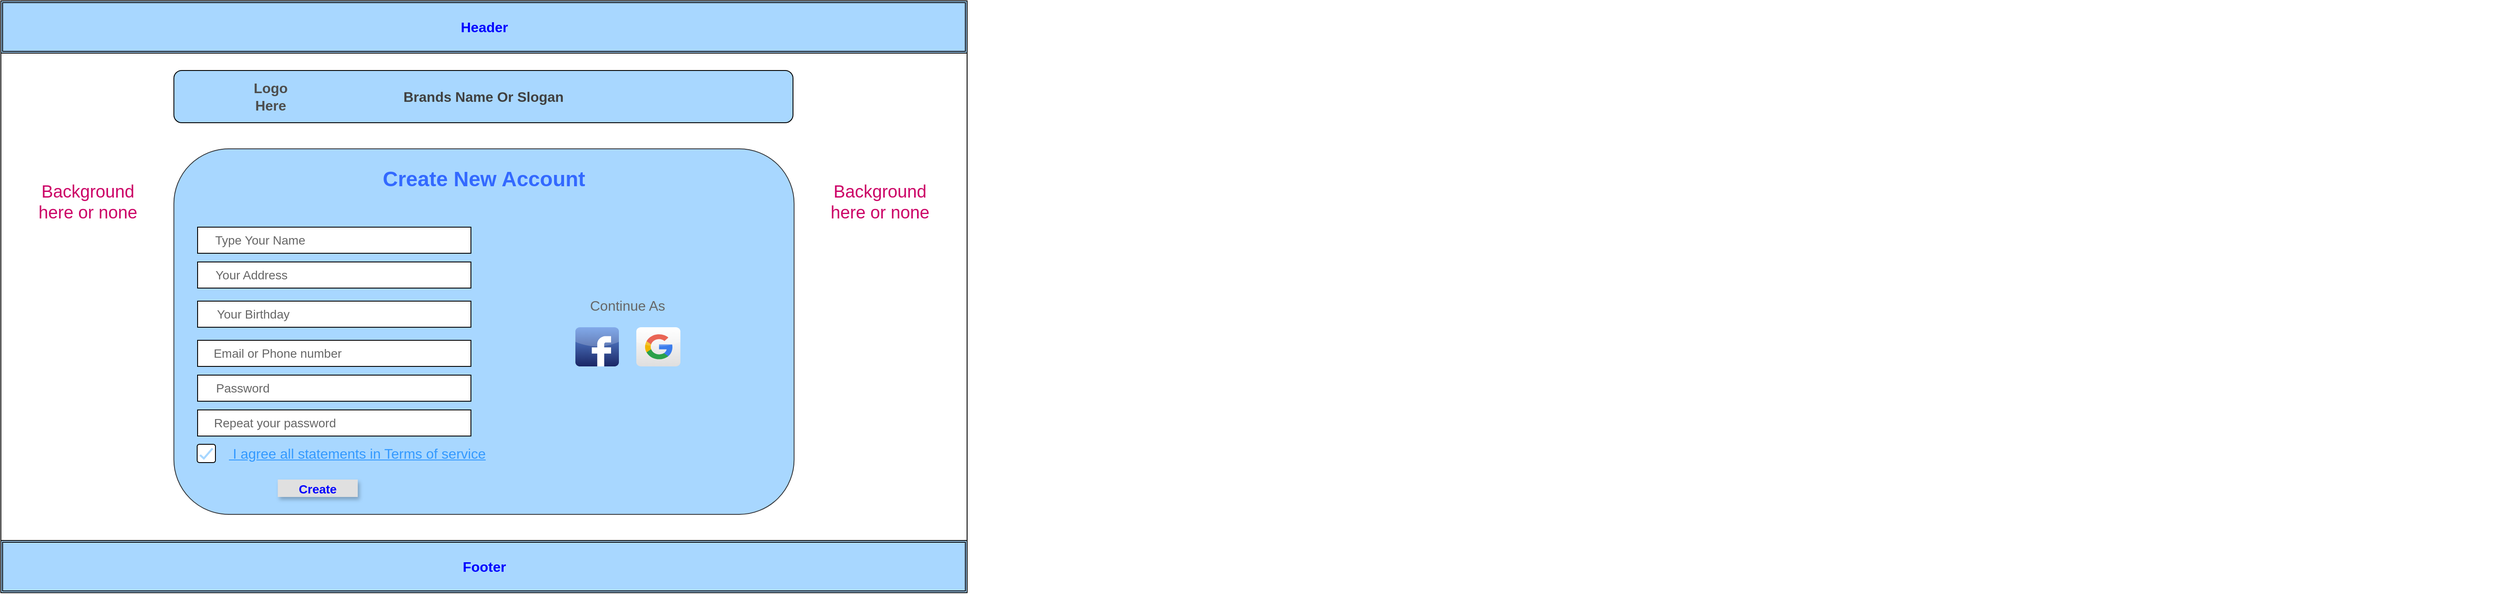 <mxfile version="20.8.16" type="device" pages="9"><diagram id="GEBymHK__Jpp-7dvj9-P" name="Register"><mxGraphModel dx="3968" dy="828" grid="1" gridSize="10" guides="1" tooltips="1" connect="1" arrows="1" fold="1" page="1" pageScale="1" pageWidth="850" pageHeight="1100" math="0" shadow="0"><root><mxCell id="0"/><mxCell id="1" parent="0"/><mxCell id="HojkGaBd6PhW98BQOKnp-1" value="&lt;g xmlns=&quot;http://www.w3.org/2000/svg&quot;&gt;&lt;g xmlns=&quot;http://www.w3.org/2000/svg&quot; xmlns:p=&quot;http://www.evolus.vn/Namespace/Pencil&quot; p:type=&quot;Shape&quot; p:def=&quot;Evolus.Flowchart:Terminator&quot; id=&quot;db1d3799596c4e5fac6a43256adf5b9f&quot; transform=&quot;matrix(1,0,0,1,391,11)&quot;&gt;&lt;p:metadata&gt;&lt;p:property name=&quot;box&quot;&gt;&lt;![CDATA[773,67]]&gt;&lt;/p:property&gt;&lt;p:property name=&quot;outputPin1Origin&quot;&gt;&lt;![CDATA[386.5,0]]&gt;&lt;/p:property&gt;&lt;p:property name=&quot;outputPin1&quot;&gt;&lt;![CDATA[386.5,0]]&gt;&lt;/p:property&gt;&lt;p:property name=&quot;outputPin2Origin&quot;&gt;&lt;![CDATA[773,33.5]]&gt;&lt;/p:property&gt;&lt;p:property name=&quot;outputPin2&quot;&gt;&lt;![CDATA[773,34]]&gt;&lt;/p:property&gt;&lt;p:property name=&quot;outputPin3Origin&quot;&gt;&lt;![CDATA[386.5,67]]&gt;&lt;/p:property&gt;&lt;p:property name=&quot;outputPin3&quot;&gt;&lt;![CDATA[386.5,67]]&gt;&lt;/p:property&gt;&lt;p:property name=&quot;outputPin4Origin&quot;&gt;&lt;![CDATA[0,33.5]]&gt;&lt;/p:property&gt;&lt;p:property name=&quot;outputPin4&quot;&gt;&lt;![CDATA[0,33.5]]&gt;&lt;/p:property&gt;&lt;p:property name=&quot;fillColor&quot;&gt;&lt;![CDATA[#33CCFFFF]]&gt;&lt;/p:property&gt;&lt;p:property name=&quot;strokeColor&quot;&gt;&lt;![CDATA[#666666FF]]&gt;&lt;/p:property&gt;&lt;p:property name=&quot;strokeStyle&quot;&gt;&lt;![CDATA[2|]]&gt;&lt;/p:property&gt;&lt;p:property name=&quot;textContent&quot;&gt;&lt;![CDATA[WIRE FRAME LOGIN/ LOGOUT/ FORGOT PASSWORD]]&gt;&lt;/p:property&gt;&lt;p:property name=&quot;textFont&quot;&gt;&lt;![CDATA[Handwriting|normal|normal|33px|none|0]]&gt;&lt;/p:property&gt;&lt;p:property name=&quot;textColor&quot;&gt;&lt;![CDATA[#000000FF]]&gt;&lt;/p:property&gt;&lt;p:property name=&quot;textAlign&quot;&gt;&lt;![CDATA[1,1]]&gt;&lt;/p:property&gt;&lt;p:property name=&quot;optionText1&quot;&gt;&lt;![CDATA[]]&gt;&lt;/p:property&gt;&lt;p:property name=&quot;optionText2&quot;&gt;&lt;![CDATA[]]&gt;&lt;/p:property&gt;&lt;p:property name=&quot;optionText3&quot;&gt;&lt;![CDATA[]]&gt;&lt;/p:property&gt;&lt;p:property name=&quot;optionText4&quot;&gt;&lt;![CDATA[]]&gt;&lt;/p:property&gt;&lt;p:property name=&quot;optionTextFont&quot;&gt;&lt;![CDATA[Helvetica|normal|normal|12px|none|0]]&gt;&lt;/p:property&gt;&lt;p:property name=&quot;optionTextColor&quot;&gt;&lt;![CDATA[#666666FF]]&gt;&lt;/p:property&gt;&lt;/p:metadata&gt;&#10;            &lt;path style=&quot;stroke-linejoin: round; stroke: rgb(102, 102, 102); stroke-opacity: 1; stroke-width: 2; fill: rgb(51, 204, 255); fill-opacity: 1;&quot; p:name=&quot;path&quot; id=&quot;6cc7005656bc4ce88f7bb779cffd8bb6&quot; transform=&quot;translate(0,0)&quot; d=&quot;M 128.833 0 L 644.167 0 C 708.583 0 773 16.75 773 33.5 S 708.583 67 644.167 67 L 128.833 67 C 64.417 67 0 50.25 0 33.5 S 64.417 0 128.833 0&quot;/&gt;&#10;&#10;&#10;            &lt;text p:name=&quot;text1&quot; id=&quot;72b75cb041264af7b340976c45166bd2&quot; style=&quot;font-family: Helvetica; font-size: 12px; font-weight: normal; font-style: normal; text-decoration: none; fill: rgb(102, 102, 102); fill-opacity: 1; visibility: hidden; display: none;&quot;&gt;&#10;                &lt;textPath xmlns:xlink=&quot;http://www.w3.org/1999/xlink&quot; xlink:href=&quot;#dc10d0051df44a33b22fe15dd93b608b&quot; startOffset=&quot;50%&quot; text-anchor=&quot;middle&quot; alignment-baseline=&quot;middle&quot;&gt;&#10;                    &lt;tspan dy=&quot;-4&quot; p:name=&quot;textSpan1&quot; id=&quot;8b4fff7a54ef48818d11d135f459e32f&quot; dx=&quot;0&quot;&gt;&lt;/tspan&gt;&#10;                &lt;/textPath&gt;&#10;            &lt;/text&gt;&#10;            &lt;text p:name=&quot;text2&quot; id=&quot;07d6fa9b95174ff18c14707457847f40&quot; style=&quot;font-family: Helvetica; font-size: 12px; font-weight: normal; font-style: normal; text-decoration: none; fill: rgb(102, 102, 102); fill-opacity: 1; visibility: hidden; display: none;&quot;&gt;&#10;                &lt;textPath xmlns:xlink=&quot;http://www.w3.org/1999/xlink&quot; xlink:href=&quot;#6f5d404a752744c086f65d4f30f48ca3&quot; startOffset=&quot;50%&quot; text-anchor=&quot;middle&quot; alignment-baseline=&quot;middle&quot;&gt;&#10;                    &lt;tspan dy=&quot;-4&quot; p:name=&quot;textSpan2&quot; id=&quot;42612f834869452f9cb6b3f4788d2c8b&quot; dx=&quot;0&quot;&gt;&lt;/tspan&gt;&#10;                &lt;/textPath&gt;&#10;            &lt;/text&gt;&#10;            &lt;text p:name=&quot;text3&quot; id=&quot;c92437a024094dfa8742b87dfad742fe&quot; style=&quot;font-family: Helvetica; font-size: 12px; font-weight: normal; font-style: normal; text-decoration: none; fill: rgb(102, 102, 102); fill-opacity: 1; visibility: hidden; display: none;&quot;&gt;&#10;                &lt;textPath xmlns:xlink=&quot;http://www.w3.org/1999/xlink&quot; xlink:href=&quot;#921a38d0db2f4ea19d95c5bc1f1611fc&quot; startOffset=&quot;50%&quot; text-anchor=&quot;middle&quot; alignment-baseline=&quot;middle&quot;&gt;&#10;                    &lt;tspan dy=&quot;-4&quot; p:name=&quot;textSpan3&quot; id=&quot;c330cab416774853a44a6324bcb78315&quot; dx=&quot;0&quot;&gt;&lt;/tspan&gt;&#10;                &lt;/textPath&gt;&#10;            &lt;/text&gt;&#10;            &lt;text p:name=&quot;text4&quot; id=&quot;6d73e36b80cd4144b51fc001ee3f364a&quot; style=&quot;font-family: Helvetica; font-size: 12px; font-weight: normal; font-style: normal; text-decoration: none; fill: rgb(102, 102, 102); fill-opacity: 1; visibility: hidden; display: none;&quot;&gt;&#10;                &lt;textPath xmlns:xlink=&quot;http://www.w3.org/1999/xlink&quot; xlink:href=&quot;#77c187b1718c4da0972d4507eac54349&quot; startOffset=&quot;50%&quot; text-anchor=&quot;middle&quot; alignment-baseline=&quot;middle-left&quot;&gt;&#10;                    &lt;tspan dy=&quot;-4&quot; p:name=&quot;textSpan4&quot; id=&quot;edba422888de4674865e0ec2525d958a&quot; dx=&quot;0&quot;&gt;&lt;/tspan&gt;&#10;                &lt;/textPath&gt;&#10;            &lt;/text&gt;&#10;&#10;&#10;            &lt;text text-anchor=&quot;start&quot; xml:space=&quot;preserve&quot; p:name=&quot;text&quot; id=&quot;548623b015844b509f52a313b6906d73&quot; style=&quot;font-family: Handwriting; font-size: 33px; font-weight: normal; font-style: normal; text-decoration: none; fill: rgb(0, 0, 0); fill-opacity: 1;&quot; transform=&quot;translate(17,45)&quot;&gt;&lt;tspan x=&quot;71.43&quot; y=&quot;0&quot;&gt;WIRE FRAME LOGIN/ LOGOUT/ FORGOT PASSWORD&lt;/tspan&gt;&lt;/text&gt;&#10;            &lt;path style=&quot;stroke-linejoin: round; fill: none; stroke: rgb(102, 102, 102); stroke-opacity: 1; stroke-width: 2;&quot; p:name=&quot;outputArrrow1&quot; id=&quot;dc10d0051df44a33b22fe15dd93b608b&quot; d=&quot;&quot;/&gt;&#10;            &lt;path style=&quot;stroke-linejoin: round; fill: none; stroke: rgb(102, 102, 102); stroke-opacity: 1; stroke-width: 2;&quot; p:name=&quot;outputArrrow2&quot; id=&quot;6f5d404a752744c086f65d4f30f48ca3&quot; d=&quot;&quot;/&gt;&#10;            &lt;path style=&quot;stroke-linejoin: round; fill: none; stroke: rgb(102, 102, 102); stroke-opacity: 1; stroke-width: 2;&quot; p:name=&quot;outputArrrow3&quot; id=&quot;921a38d0db2f4ea19d95c5bc1f1611fc&quot; d=&quot;&quot;/&gt;&#10;            &lt;path style=&quot;stroke-linejoin: round; fill: none; stroke: rgb(102, 102, 102); stroke-opacity: 1; stroke-width: 2;&quot; p:name=&quot;outputArrrow4&quot; id=&quot;77c187b1718c4da0972d4507eac54349&quot; d=&quot;&quot;/&gt;&#10;        &lt;/g&gt;&lt;g xmlns=&quot;http://www.w3.org/2000/svg&quot; xmlns:p=&quot;http://www.evolus.vn/Namespace/Pencil&quot; p:type=&quot;Shape&quot; p:def=&quot;Evolus.Flowchart:process&quot; id=&quot;01c003fdaa6f4967bf2f8102f8f58e06&quot; transform=&quot;matrix(1,0,0,1,64,105)&quot;&gt;&lt;p:metadata&gt;&lt;p:property name=&quot;box&quot;&gt;&lt;![CDATA[1427,734]]&gt;&lt;/p:property&gt;&lt;p:property name=&quot;outputPin1Origin&quot;&gt;&lt;![CDATA[713.5,0]]&gt;&lt;/p:property&gt;&lt;p:property name=&quot;outputPin1&quot;&gt;&lt;![CDATA[714,0]]&gt;&lt;/p:property&gt;&lt;p:property name=&quot;outputPin2Origin&quot;&gt;&lt;![CDATA[1427,367]]&gt;&lt;/p:property&gt;&lt;p:property name=&quot;outputPin2&quot;&gt;&lt;![CDATA[1427,367]]&gt;&lt;/p:property&gt;&lt;p:property name=&quot;outputPin3Origin&quot;&gt;&lt;![CDATA[713.5,734]]&gt;&lt;/p:property&gt;&lt;p:property name=&quot;outputPin3&quot;&gt;&lt;![CDATA[713.5,734]]&gt;&lt;/p:property&gt;&lt;p:property name=&quot;outputPin4Origin&quot;&gt;&lt;![CDATA[0,367]]&gt;&lt;/p:property&gt;&lt;p:property name=&quot;outputPin4&quot;&gt;&lt;![CDATA[0,367]]&gt;&lt;/p:property&gt;&lt;p:property name=&quot;fillColor&quot;&gt;&lt;![CDATA[#FFCCFFF5]]&gt;&lt;/p:property&gt;&lt;p:property name=&quot;strokeColor&quot;&gt;&lt;![CDATA[#666666FF]]&gt;&lt;/p:property&gt;&lt;p:property name=&quot;strokeStyle&quot;&gt;&lt;![CDATA[2|]]&gt;&lt;/p:property&gt;&lt;p:property name=&quot;textContent&quot;&gt;&lt;![CDATA[]]&gt;&lt;/p:property&gt;&lt;p:property name=&quot;textFont&quot;&gt;&lt;![CDATA[Helvetica|normal|normal|12px|none|0]]&gt;&lt;/p:property&gt;&lt;p:property name=&quot;textColor&quot;&gt;&lt;![CDATA[#000000FF]]&gt;&lt;/p:property&gt;&lt;p:property name=&quot;textAlign&quot;&gt;&lt;![CDATA[1,1]]&gt;&lt;/p:property&gt;&lt;p:property name=&quot;optionText1&quot;&gt;&lt;![CDATA[]]&gt;&lt;/p:property&gt;&lt;p:property name=&quot;optionText2&quot;&gt;&lt;![CDATA[]]&gt;&lt;/p:property&gt;&lt;p:property name=&quot;optionText3&quot;&gt;&lt;![CDATA[]]&gt;&lt;/p:property&gt;&lt;p:property name=&quot;optionText4&quot;&gt;&lt;![CDATA[]]&gt;&lt;/p:property&gt;&lt;p:property name=&quot;optionTextFont&quot;&gt;&lt;![CDATA[Helvetica|normal|normal|12px|none|0]]&gt;&lt;/p:property&gt;&lt;p:property name=&quot;optionTextColor&quot;&gt;&lt;![CDATA[#666666FF]]&gt;&lt;/p:property&gt;&lt;/p:metadata&gt;&#10;            &lt;rect style=&quot;stroke-linejoin: round; stroke: rgb(102, 102, 102); stroke-opacity: 1; stroke-width: 2; fill: rgb(255, 204, 255); fill-opacity: 0.961;&quot; p:name=&quot;path&quot; id=&quot;fc6db98fa4824338a24e1524201f25d3&quot; transform=&quot;translate(0,0)&quot; x=&quot;0&quot; y=&quot;0&quot; width=&quot;1427&quot; height=&quot;734&quot;/&gt;&#10;&#10;&#10;            &lt;text p:name=&quot;text1&quot; id=&quot;3923b75c829d474281505fa4768f4427&quot; style=&quot;font-family: Helvetica; font-size: 12px; font-weight: normal; font-style: normal; text-decoration: none; fill: rgb(102, 102, 102); fill-opacity: 1; visibility: hidden; display: none;&quot;&gt;&#10;                &lt;textPath xmlns:xlink=&quot;http://www.w3.org/1999/xlink&quot; xlink:href=&quot;#767a0c3e26984adb9e747407bf45b57e&quot; startOffset=&quot;50%&quot; text-anchor=&quot;middle&quot; alignment-baseline=&quot;middle&quot;&gt;&#10;                    &lt;tspan dy=&quot;-4&quot; p:name=&quot;textSpan1&quot; id=&quot;f64033cf04214f6fa124f89675d7f757&quot; dx=&quot;0&quot;&gt;&lt;/tspan&gt;&#10;                &lt;/textPath&gt;&#10;            &lt;/text&gt;&#10;            &lt;text p:name=&quot;text2&quot; id=&quot;4de36e744e4141a992b16b04eac5104d&quot; style=&quot;font-family: Helvetica; font-size: 12px; font-weight: normal; font-style: normal; text-decoration: none; fill: rgb(102, 102, 102); fill-opacity: 1; visibility: hidden; display: none;&quot;&gt;&#10;                &lt;textPath xmlns:xlink=&quot;http://www.w3.org/1999/xlink&quot; xlink:href=&quot;#df22ed30367a498786c00bf0675f002c&quot; startOffset=&quot;50%&quot; text-anchor=&quot;middle&quot; alignment-baseline=&quot;middle&quot;&gt;&#10;                    &lt;tspan dy=&quot;-4&quot; p:name=&quot;textSpan2&quot; id=&quot;e3845a54ff4848519c93bf4e23f422ec&quot; dx=&quot;0&quot;&gt;&lt;/tspan&gt;&#10;                &lt;/textPath&gt;&#10;            &lt;/text&gt;&#10;            &lt;text p:name=&quot;text3&quot; id=&quot;be608d47f5744f90afd0d6d677ffba1e&quot; style=&quot;font-family: Helvetica; font-size: 12px; font-weight: normal; font-style: normal; text-decoration: none; fill: rgb(102, 102, 102); fill-opacity: 1; visibility: hidden; display: none;&quot;&gt;&#10;                &lt;textPath xmlns:xlink=&quot;http://www.w3.org/1999/xlink&quot; xlink:href=&quot;#d94105a4a99045cda6d0ad9a02232f09&quot; startOffset=&quot;50%&quot; text-anchor=&quot;middle&quot; alignment-baseline=&quot;middle&quot;&gt;&#10;                    &lt;tspan dy=&quot;-4&quot; p:name=&quot;textSpan3&quot; id=&quot;98fd32233ecf41828c1d51a7ecc54411&quot; dx=&quot;0&quot;&gt;&lt;/tspan&gt;&#10;                &lt;/textPath&gt;&#10;            &lt;/text&gt;&#10;            &lt;text p:name=&quot;text4&quot; id=&quot;009af1e3b4a149f2b4492d964a85f5bd&quot; style=&quot;font-family: Helvetica; font-size: 12px; font-weight: normal; font-style: normal; text-decoration: none; fill: rgb(102, 102, 102); fill-opacity: 1; visibility: hidden; display: none;&quot;&gt;&#10;                &lt;textPath xmlns:xlink=&quot;http://www.w3.org/1999/xlink&quot; xlink:href=&quot;#c2fbb6c174f14b8bb2ac5bdadf1d2dfd&quot; startOffset=&quot;50%&quot; text-anchor=&quot;middle&quot; alignment-baseline=&quot;middle-left&quot;&gt;&#10;                    &lt;tspan dy=&quot;-4&quot; p:name=&quot;textSpan4&quot; id=&quot;881e6ce46c3c408da6f9ef62f64bdf61&quot; dx=&quot;0&quot;&gt;&lt;/tspan&gt;&#10;                &lt;/textPath&gt;&#10;            &lt;/text&gt;&#10;&#10;&#10;            &lt;text text-anchor=&quot;start&quot; xml:space=&quot;preserve&quot; p:name=&quot;text&quot; id=&quot;26839b6539de49dfa4a036728a0c3feb&quot; style=&quot;font-family: Helvetica; font-size: 12px; font-weight: normal; font-style: normal; text-decoration: none; fill: rgb(0, 0, 0); fill-opacity: 1;&quot; transform=&quot;translate(714,367)&quot;/&gt;&#10;            &lt;path style=&quot;stroke-linejoin: round; fill: none; stroke: rgb(102, 102, 102); stroke-opacity: 1; stroke-width: 2;&quot; p:name=&quot;outputArrrow1&quot; id=&quot;767a0c3e26984adb9e747407bf45b57e&quot; d=&quot;&quot;/&gt;&#10;            &lt;path style=&quot;stroke-linejoin: round; fill: none; stroke: rgb(102, 102, 102); stroke-opacity: 1; stroke-width: 2;&quot; p:name=&quot;outputArrrow2&quot; id=&quot;df22ed30367a498786c00bf0675f002c&quot; d=&quot;&quot;/&gt;&#10;            &lt;path style=&quot;stroke-linejoin: round; fill: none; stroke: rgb(102, 102, 102); stroke-opacity: 1; stroke-width: 2;&quot; p:name=&quot;outputArrrow3&quot; id=&quot;d94105a4a99045cda6d0ad9a02232f09&quot; d=&quot;&quot;/&gt;&#10;            &lt;path style=&quot;stroke-linejoin: round; fill: none; stroke: rgb(102, 102, 102); stroke-opacity: 1; stroke-width: 2;&quot; p:name=&quot;outputArrrow4&quot; id=&quot;c2fbb6c174f14b8bb2ac5bdadf1d2dfd&quot; d=&quot;&quot;/&gt;&#10;        &lt;/g&gt;&lt;g xmlns=&quot;http://www.w3.org/2000/svg&quot; xmlns:p=&quot;http://www.evolus.vn/Namespace/Pencil&quot; p:type=&quot;Shape&quot; p:def=&quot;Evolus.Flowchart:AlternateProcess&quot; id=&quot;6c90f39250184159ad0262a8e23248f1&quot; transform=&quot;matrix(1,0,0,1,954,132)&quot;&gt;&lt;p:metadata&gt;&lt;p:property name=&quot;box&quot;&gt;&lt;![CDATA[470,681]]&gt;&lt;/p:property&gt;&lt;p:property name=&quot;outputPin1Origin&quot;&gt;&lt;![CDATA[235,0]]&gt;&lt;/p:property&gt;&lt;p:property name=&quot;outputPin1&quot;&gt;&lt;![CDATA[235.0,0]]&gt;&lt;/p:property&gt;&lt;p:property name=&quot;outputPin2Origin&quot;&gt;&lt;![CDATA[470,340.5]]&gt;&lt;/p:property&gt;&lt;p:property name=&quot;outputPin2&quot;&gt;&lt;![CDATA[470.0,340.5]]&gt;&lt;/p:property&gt;&lt;p:property name=&quot;outputPin3Origin&quot;&gt;&lt;![CDATA[235,681]]&gt;&lt;/p:property&gt;&lt;p:property name=&quot;outputPin3&quot;&gt;&lt;![CDATA[235.0,681]]&gt;&lt;/p:property&gt;&lt;p:property name=&quot;outputPin4Origin&quot;&gt;&lt;![CDATA[0,340.5]]&gt;&lt;/p:property&gt;&lt;p:property name=&quot;outputPin4&quot;&gt;&lt;![CDATA[0,340.5]]&gt;&lt;/p:property&gt;&lt;p:property name=&quot;fillColor&quot;&gt;&lt;![CDATA[#BDDFFFFF]]&gt;&lt;/p:property&gt;&lt;p:property name=&quot;strokeColor&quot;&gt;&lt;![CDATA[#666666FF]]&gt;&lt;/p:property&gt;&lt;p:property name=&quot;strokeStyle&quot;&gt;&lt;![CDATA[2|]]&gt;&lt;/p:property&gt;&lt;p:property name=&quot;textContent&quot;&gt;&lt;![CDATA[]]&gt;&lt;/p:property&gt;&lt;p:property name=&quot;textFont&quot;&gt;&lt;![CDATA[Helvetica|normal|normal|12px|none|0]]&gt;&lt;/p:property&gt;&lt;p:property name=&quot;textColor&quot;&gt;&lt;![CDATA[#000000FF]]&gt;&lt;/p:property&gt;&lt;p:property name=&quot;textAlign&quot;&gt;&lt;![CDATA[1,1]]&gt;&lt;/p:property&gt;&lt;p:property name=&quot;optionText1&quot;&gt;&lt;![CDATA[]]&gt;&lt;/p:property&gt;&lt;p:property name=&quot;optionText2&quot;&gt;&lt;![CDATA[]]&gt;&lt;/p:property&gt;&lt;p:property name=&quot;optionText3&quot;&gt;&lt;![CDATA[]]&gt;&lt;/p:property&gt;&lt;p:property name=&quot;optionText4&quot;&gt;&lt;![CDATA[]]&gt;&lt;/p:property&gt;&lt;p:property name=&quot;optionTextFont&quot;&gt;&lt;![CDATA[Helvetica|normal|normal|12px|none|0]]&gt;&lt;/p:property&gt;&lt;p:property name=&quot;optionTextColor&quot;&gt;&lt;![CDATA[#666666FF]]&gt;&lt;/p:property&gt;&lt;/p:metadata&gt;&#10;            &lt;rect style=&quot;stroke-linejoin: round; stroke: rgb(102, 102, 102); stroke-opacity: 1; stroke-width: 2; fill: rgb(189, 223, 255); fill-opacity: 1;&quot; p:name=&quot;path&quot; id=&quot;1e85ae66d0ae4340b7bda75b15d04534&quot; transform=&quot;translate(0,0)&quot; x=&quot;0&quot; y=&quot;0&quot; width=&quot;470&quot; height=&quot;681&quot; rx=&quot;58.75&quot; ry=&quot;58.75&quot;/&gt;&#10;            &lt;text p:name=&quot;text1&quot; id=&quot;e511c3c9756d435b87ef06fc25fe5727&quot; style=&quot;font-family: Helvetica; font-size: 12px; font-weight: normal; font-style: normal; text-decoration: none; fill: rgb(102, 102, 102); fill-opacity: 1; visibility: hidden; display: none;&quot;&gt;&#10;                &lt;textPath xmlns:xlink=&quot;http://www.w3.org/1999/xlink&quot; xlink:href=&quot;#41ffbb38be354ac48b880053bf533d61&quot; startOffset=&quot;50%&quot; text-anchor=&quot;middle&quot; alignment-baseline=&quot;middle&quot;&gt;&#10;                    &lt;tspan dy=&quot;-4&quot; p:name=&quot;textSpan1&quot; id=&quot;37fd4eed6a184f6ea0cbca24cc786dda&quot; dx=&quot;0&quot;&gt;&lt;/tspan&gt;&#10;                &lt;/textPath&gt;&#10;            &lt;/text&gt;&#10;            &lt;text p:name=&quot;text2&quot; id=&quot;fa5801a976844bc0a7ee72ee68c4cc0f&quot; style=&quot;font-family: Helvetica; font-size: 12px; font-weight: normal; font-style: normal; text-decoration: none; fill: rgb(102, 102, 102); fill-opacity: 1; visibility: hidden; display: none;&quot;&gt;&#10;                &lt;textPath xmlns:xlink=&quot;http://www.w3.org/1999/xlink&quot; xlink:href=&quot;#c2cb3fa1354a4df5b70b4f93beaddd52&quot; startOffset=&quot;50%&quot; text-anchor=&quot;middle&quot; alignment-baseline=&quot;middle&quot;&gt;&#10;                    &lt;tspan dy=&quot;-4&quot; p:name=&quot;textSpan2&quot; id=&quot;991bdce7505c4683b34c5480e81e1ca0&quot; dx=&quot;0&quot;&gt;&lt;/tspan&gt;&#10;                &lt;/textPath&gt;&#10;            &lt;/text&gt;&#10;            &lt;text p:name=&quot;text3&quot; id=&quot;b8351df82d844e848c58251d995822f8&quot; style=&quot;font-family: Helvetica; font-size: 12px; font-weight: normal; font-style: normal; text-decoration: none; fill: rgb(102, 102, 102); fill-opacity: 1; visibility: hidden; display: none;&quot;&gt;&#10;                &lt;textPath xmlns:xlink=&quot;http://www.w3.org/1999/xlink&quot; xlink:href=&quot;#208d20b9be474b4faf1526af013475ea&quot; startOffset=&quot;50%&quot; text-anchor=&quot;middle&quot; alignment-baseline=&quot;middle&quot;&gt;&#10;                    &lt;tspan dy=&quot;-4&quot; p:name=&quot;textSpan3&quot; id=&quot;5b4e26a55d824d938cf79a1ec245da08&quot; dx=&quot;0&quot;&gt;&lt;/tspan&gt;&#10;                &lt;/textPath&gt;&#10;            &lt;/text&gt;&#10;            &lt;text p:name=&quot;text4&quot; id=&quot;91fb882692db4155bde37d4cea825c79&quot; style=&quot;font-family: Helvetica; font-size: 12px; font-weight: normal; font-style: normal; text-decoration: none; fill: rgb(102, 102, 102); fill-opacity: 1; visibility: hidden; display: none;&quot;&gt;&#10;                &lt;textPath xmlns:xlink=&quot;http://www.w3.org/1999/xlink&quot; xlink:href=&quot;#f9cb75faed074b8e8a1567604a342ed1&quot; startOffset=&quot;50%&quot; text-anchor=&quot;middle&quot; alignment-baseline=&quot;middle-left&quot;&gt;&#10;                    &lt;tspan dy=&quot;-4&quot; p:name=&quot;textSpan4&quot; id=&quot;0885a8e771604084acec10bf9d12d953&quot; dx=&quot;0&quot;&gt;&lt;/tspan&gt;&#10;                &lt;/textPath&gt;&#10;            &lt;/text&gt;&#10;&#10;&#10;            &lt;text text-anchor=&quot;start&quot; xml:space=&quot;preserve&quot; p:name=&quot;text&quot; id=&quot;719dcee29b7b4766ba26aebcf5e8fbaf&quot; style=&quot;font-family: Helvetica; font-size: 12px; font-weight: normal; font-style: normal; text-decoration: none; fill: rgb(0, 0, 0); fill-opacity: 1;&quot; transform=&quot;translate(235,341)&quot;/&gt;&#10;            &lt;path style=&quot;stroke-linejoin: round; fill: none; stroke: rgb(102, 102, 102); stroke-opacity: 1; stroke-width: 2;&quot; p:name=&quot;outputArrrow1&quot; id=&quot;41ffbb38be354ac48b880053bf533d61&quot; d=&quot;&quot;/&gt;&#10;            &lt;path style=&quot;stroke-linejoin: round; fill: none; stroke: rgb(102, 102, 102); stroke-opacity: 1; stroke-width: 2;&quot; p:name=&quot;outputArrrow2&quot; id=&quot;c2cb3fa1354a4df5b70b4f93beaddd52&quot; d=&quot;&quot;/&gt;&#10;            &lt;path style=&quot;stroke-linejoin: round; fill: none; stroke: rgb(102, 102, 102); stroke-opacity: 1; stroke-width: 2;&quot; p:name=&quot;outputArrrow3&quot; id=&quot;208d20b9be474b4faf1526af013475ea&quot; d=&quot;&quot;/&gt;&#10;            &lt;path style=&quot;stroke-linejoin: round; fill: none; stroke: rgb(102, 102, 102); stroke-opacity: 1; stroke-width: 2;&quot; p:name=&quot;outputArrrow4&quot; id=&quot;f9cb75faed074b8e8a1567604a342ed1&quot; d=&quot;&quot;/&gt;&#10;        &lt;/g&gt;&lt;g xmlns=&quot;http://www.w3.org/2000/svg&quot; xmlns:p=&quot;http://www.evolus.vn/Namespace/Pencil&quot; p:type=&quot;Shape&quot; p:def=&quot;Evolus.GTK.Widgets:Label&quot; id=&quot;09aa9ac3459e49c0bed4b2c82414423d&quot; transform=&quot;matrix(1.0,2.095e-9,-2.095e-9,1.0,989,287)&quot;&gt;&lt;p:metadata&gt;&lt;p:property name=&quot;disabled&quot;&gt;&lt;![CDATA[false]]&gt;&lt;/p:property&gt;&lt;p:property name=&quot;label&quot;&gt;&lt;![CDATA[Login to continues]]&gt;&lt;/p:property&gt;&lt;p:property name=&quot;textColor&quot;&gt;&lt;![CDATA[#000000FF]]&gt;&lt;/p:property&gt;&lt;p:property name=&quot;textFont&quot;&gt;&lt;![CDATA[Monospace|bold|normal|37px|none|0]]&gt;&lt;/p:property&gt;&lt;/p:metadata&gt;&#10;              &lt;text y=&quot;9.008&quot; x=&quot;18.0&quot; style=&quot;font-size: 37px; font-style: normal; font-weight: bold; text-align: left; text-anchor: start; dominant-baseline: central; fill: rgb(0, 0, 0); font-family: monospace; fill-opacity: 1; text-decoration: none;&quot; xml:space=&quot;preserve&quot; p:name=&quot;text&quot; id=&quot;cd692096d552485095dd28b78129f352&quot; transform=&quot;translate(-18,-3)&quot;&gt;Login to continues&lt;/text&gt;&#10;        &lt;/g&gt;&lt;g xmlns=&quot;http://www.w3.org/2000/svg&quot; xmlns:p=&quot;http://www.evolus.vn/Namespace/Pencil&quot; p:type=&quot;Shape&quot; p:def=&quot;Evolus.GTK.Widgets:Button&quot; id=&quot;3b160f17d7c8461d94e69fb9b9c0d5c0&quot; transform=&quot;matrix(1,0,0,1,1139,504)&quot;&gt;&lt;p:metadata&gt;&lt;p:property name=&quot;box&quot;&gt;&lt;![CDATA[90,24]]&gt;&lt;/p:property&gt;&lt;p:property name=&quot;buttonText&quot;&gt;&lt;![CDATA[Login]]&gt;&lt;/p:property&gt;&lt;p:property name=&quot;textColor&quot;&gt;&lt;![CDATA[#6633FFFF]]&gt;&lt;/p:property&gt;&lt;p:property name=&quot;textFont&quot;&gt;&lt;![CDATA[Liberation Sans|bold|normal|14px|none|0]]&gt;&lt;/p:property&gt;&lt;p:property name=&quot;textAlign&quot;&gt;&lt;![CDATA[1,1]]&gt;&lt;/p:property&gt;&lt;p:property name=&quot;disabled&quot;&gt;&lt;![CDATA[false]]&gt;&lt;/p:property&gt;&lt;/p:metadata&gt;&#10;            &#10;            &lt;defs&gt;&#10;                &lt;linearGradient x1=&quot;0%&quot; y1=&quot;0%&quot; x2=&quot;0%&quot; y2=&quot;100%&quot; p:name=&quot;linearFill&quot; id=&quot;5dcc890301cc4f509a4ed5a2fa81a9a1&quot;&gt;&#10;                    &lt;stop style=&quot;stop-color: rgb(250, 250, 250); stop-opacity: 1;&quot; offset=&quot;0&quot; p:name=&quot;stop1&quot; id=&quot;b3f829804a4e47288979b40378c23f5d&quot;/&gt;&#10;                    &lt;stop style=&quot;stop-color: rgb(235, 235, 235); stop-opacity: 1;&quot; offset=&quot;0.7&quot; p:name=&quot;stop2&quot; id=&quot;d77a66dc2a2346a683e7788ea41a7f8f&quot;/&gt;&#10;                    &lt;stop style=&quot;stop-color: rgb(252, 252, 252); stop-opacity: 1;&quot; offset=&quot;1&quot; p:name=&quot;stop3&quot; id=&quot;1ad578e27b4d493c9c5e00087f57e10a&quot;/&gt;&#10;                &lt;/linearGradient&gt;&#10;            &lt;/defs&gt;&#10;            &lt;rect width=&quot;89&quot; height=&quot;23&quot; rx=&quot;3&quot; ry=&quot;3&quot; x=&quot;0.5&quot; y=&quot;0.5&quot; style=&quot;fill: url(&amp;quot;#5dcc890301cc4f509a4ed5a2fa81a9a1&amp;quot;); stroke: rgb(161, 150, 133); stroke-width: 1; stroke-linejoin: round; stroke-opacity: 1;&quot; p:name=&quot;rect&quot; id=&quot;486d091b797d433ebe597ea04fae4cf1&quot;/&gt;&#10;            &lt;text x=&quot;31.5&quot; y=&quot;17.25&quot; style=&quot;font-size: 14px; font-style: normal; font-weight: bold; text-align: left; text-anchor: start; dominant-baseline: central; fill: rgb(102, 51, 255); font-family: &amp;quot;Liberation Sans&amp;quot;; fill-opacity: 1; text-decoration: none;&quot; xml:space=&quot;preserve&quot; p:name=&quot;text&quot; id=&quot;35f699129b2640c992ddd8168c057862&quot; transform=&quot;translate(-4,-5)&quot;&gt;Login&lt;/text&gt;&#10;        &lt;/g&gt;&lt;g xmlns=&quot;http://www.w3.org/2000/svg&quot; xmlns:p=&quot;http://www.evolus.vn/Namespace/Pencil&quot; p:type=&quot;Shape&quot; p:def=&quot;Evolus.Sketchy.GUI:textbox&quot; id=&quot;1fa75176b5d64d5ca75a3786d9e4b9e8&quot; transform=&quot;matrix(1,0,0,1,1011,387)&quot;&gt;&lt;p:metadata&gt;&lt;p:property name=&quot;box&quot;&gt;&lt;![CDATA[339,25]]&gt;&lt;/p:property&gt;&lt;p:property name=&quot;disabled&quot;&gt;&lt;![CDATA[false]]&gt;&lt;/p:property&gt;&lt;p:property name=&quot;fillColor&quot;&gt;&lt;![CDATA[#FFFFFFFF]]&gt;&lt;/p:property&gt;&lt;p:property name=&quot;strokeColor&quot;&gt;&lt;![CDATA[#000000FF]]&gt;&lt;/p:property&gt;&lt;p:property name=&quot;strokeStyle&quot;&gt;&lt;![CDATA[1|]]&gt;&lt;/p:property&gt;&lt;p:property name=&quot;textContent&quot;&gt;&lt;![CDATA[Email or phone number]]&gt;&lt;/p:property&gt;&lt;p:property name=&quot;textFont&quot;&gt;&lt;![CDATA['Comic Sans MS'|normal|normal|12px|none|0]]&gt;&lt;/p:property&gt;&lt;p:property name=&quot;textColor&quot;&gt;&lt;![CDATA[#000000FF]]&gt;&lt;/p:property&gt;&lt;p:property name=&quot;textAlign&quot;&gt;&lt;![CDATA[0,1]]&gt;&lt;/p:property&gt;&lt;/p:metadata&gt;&#10;            &lt;g p:name=&quot;rect&quot; id=&quot;930313c6e85d46bebe414fbc953f0d58&quot; transform=&quot;translate(0.5,0.5)&quot; style=&quot;fill: rgb(255, 255, 255); fill-opacity: 1; stroke: rgb(0, 0, 0); stroke-opacity: 1; stroke-width: 1;&quot;&gt;&#10;    &#9;&#9;&#9;&lt;path style=&quot;stroke-linejoin: round; stroke: rgb(0, 0, 0); stroke-opacity: 1; stroke-width: 1;&quot; p:name=&quot;line1&quot; id=&quot;2d0d37caa1c2433795e84288a50d284b&quot; transform=&quot;translate(0.5,0.5)&quot; d=&quot;M 0 0 C 113 -1 226 -1 339 0 C 339 8 339 17 339 25 C 226 24 113 24 0 25 C 0 17 0 8 0 0 z&quot;/&gt;&#10;    &#9;&#9;&lt;/g&gt;&#10;    &#9;&#9;&lt;text p:name=&quot;text&quot; id=&quot;c1f109455a3e4521bb43c2538b11c10b&quot; transform=&quot;translate(5,18)&quot; style=&quot;font-family: &amp;quot;Comic Sans MS&amp;quot;; font-size: 12px; font-weight: normal; font-style: normal; text-decoration: none; fill: rgb(0, 0, 0); fill-opacity: 1;&quot;&gt;Email or phone number&lt;/text&gt;&#10;        &lt;/g&gt;&lt;g xmlns=&quot;http://www.w3.org/2000/svg&quot; xmlns:p=&quot;http://www.evolus.vn/Namespace/Pencil&quot; p:type=&quot;Shape&quot; p:def=&quot;Evolus.Sketchy.GUI:textbox&quot; id=&quot;4898098360d54da7bb9f53d709e5f9e5&quot; transform=&quot;matrix(1,0,0,1,1011,433)&quot;&gt;&lt;p:metadata&gt;&lt;p:property name=&quot;box&quot;&gt;&lt;![CDATA[339,25]]&gt;&lt;/p:property&gt;&lt;p:property name=&quot;disabled&quot;&gt;&lt;![CDATA[false]]&gt;&lt;/p:property&gt;&lt;p:property name=&quot;fillColor&quot;&gt;&lt;![CDATA[#FFFFFFFF]]&gt;&lt;/p:property&gt;&lt;p:property name=&quot;strokeColor&quot;&gt;&lt;![CDATA[#000000FF]]&gt;&lt;/p:property&gt;&lt;p:property name=&quot;strokeStyle&quot;&gt;&lt;![CDATA[1|]]&gt;&lt;/p:property&gt;&lt;p:property name=&quot;textContent&quot;&gt;&lt;![CDATA[Password]]&gt;&lt;/p:property&gt;&lt;p:property name=&quot;textFont&quot;&gt;&lt;![CDATA['Comic Sans MS'|normal|normal|12px|none|0]]&gt;&lt;/p:property&gt;&lt;p:property name=&quot;textColor&quot;&gt;&lt;![CDATA[#000000FF]]&gt;&lt;/p:property&gt;&lt;p:property name=&quot;textAlign&quot;&gt;&lt;![CDATA[0,1]]&gt;&lt;/p:property&gt;&lt;/p:metadata&gt;&#10;            &lt;g p:name=&quot;rect&quot; id=&quot;e058032671dd4f7d967a3669003d3c28&quot; transform=&quot;translate(0.5,0.5)&quot; style=&quot;fill: rgb(255, 255, 255); fill-opacity: 1; stroke: rgb(0, 0, 0); stroke-opacity: 1; stroke-width: 1;&quot;&gt;&#10;    &#9;&#9;&#9;&lt;path style=&quot;stroke-linejoin: round; stroke: rgb(0, 0, 0); stroke-opacity: 1; stroke-width: 1;&quot; p:name=&quot;line1&quot; id=&quot;ce6c0f89010c491f804d3ad4c8b5c332&quot; transform=&quot;translate(0.5,0.5)&quot; d=&quot;M 0 0 C 113 2 226 2 339 0 C 339 8 339 17 339 25 C 226 24 113 24 0 25 C 0 17 0 8 0 0 z&quot;/&gt;&#10;    &#9;&#9;&lt;/g&gt;&#10;    &#9;&#9;&lt;text p:name=&quot;text&quot; id=&quot;32d9f8d43a5349229e206c687c28c36b&quot; transform=&quot;translate(5,18)&quot; style=&quot;font-family: &amp;quot;Comic Sans MS&amp;quot;; font-size: 12px; font-weight: normal; font-style: normal; text-decoration: none; fill: rgb(0, 0, 0); fill-opacity: 1;&quot;&gt;Password&lt;/text&gt;&#10;        &lt;/g&gt;&lt;g xmlns=&quot;http://www.w3.org/2000/svg&quot; xmlns:p=&quot;http://www.evolus.vn/Namespace/Pencil&quot; p:type=&quot;Shape&quot; p:def=&quot;Evolus.Common:PlainTextV2&quot; id=&quot;7de3ca1486ca43568761e8479eb72c6b&quot; transform=&quot;matrix(1,0,0,1,289,44)&quot;&gt;&lt;p:metadata&gt;&lt;p:property name=&quot;disabled&quot;&gt;&lt;![CDATA[false]]&gt;&lt;/p:property&gt;&lt;p:property name=&quot;width&quot;&gt;&lt;![CDATA[100,0]]&gt;&lt;/p:property&gt;&lt;p:property name=&quot;fixedWidth&quot;&gt;&lt;![CDATA[false]]&gt;&lt;/p:property&gt;&lt;p:property name=&quot;label&quot;&gt;&lt;![CDATA[]]&gt;&lt;/p:property&gt;&lt;p:property name=&quot;textColor&quot;&gt;&lt;![CDATA[#000000FF]]&gt;&lt;/p:property&gt;&lt;p:property name=&quot;textFont&quot;&gt;&lt;![CDATA[&quot;Liberation Sans&quot;,Arial,sans-serif|normal|normal|13px|none|0]]&gt;&lt;/p:property&gt;&lt;p:property name=&quot;textAlign&quot;&gt;&lt;![CDATA[0,0]]&gt;&lt;/p:property&gt;&lt;/p:metadata&gt;&#10;            &lt;rect x=&quot;0&quot; y=&quot;0&quot; style=&quot;fill: none; stroke: none; visibility: hidden; display: none;&quot; p:name=&quot;bgRect&quot; id=&quot;9eaff122362b487389d02ea26dcbbf13&quot; width=&quot;0&quot; height=&quot;0&quot;/&gt;&#10;            &lt;text xml:space=&quot;preserve&quot; p:name=&quot;text&quot; id=&quot;e708b57689104c80a5c91213a0bb5965&quot; style=&quot;fill: rgb(0, 0, 0); fill-opacity: 1; font-family: &amp;quot;Liberation Sans&amp;quot;, Arial, sans-serif; font-size: 13px; font-weight: normal; font-style: normal; text-decoration: none;&quot;/&gt;&#10;        &lt;/g&gt;&lt;g xmlns=&quot;http://www.w3.org/2000/svg&quot; xmlns:p=&quot;http://www.evolus.vn/Namespace/Pencil&quot; p:type=&quot;Shape&quot; p:def=&quot;Evolus.Common:PlainTextV2&quot; id=&quot;bc66a5e6a5b548d1afe37141c0e593f6&quot; transform=&quot;matrix(1,0,0,1,288,45)&quot;&gt;&lt;p:metadata&gt;&lt;p:property name=&quot;disabled&quot;&gt;&lt;![CDATA[false]]&gt;&lt;/p:property&gt;&lt;p:property name=&quot;width&quot;&gt;&lt;![CDATA[100,0]]&gt;&lt;/p:property&gt;&lt;p:property name=&quot;fixedWidth&quot;&gt;&lt;![CDATA[false]]&gt;&lt;/p:property&gt;&lt;p:property name=&quot;label&quot;&gt;&lt;![CDATA[]]&gt;&lt;/p:property&gt;&lt;p:property name=&quot;textColor&quot;&gt;&lt;![CDATA[#000000FF]]&gt;&lt;/p:property&gt;&lt;p:property name=&quot;textFont&quot;&gt;&lt;![CDATA[&quot;Liberation Sans&quot;,Arial,sans-serif|normal|normal|13px|none|0]]&gt;&lt;/p:property&gt;&lt;p:property name=&quot;textAlign&quot;&gt;&lt;![CDATA[0,0]]&gt;&lt;/p:property&gt;&lt;/p:metadata&gt;&#10;            &lt;rect x=&quot;0&quot; y=&quot;0&quot; style=&quot;fill: none; stroke: none; visibility: hidden; display: none;&quot; p:name=&quot;bgRect&quot; id=&quot;3b2bdf8e149045bea47ce5957336a45d&quot; width=&quot;0&quot; height=&quot;0&quot;/&gt;&#10;            &lt;text xml:space=&quot;preserve&quot; p:name=&quot;text&quot; id=&quot;1ebac3b3794046c9ba71cf721b9c75fc&quot; style=&quot;fill: rgb(0, 0, 0); fill-opacity: 1; font-family: &amp;quot;Liberation Sans&amp;quot;, Arial, sans-serif; font-size: 13px; font-weight: normal; font-style: normal; text-decoration: none;&quot;/&gt;&#10;        &lt;/g&gt;&lt;g xmlns=&quot;http://www.w3.org/2000/svg&quot; xmlns:p=&quot;http://www.evolus.vn/Namespace/Pencil&quot; p:type=&quot;Shape&quot; p:def=&quot;Evolus.GTK.Widgets:Label&quot; id=&quot;d8615b218f2a49f7a1e858417dc41149&quot; transform=&quot;matrix(1,0,0,1,1070,348)&quot;&gt;&lt;p:metadata&gt;&lt;p:property name=&quot;disabled&quot;&gt;&lt;![CDATA[false]]&gt;&lt;/p:property&gt;&lt;p:property name=&quot;label&quot;&gt;&lt;![CDATA[Email or Phone Number]]&gt;&lt;/p:property&gt;&lt;p:property name=&quot;textColor&quot;&gt;&lt;![CDATA[#999999FF]]&gt;&lt;/p:property&gt;&lt;p:property name=&quot;textFont&quot;&gt;&lt;![CDATA[Liberation Sans|normal|normal|22px|none|0]]&gt;&lt;/p:property&gt;&lt;/p:metadata&gt;&#10;              &lt;text y=&quot;9.008&quot; x=&quot;18.0&quot; style=&quot;font-size: 22px; font-style: normal; font-weight: normal; text-align: left; text-anchor: start; dominant-baseline: central; fill: rgb(153, 153, 153); font-family: &amp;quot;Liberation Sans&amp;quot;; fill-opacity: 1; text-decoration: none;&quot; xml:space=&quot;preserve&quot; p:name=&quot;text&quot; id=&quot;c2ba71889b544bd282fa131d7939ee87&quot; transform=&quot;translate(-17,-3)&quot;&gt;Email or Phone Number&lt;/text&gt;&#10;        &lt;/g&gt;&lt;g xmlns=&quot;http://www.w3.org/2000/svg&quot; xmlns:p=&quot;http://www.evolus.vn/Namespace/Pencil&quot; p:type=&quot;Shape&quot; p:def=&quot;Evolus.GTK.Widgets:Label&quot; id=&quot;080bb3ec9243473ab4a78c3370270d22&quot; transform=&quot;matrix(1,0,0,1,1228,474)&quot;&gt;&lt;p:metadata&gt;&lt;p:property name=&quot;disabled&quot;&gt;&lt;![CDATA[false]]&gt;&lt;/p:property&gt;&lt;p:property name=&quot;label&quot;&gt;&lt;![CDATA[Forget Pass word?]]&gt;&lt;/p:property&gt;&lt;p:property name=&quot;textColor&quot;&gt;&lt;![CDATA[#3366FFFF]]&gt;&lt;/p:property&gt;&lt;p:property name=&quot;textFont&quot;&gt;&lt;![CDATA[Monospace|normal|italic|12px|none|0]]&gt;&lt;/p:property&gt;&lt;/p:metadata&gt;&#10;              &lt;text y=&quot;9.008&quot; x=&quot;18.0&quot; style=&quot;font-size: 12px; font-style: italic; font-weight: normal; text-align: left; text-anchor: start; dominant-baseline: central; fill: rgb(51, 102, 255); font-family: monospace; fill-opacity: 1; text-decoration: none;&quot; xml:space=&quot;preserve&quot; p:name=&quot;text&quot; id=&quot;5a66ebe775c84f519f41c8a21410e3f6&quot; transform=&quot;translate(-18,-3)&quot;&gt;Forget Pass word?&lt;/text&gt;&#10;        &lt;/g&gt;&lt;g xmlns=&quot;http://www.w3.org/2000/svg&quot; xmlns:p=&quot;http://www.evolus.vn/Namespace/Pencil&quot; p:type=&quot;Shape&quot; p:def=&quot;Evolus.Sketchy.GUI:lineV2&quot; id=&quot;c8ae0d502bba4b6ab5971060de709819&quot; transform=&quot;matrix(1,0,0,1,1227,488)&quot;&gt;&lt;p:metadata&gt;&lt;p:property name=&quot;startLine&quot;&gt;&lt;![CDATA[0,0]]&gt;&lt;/p:property&gt;&lt;p:property name=&quot;endLine&quot;&gt;&lt;![CDATA[114,0]]&gt;&lt;/p:property&gt;&lt;p:property name=&quot;mode&quot;&gt;&lt;![CDATA[free]]&gt;&lt;/p:property&gt;&lt;p:property name=&quot;strokeColor&quot;&gt;&lt;![CDATA[#3366FFFF]]&gt;&lt;/p:property&gt;&lt;p:property name=&quot;strokeStyle&quot;&gt;&lt;![CDATA[1|1,1]]&gt;&lt;/p:property&gt;&lt;/p:metadata&gt;&#10;            &lt;g p:name=&quot;rect&quot; id=&quot;d726fdeea0be420a896c135b59262f8c&quot; transform=&quot;translate(0.5,0.5)&quot; style=&quot;stroke: rgb(51, 102, 255); stroke-opacity: 1; stroke-width: 1; stroke-dasharray: 1, 1;&quot;&gt;&#10;    &#9;&#9;&#9;&lt;path style=&quot;stroke: #FFFFFF; stroke-opacity: 0; stroke-width: 8px; fill: none;&quot; p:name=&quot;bg&quot; id=&quot;dcb2a984cfe6409f98ce03ac7f57faec&quot; transform=&quot;translate(0.5,0.5)&quot; d=&quot;M 0 0 C 38 -1 76 -1 114 0&quot;/&gt;&#10;    &#9;&#9;&#9;&lt;path style=&quot;stroke-linejoin: round; fill: none;&quot; p:name=&quot;line1&quot; id=&quot;394dd00565d74bb8bb73e80188f203c8&quot; transform=&quot;translate(0.5,0.5)&quot; d=&quot;M 0 0 C 38 1 76 1 114 0&quot;/&gt;&#10;    &#9;&#9;&lt;/g&gt;&#10;        &lt;/g&gt;&lt;g xmlns=&quot;http://www.w3.org/2000/svg&quot; xmlns:p=&quot;http://www.evolus.vn/Namespace/Pencil&quot; p:type=&quot;Shape&quot; p:def=&quot;Evolus.GTK.Widgets:Label&quot; id=&quot;4700f3b4a6d04b919815f6039fdb86ab&quot; transform=&quot;matrix(1,0,0,1,288,459)&quot;&gt;&lt;p:metadata&gt;&lt;p:property name=&quot;disabled&quot;&gt;&lt;![CDATA[false]]&gt;&lt;/p:property&gt;&lt;p:property name=&quot;label&quot;&gt;&lt;![CDATA[Background Here !]]&gt;&lt;/p:property&gt;&lt;p:property name=&quot;textColor&quot;&gt;&lt;![CDATA[#000000FF]]&gt;&lt;/p:property&gt;&lt;p:property name=&quot;textFont&quot;&gt;&lt;![CDATA[Liberation Sans|normal|normal|34px|none|0]]&gt;&lt;/p:property&gt;&lt;/p:metadata&gt;&#10;              &lt;text y=&quot;9.008&quot; x=&quot;18.0&quot; style=&quot;font-size: 34px; font-style: normal; font-weight: normal; text-align: left; text-anchor: start; dominant-baseline: central; fill: rgb(0, 0, 0); font-family: &amp;quot;Liberation Sans&amp;quot;; fill-opacity: 1; text-decoration: none;&quot; xml:space=&quot;preserve&quot; p:name=&quot;text&quot; id=&quot;2824841ff0b145a7843e2ae303d797f2&quot; transform=&quot;translate(-18,-3)&quot;&gt;Background Here !&lt;/text&gt;&#10;        &lt;/g&gt;&lt;g xmlns=&quot;http://www.w3.org/2000/svg&quot; xmlns:p=&quot;http://www.evolus.vn/Namespace/Pencil&quot; p:type=&quot;Shape&quot; p:def=&quot;Evolus.Prototype.GUI:checkbox&quot; p:sc=&quot;Check Box(disabled)&quot; id=&quot;6c92920c2803441d9a21d302a88ac9c1&quot; transform=&quot;matrix(1,0,0,1,1012,473)&quot;&gt;&lt;p:metadata&gt;&lt;p:property name=&quot;checked&quot;&gt;&lt;![CDATA[false]]&gt;&lt;/p:property&gt;&lt;p:property name=&quot;disabled&quot;&gt;&lt;![CDATA[true]]&gt;&lt;/p:property&gt;&lt;p:property name=&quot;fillColor&quot;&gt;&lt;![CDATA[#FAFAFAFF]]&gt;&lt;/p:property&gt;&lt;p:property name=&quot;strokeColor&quot;&gt;&lt;![CDATA[#666666FF]]&gt;&lt;/p:property&gt;&lt;p:property name=&quot;strokeStyle&quot;&gt;&lt;![CDATA[1|]]&gt;&lt;/p:property&gt;&lt;p:property name=&quot;textContent&quot;&gt;&lt;![CDATA[Remember me]]&gt;&lt;/p:property&gt;&lt;p:property name=&quot;textFont&quot;&gt;&lt;![CDATA[Monospace|normal|italic|14px|none|0]]&gt;&lt;/p:property&gt;&lt;p:property name=&quot;textColor&quot;&gt;&lt;![CDATA[#3333FFFF]]&gt;&lt;/p:property&gt;&lt;/p:metadata&gt;&#10;            &lt;g p:name=&quot;rect&quot; id=&quot;cb6f5b1937864256a2098ca3e92c2be1&quot; style=&quot;fill: rgb(225, 225, 225); fill-opacity: 1; stroke: rgb(102, 102, 102); stroke-opacity: 0.5; stroke-width: 1;&quot;&gt;&#10;                 &lt;path d=&quot;M 0, 0 L 16, 0, L 16,16 L0,16 z&quot; p:name=&quot;cbBox&quot; id=&quot;ee27701afce140fcb07a85e9d211ab34&quot;/&gt;&#10;                 &lt;path style=&quot;fill: rgb(102, 102, 102); visibility: hidden; display: none;&quot; d=&quot;M 4,4 L 12, 4, L 12, 12 L 4, 12 z&quot; p:name=&quot;cbTick&quot; id=&quot;8ba297474db141e2aab5e9148c00b926&quot;/&gt;&#10;            &lt;/g&gt;&#10;            &lt;text p:name=&quot;text&quot; id=&quot;e069b1485064452f82815008838b05eb&quot; transform=&quot;translate(20,12)&quot; style=&quot;font-family: monospace; font-size: 14px; font-weight: normal; font-style: italic; text-decoration: none; fill: rgb(51, 51, 255); fill-opacity: 0.5;&quot;&gt;Remember me&lt;/text&gt;&#10;        &lt;/g&gt;&lt;g xmlns=&quot;http://www.w3.org/2000/svg&quot; xmlns:p=&quot;http://www.evolus.vn/Namespace/Pencil&quot; p:type=&quot;Shape&quot; p:def=&quot;Evolus.Sketchy.GUI:lineV2&quot; id=&quot;7c173414590541e5943eef05bc27333c&quot; transform=&quot;matrix(1,0,0,1,1131,543)&quot;&gt;&lt;p:metadata&gt;&lt;p:property name=&quot;startLine&quot;&gt;&lt;![CDATA[-58,4]]&gt;&lt;/p:property&gt;&lt;p:property name=&quot;endLine&quot;&gt;&lt;![CDATA[149,2]]&gt;&lt;/p:property&gt;&lt;p:property name=&quot;mode&quot;&gt;&lt;![CDATA[free]]&gt;&lt;/p:property&gt;&lt;p:property name=&quot;strokeColor&quot;&gt;&lt;![CDATA[#666666FF]]&gt;&lt;/p:property&gt;&lt;p:property name=&quot;strokeStyle&quot;&gt;&lt;![CDATA[1|5,5]]&gt;&lt;/p:property&gt;&lt;/p:metadata&gt;&#10;            &lt;g p:name=&quot;rect&quot; id=&quot;f2f122ca050c421b984e29ba672f82c2&quot; transform=&quot;translate(0.5,0.5)&quot; style=&quot;stroke: rgb(102, 102, 102); stroke-opacity: 1; stroke-width: 1; stroke-dasharray: 5, 5;&quot;&gt;&#10;    &#9;&#9;&#9;&lt;path style=&quot;stroke: #FFFFFF; stroke-opacity: 0; stroke-width: 8px; fill: none;&quot; p:name=&quot;bg&quot; id=&quot;754a7080efab44c8a786d3aadd29d63f&quot; transform=&quot;translate(0.5,0.5)&quot; d=&quot;M -58 4 C 11 2 80 1 149 2&quot;/&gt;&#10;    &#9;&#9;&#9;&lt;path style=&quot;stroke-linejoin: round; fill: none;&quot; p:name=&quot;line1&quot; id=&quot;a5ccde030e534c57aa33460f796772c5&quot; transform=&quot;translate(0.5,0.5)&quot; d=&quot;M -58 4 C 11 5 80 4 149 2&quot;/&gt;&#10;    &#9;&#9;&lt;/g&gt;&#10;        &lt;/g&gt;&lt;g xmlns=&quot;http://www.w3.org/2000/svg&quot; xmlns:p=&quot;http://www.evolus.vn/Namespace/Pencil&quot; p:type=&quot;Shape&quot; p:def=&quot;Evolus.Prototype.GUI:textInput&quot; id=&quot;8bf54eb6d3774f34876b3f4ef3a97111&quot; transform=&quot;matrix(1,0,0,1,1012,561)&quot;&gt;&lt;p:metadata&gt;&lt;p:property name=&quot;box&quot;&gt;&lt;![CDATA[169,40]]&gt;&lt;/p:property&gt;&lt;p:property name=&quot;fillColor&quot;&gt;&lt;![CDATA[#BDDFFFFF]]&gt;&lt;/p:property&gt;&lt;p:property name=&quot;strokeColor&quot;&gt;&lt;![CDATA[#BDDFFFFF]]&gt;&lt;/p:property&gt;&lt;p:property name=&quot;strokeStyle&quot;&gt;&lt;![CDATA[1|]]&gt;&lt;/p:property&gt;&lt;p:property name=&quot;textContent&quot;&gt;&lt;![CDATA[Continue as facebook]]&gt;&lt;/p:property&gt;&lt;p:property name=&quot;textFont&quot;&gt;&lt;![CDATA['Arial'|bold|normal|15px|none|0]]&gt;&lt;/p:property&gt;&lt;p:property name=&quot;textColor&quot;&gt;&lt;![CDATA[#000000FF]]&gt;&lt;/p:property&gt;&lt;p:property name=&quot;textAlign&quot;&gt;&lt;![CDATA[0,1]]&gt;&lt;/p:property&gt;&lt;/p:metadata&gt;&#10;            &lt;path style=&quot;stroke: rgb(189, 223, 255); stroke-opacity: 1; stroke-width: 1; fill: rgb(189, 223, 255); fill-opacity: 1;&quot; p:name=&quot;textBox&quot; id=&quot;620ae608c5254c5998b33e26232b4ba9&quot; d=&quot;M 0 0 L 169 0 L 169 40 L 0 40 z&quot;/&gt;&#10;            &lt;text p:name=&quot;text&quot; id=&quot;8d32ffe2a1eb4e15aa1227684eec1594&quot; transform=&quot;translate(10,26)&quot; style=&quot;font-family: Arial; font-size: 15px; font-weight: bold; font-style: normal; text-decoration: none; fill: rgb(0, 0, 0); fill-opacity: 1;&quot;&gt;Continue as facebook&lt;/text&gt;&#10;        &lt;/g&gt;&lt;g xmlns=&quot;http://www.w3.org/2000/svg&quot; xmlns:p=&quot;http://www.evolus.vn/Namespace/Pencil&quot; p:type=&quot;Shape&quot; p:def=&quot;Evolus.Prototype.GUI:textInput&quot; id=&quot;f7bdf2ea86dd4e6c881832f6fe6ac24c&quot; transform=&quot;matrix(1,0,0,1,1182,561)&quot;&gt;&lt;p:metadata&gt;&lt;p:property name=&quot;box&quot;&gt;&lt;![CDATA[169,40]]&gt;&lt;/p:property&gt;&lt;p:property name=&quot;fillColor&quot;&gt;&lt;![CDATA[#BDDFFFFF]]&gt;&lt;/p:property&gt;&lt;p:property name=&quot;strokeColor&quot;&gt;&lt;![CDATA[#BDDFFFFF]]&gt;&lt;/p:property&gt;&lt;p:property name=&quot;strokeStyle&quot;&gt;&lt;![CDATA[1|]]&gt;&lt;/p:property&gt;&lt;p:property name=&quot;textContent&quot;&gt;&lt;![CDATA[Continue as Google]]&gt;&lt;/p:property&gt;&lt;p:property name=&quot;textFont&quot;&gt;&lt;![CDATA['Arial'|bold|normal|15px|none|0]]&gt;&lt;/p:property&gt;&lt;p:property name=&quot;textColor&quot;&gt;&lt;![CDATA[#000000FF]]&gt;&lt;/p:property&gt;&lt;p:property name=&quot;textAlign&quot;&gt;&lt;![CDATA[0,1]]&gt;&lt;/p:property&gt;&lt;/p:metadata&gt;&#10;            &lt;path style=&quot;stroke: rgb(189, 223, 255); stroke-opacity: 1; stroke-width: 1; fill: rgb(189, 223, 255); fill-opacity: 1;&quot; p:name=&quot;textBox&quot; id=&quot;69bb321cc44540de9f98113b5deff179&quot; d=&quot;M 0 0 L 169 0 L 169 40 L 0 40 z&quot;/&gt;&#10;            &lt;text p:name=&quot;text&quot; id=&quot;c1c292cde73b4b80a8815da69790145b&quot; transform=&quot;translate(10,26)&quot; style=&quot;font-family: Arial; font-size: 15px; font-weight: bold; font-style: normal; text-decoration: none; fill: rgb(0, 0, 0); fill-opacity: 1;&quot;&gt;Continue as Google&lt;/text&gt;&#10;        &lt;/g&gt;&lt;g xmlns=&quot;http://www.w3.org/2000/svg&quot; xmlns:p=&quot;http://www.evolus.vn/Namespace/Pencil&quot; p:type=&quot;Shape&quot; p:def=&quot;Evolus.GTK.Widgets:Label&quot; id=&quot;c8682068f3d64d8e8ecbe47300742440&quot; transform=&quot;matrix(1,0,0,1,1123,647)&quot;&gt;&lt;p:metadata&gt;&lt;p:property name=&quot;disabled&quot;&gt;&lt;![CDATA[false]]&gt;&lt;/p:property&gt;&lt;p:property name=&quot;label&quot;&gt;&lt;![CDATA[Create Account]]&gt;&lt;/p:property&gt;&lt;p:property name=&quot;textColor&quot;&gt;&lt;![CDATA[#3366FFFF]]&gt;&lt;/p:property&gt;&lt;p:property name=&quot;textFont&quot;&gt;&lt;![CDATA[Monospace|bold|italic|14px|none|0]]&gt;&lt;/p:property&gt;&lt;/p:metadata&gt;&#10;              &lt;text y=&quot;9.008&quot; x=&quot;18.0&quot; style=&quot;font-size: 14px; font-style: italic; font-weight: bold; text-align: left; text-anchor: start; dominant-baseline: central; fill: rgb(51, 102, 255); font-family: monospace; fill-opacity: 1; text-decoration: none;&quot; xml:space=&quot;preserve&quot; p:name=&quot;text&quot; id=&quot;d11824109cc542c1aa924e7abb5eeb1e&quot; transform=&quot;translate(-18,-3)&quot;&gt;Create Account&lt;/text&gt;&#10;        &lt;/g&gt;&lt;g xmlns=&quot;http://www.w3.org/2000/svg&quot; xmlns:p=&quot;http://www.evolus.vn/Namespace/Pencil&quot; p:type=&quot;Shape&quot; p:def=&quot;Evolus.Sketchy.GUI:lineV2&quot; id=&quot;1e090bae92ce403ea2683961290b548e&quot; transform=&quot;matrix(1,0,0,1,1126,669)&quot;&gt;&lt;p:metadata&gt;&lt;p:property name=&quot;startLine&quot;&gt;&lt;![CDATA[0,0]]&gt;&lt;/p:property&gt;&lt;p:property name=&quot;endLine&quot;&gt;&lt;![CDATA[114,0]]&gt;&lt;/p:property&gt;&lt;p:property name=&quot;mode&quot;&gt;&lt;![CDATA[free]]&gt;&lt;/p:property&gt;&lt;p:property name=&quot;strokeColor&quot;&gt;&lt;![CDATA[#3366FFFF]]&gt;&lt;/p:property&gt;&lt;p:property name=&quot;strokeStyle&quot;&gt;&lt;![CDATA[1|1,1]]&gt;&lt;/p:property&gt;&lt;/p:metadata&gt;&#10;            &lt;g p:name=&quot;rect&quot; id=&quot;94a6fd8444a04a7a851d568e3ee18afc&quot; transform=&quot;translate(0.5,0.5)&quot; style=&quot;stroke: rgb(51, 102, 255); stroke-opacity: 1; stroke-width: 1; stroke-dasharray: 1, 1;&quot;&gt;&#10;    &#9;&#9;&#9;&lt;path style=&quot;stroke: #FFFFFF; stroke-opacity: 0; stroke-width: 8px; fill: none;&quot; p:name=&quot;bg&quot; id=&quot;0c15341631ca41cc9f9b1b33bc6da152&quot; transform=&quot;translate(0.5,0.5)&quot; d=&quot;M 0 0 C 38 1 76 1 114 0&quot;/&gt;&#10;    &#9;&#9;&#9;&lt;path style=&quot;stroke-linejoin: round; fill: none;&quot; p:name=&quot;line1&quot; id=&quot;d4c406a6ddd44deabdcbcf9261e4d14c&quot; transform=&quot;translate(0.5,0.5)&quot; d=&quot;M 0 0 C 38 0 76 0 114 0&quot;/&gt;&#10;    &#9;&#9;&lt;/g&gt;&#10;        &lt;/g&gt;&lt;/g&gt;" style="text;whiteSpace=wrap;html=1;fontFamily=Helvetica;" parent="1" vertex="1"><mxGeometry x="260" y="520" width="60" height="50" as="geometry"/></mxCell><mxCell id="7TwWNzfRRfZCysDaygiI-1" value="" style="rounded=0;whiteSpace=wrap;html=1;" parent="1" vertex="1"><mxGeometry x="-2550" y="80" width="1110" height="680" as="geometry"/></mxCell><mxCell id="7TwWNzfRRfZCysDaygiI-14" value="" style="shape=ext;double=1;rounded=0;whiteSpace=wrap;html=1;fontFamily=Helvetica;fontSize=16;fontColor=#3399FF;fillColor=#A8D7FF;" parent="1" vertex="1"><mxGeometry x="-2550" y="80" width="1110" height="60" as="geometry"/></mxCell><mxCell id="7TwWNzfRRfZCysDaygiI-15" value="" style="shape=ext;double=1;rounded=0;whiteSpace=wrap;html=1;fontFamily=Helvetica;fontSize=16;fontColor=#3399FF;fillColor=#A8D7FF;" parent="1" vertex="1"><mxGeometry x="-2550" y="700" width="1110" height="60" as="geometry"/></mxCell><mxCell id="7TwWNzfRRfZCysDaygiI-16" value="Header" style="text;strokeColor=none;fillColor=none;html=1;fontSize=16;fontStyle=1;verticalAlign=middle;align=center;fontFamily=Helvetica;fontColor=#0000FF;" parent="1" vertex="1"><mxGeometry x="-2087.5" y="90" width="185" height="40" as="geometry"/></mxCell><mxCell id="7TwWNzfRRfZCysDaygiI-17" value="Footer" style="text;strokeColor=none;fillColor=none;html=1;fontSize=16;fontStyle=1;verticalAlign=middle;align=center;fontFamily=Helvetica;fontColor=#0000FF;" parent="1" vertex="1"><mxGeometry x="-2085" y="710" width="180" height="40" as="geometry"/></mxCell><mxCell id="OswVEd-TxWf7KEQALAFP-1" value="" style="group" parent="1" vertex="1" connectable="0"><mxGeometry x="-2510" y="160" width="1030" height="510" as="geometry"/></mxCell><mxCell id="lU3W_hPJ20ngwtRkP5wy-1" value="Background here&amp;nbsp;or none" style="text;html=1;strokeColor=none;fillColor=none;align=center;verticalAlign=middle;whiteSpace=wrap;rounded=0;fontSize=20;fontFamily=Helvetica;fontColor=#CC0066;" parent="OswVEd-TxWf7KEQALAFP-1" vertex="1"><mxGeometry x="910" y="110" width="120" height="80" as="geometry"/></mxCell><mxCell id="lU3W_hPJ20ngwtRkP5wy-2" value="Background here&amp;nbsp;or none" style="text;html=1;strokeColor=none;fillColor=none;align=center;verticalAlign=middle;whiteSpace=wrap;rounded=0;fontSize=20;fontFamily=Helvetica;fontColor=#CC0066;" parent="OswVEd-TxWf7KEQALAFP-1" vertex="1"><mxGeometry y="110" width="120" height="80" as="geometry"/></mxCell><mxCell id="MRSgmuhZzCl954f8Tl9P-1" value="" style="group" parent="OswVEd-TxWf7KEQALAFP-1" vertex="1" connectable="0"><mxGeometry x="158.75" width="712.5" height="510" as="geometry"/></mxCell><mxCell id="7TwWNzfRRfZCysDaygiI-2" value="" style="rounded=1;whiteSpace=wrap;html=1;fontFamily=Helvetica;fillColor=#A8D7FF;strokeColor=#36393d;" parent="MRSgmuhZzCl954f8Tl9P-1" vertex="1"><mxGeometry y="90" width="712.5" height="420" as="geometry"/></mxCell><mxCell id="7TwWNzfRRfZCysDaygiI-3" value="" style="rounded=1;whiteSpace=wrap;html=1;fontFamily=Helvetica;fillColor=#A8D7FF;fontStyle=1;fontSize=16;" parent="MRSgmuhZzCl954f8Tl9P-1" vertex="1"><mxGeometry width="711.25" height="60" as="geometry"/></mxCell><mxCell id="7TwWNzfRRfZCysDaygiI-4" value="Logo Here" style="text;html=1;strokeColor=none;fillColor=none;align=center;verticalAlign=middle;whiteSpace=wrap;rounded=0;fontSize=16;fontFamily=Helvetica;fontStyle=1;fontColor=#4D4D4D;" parent="MRSgmuhZzCl954f8Tl9P-1" vertex="1"><mxGeometry x="71.25" y="15" width="80" height="30" as="geometry"/></mxCell><mxCell id="7TwWNzfRRfZCysDaygiI-5" value="Create New Account" style="text;html=1;strokeColor=none;fillColor=none;align=center;verticalAlign=middle;whiteSpace=wrap;rounded=0;fontSize=24;fontFamily=Helvetica;fontStyle=1;fontColor=#3369FF;" parent="MRSgmuhZzCl954f8Tl9P-1" vertex="1"><mxGeometry x="237.14" y="110" width="238.21" height="30" as="geometry"/></mxCell><mxCell id="7TwWNzfRRfZCysDaygiI-6" value="" style="rounded=0;whiteSpace=wrap;html=1;fontFamily=Helvetica;fontSize=16;" parent="MRSgmuhZzCl954f8Tl9P-1" vertex="1"><mxGeometry x="27.25" y="310" width="314" height="30" as="geometry"/></mxCell><mxCell id="7TwWNzfRRfZCysDaygiI-7" value="&lt;font&gt;Continue As&lt;/font&gt;" style="text;html=1;strokeColor=none;fillColor=none;align=center;verticalAlign=middle;whiteSpace=wrap;rounded=0;fontSize=16;fontFamily=Helvetica;fontColor=#666666;" parent="MRSgmuhZzCl954f8Tl9P-1" vertex="1"><mxGeometry x="421.25" y="262.5" width="200" height="15" as="geometry"/></mxCell><mxCell id="7TwWNzfRRfZCysDaygiI-8" value="" style="rounded=0;whiteSpace=wrap;html=1;fontFamily=Helvetica;fontSize=16;" parent="MRSgmuhZzCl954f8Tl9P-1" vertex="1"><mxGeometry x="27.25" y="350" width="314" height="30" as="geometry"/></mxCell><mxCell id="7TwWNzfRRfZCysDaygiI-10" value="" style="dashed=0;labelPosition=right;align=left;shape=mxgraph.gmdl.checkbox;strokeWidth=2;aspect=fixed;sketch=0;fontFamily=Helvetica;fontSize=16;" parent="MRSgmuhZzCl954f8Tl9P-1" vertex="1"><mxGeometry x="27.25" y="430" width="20" height="20" as="geometry"/></mxCell><UserObject label="&amp;nbsp;I agree all statements in Terms of service" link="https://www.draw.io" id="7TwWNzfRRfZCysDaygiI-11"><mxCell style="text;html=1;strokeColor=none;fillColor=none;whiteSpace=wrap;align=center;verticalAlign=middle;fontColor=#3399FF;fontStyle=4;fontSize=16;fontFamily=Helvetica;" parent="MRSgmuhZzCl954f8Tl9P-1" vertex="1"><mxGeometry x="58.25" y="420" width="305" height="40" as="geometry"/></mxCell></UserObject><mxCell id="7TwWNzfRRfZCysDaygiI-13" value="Brands Name Or Slogan" style="text;strokeColor=none;fillColor=none;html=1;fontSize=16;fontStyle=1;verticalAlign=middle;align=center;fontFamily=Helvetica;fontColor=#404040;" parent="MRSgmuhZzCl954f8Tl9P-1" vertex="1"><mxGeometry x="189.38" y="10" width="332.5" height="40" as="geometry"/></mxCell><mxCell id="7TwWNzfRRfZCysDaygiI-19" value="" style="dashed=0;outlineConnect=0;html=1;align=center;labelPosition=center;verticalLabelPosition=bottom;verticalAlign=top;shape=mxgraph.webicons.facebook;fillColor=#6294E4;gradientColor=#1A2665;fontFamily=Helvetica;fontSize=16;fontColor=#1A1A1A;" parent="MRSgmuhZzCl954f8Tl9P-1" vertex="1"><mxGeometry x="461.25" y="295" width="50" height="45" as="geometry"/></mxCell><mxCell id="7TwWNzfRRfZCysDaygiI-20" value="" style="dashed=0;outlineConnect=0;html=1;align=center;labelPosition=center;verticalLabelPosition=bottom;verticalAlign=top;shape=mxgraph.webicons.google;gradientColor=#DFDEDE;fontFamily=Helvetica;fontSize=16;fontColor=#1A1A1A;" parent="MRSgmuhZzCl954f8Tl9P-1" vertex="1"><mxGeometry x="531.25" y="295" width="50.63" height="45" as="geometry"/></mxCell><mxCell id="7TwWNzfRRfZCysDaygiI-21" value="Create" style="dashed=0;align=center;fontSize=14;shape=rect;fillColor=#e0e0e0;strokeColor=none;fontStyle=1;shadow=1;fontFamily=Helvetica;fontColor=#0000FF;" parent="MRSgmuhZzCl954f8Tl9P-1" vertex="1"><mxGeometry x="119.38" y="470" width="91.87" height="20" as="geometry"/></mxCell><mxCell id="7TwWNzfRRfZCysDaygiI-23" value="" style="rounded=0;whiteSpace=wrap;html=1;fontFamily=Helvetica;fontSize=16;" parent="MRSgmuhZzCl954f8Tl9P-1" vertex="1"><mxGeometry x="27.25" y="220" width="314" height="30" as="geometry"/></mxCell><mxCell id="7TwWNzfRRfZCysDaygiI-24" value="" style="rounded=0;whiteSpace=wrap;html=1;fontFamily=Helvetica;fontSize=16;" parent="MRSgmuhZzCl954f8Tl9P-1" vertex="1"><mxGeometry x="27.25" y="180" width="314" height="30" as="geometry"/></mxCell><mxCell id="7TwWNzfRRfZCysDaygiI-25" value="" style="rounded=0;whiteSpace=wrap;html=1;fontFamily=Helvetica;fontSize=16;" parent="MRSgmuhZzCl954f8Tl9P-1" vertex="1"><mxGeometry x="27.25" y="390" width="314" height="30" as="geometry"/></mxCell><mxCell id="7TwWNzfRRfZCysDaygiI-26" value="" style="rounded=0;whiteSpace=wrap;html=1;fontFamily=Helvetica;fontSize=16;" parent="MRSgmuhZzCl954f8Tl9P-1" vertex="1"><mxGeometry x="27.25" y="265" width="314" height="30" as="geometry"/></mxCell><mxCell id="oZvkgR1kfRUlauCxG9SF-2" value="Type Your Name" style="text;html=1;strokeColor=none;fillColor=none;align=center;verticalAlign=middle;whiteSpace=wrap;rounded=0;fontSize=14;fontFamily=Helvetica;fontColor=#666666;" parent="MRSgmuhZzCl954f8Tl9P-1" vertex="1"><mxGeometry x="27.25" y="180" width="144" height="30" as="geometry"/></mxCell><mxCell id="oZvkgR1kfRUlauCxG9SF-3" value="Your Address" style="text;html=1;strokeColor=none;fillColor=none;align=center;verticalAlign=middle;whiteSpace=wrap;rounded=0;fontSize=14;fontFamily=Helvetica;fontColor=#666666;" parent="MRSgmuhZzCl954f8Tl9P-1" vertex="1"><mxGeometry x="27.25" y="220" width="124" height="30" as="geometry"/></mxCell><mxCell id="oZvkgR1kfRUlauCxG9SF-5" value="Your Birthday" style="text;html=1;strokeColor=none;fillColor=none;align=center;verticalAlign=middle;whiteSpace=wrap;rounded=0;fontSize=14;fontFamily=Helvetica;fontColor=#666666;" parent="MRSgmuhZzCl954f8Tl9P-1" vertex="1"><mxGeometry x="31.25" y="265" width="120" height="30" as="geometry"/></mxCell><mxCell id="oZvkgR1kfRUlauCxG9SF-6" value="Email&amp;nbsp;or Phone number" style="text;html=1;strokeColor=none;fillColor=none;align=center;verticalAlign=middle;whiteSpace=wrap;rounded=0;fontSize=14;fontFamily=Helvetica;fontColor=#666666;" parent="MRSgmuhZzCl954f8Tl9P-1" vertex="1"><mxGeometry x="27.25" y="310" width="184" height="30" as="geometry"/></mxCell><mxCell id="oZvkgR1kfRUlauCxG9SF-7" value="Password" style="text;html=1;strokeColor=none;fillColor=none;align=center;verticalAlign=middle;whiteSpace=wrap;rounded=0;fontSize=14;fontFamily=Helvetica;fontColor=#666666;" parent="MRSgmuhZzCl954f8Tl9P-1" vertex="1"><mxGeometry x="27.25" y="350" width="104" height="30" as="geometry"/></mxCell><mxCell id="oZvkgR1kfRUlauCxG9SF-8" value="&amp;nbsp;Repeat your password" style="text;html=1;strokeColor=none;fillColor=none;align=center;verticalAlign=middle;whiteSpace=wrap;rounded=0;fontSize=14;fontFamily=Helvetica;fontColor=#666666;" parent="MRSgmuhZzCl954f8Tl9P-1" vertex="1"><mxGeometry x="27.25" y="390" width="174" height="30" as="geometry"/></mxCell></root></mxGraphModel></diagram><diagram name="Login" id="z8_qVbDuQyCGsBy1KWOl"><mxGraphModel dx="4218" dy="974" grid="1" gridSize="20" guides="1" tooltips="1" connect="1" arrows="1" fold="1" page="1" pageScale="1" pageWidth="850" pageHeight="1100" math="0" shadow="0"><root><mxCell id="0"/><mxCell id="1" parent="0"/><mxCell id="qUwy3kaoIcKdUUM03nvN-2" value="" style="rounded=0;whiteSpace=wrap;html=1;" parent="1" vertex="1"><mxGeometry x="-2550" y="80" width="1110" height="680" as="geometry"/></mxCell><mxCell id="X6EfzvT1eqR2s_NIHJZF-21" value="" style="shape=ext;double=1;rounded=0;whiteSpace=wrap;html=1;fontFamily=Helvetica;fontSize=16;fontColor=#3399FF;fillColor=#A8D7FF;" parent="1" vertex="1"><mxGeometry x="-2550" y="80" width="1110" height="60" as="geometry"/></mxCell><mxCell id="X6EfzvT1eqR2s_NIHJZF-22" value="" style="shape=ext;double=1;rounded=0;whiteSpace=wrap;html=1;fontFamily=Helvetica;fontSize=16;fontColor=#3399FF;fillColor=#A8D7FF;" parent="1" vertex="1"><mxGeometry x="-2550" y="700" width="1110" height="60" as="geometry"/></mxCell><mxCell id="X6EfzvT1eqR2s_NIHJZF-23" value="Header" style="text;strokeColor=none;fillColor=none;html=1;fontSize=16;fontStyle=1;verticalAlign=middle;align=center;fontFamily=Helvetica;fontColor=#0000FF;" parent="1" vertex="1"><mxGeometry x="-2087.5" y="90" width="185" height="40" as="geometry"/></mxCell><mxCell id="X6EfzvT1eqR2s_NIHJZF-24" value="Footer" style="text;strokeColor=none;fillColor=none;html=1;fontSize=16;fontStyle=1;verticalAlign=middle;align=center;fontFamily=Helvetica;fontColor=#0000FF;" parent="1" vertex="1"><mxGeometry x="-2085" y="710" width="180" height="40" as="geometry"/></mxCell><mxCell id="5INDVgfHcysyRMuNHV3h-1" value="" style="group" vertex="1" connectable="0" parent="1"><mxGeometry x="-2520" y="160" width="1040" height="500" as="geometry"/></mxCell><mxCell id="6KUW2RWO-oiuYoC8MVti-1" value="Background here&amp;nbsp;or none" style="text;html=1;strokeColor=none;fillColor=none;align=center;verticalAlign=middle;whiteSpace=wrap;rounded=0;fontSize=20;fontFamily=Helvetica;fontColor=#CC0066;" parent="5INDVgfHcysyRMuNHV3h-1" vertex="1"><mxGeometry x="920" y="110" width="120" height="80" as="geometry"/></mxCell><mxCell id="6KUW2RWO-oiuYoC8MVti-2" value="Background here&amp;nbsp;or none" style="text;html=1;strokeColor=none;fillColor=none;align=center;verticalAlign=middle;whiteSpace=wrap;rounded=0;fontSize=20;fontFamily=Helvetica;fontColor=#CC0066;" parent="5INDVgfHcysyRMuNHV3h-1" vertex="1"><mxGeometry y="100" width="110" height="80" as="geometry"/></mxCell><mxCell id="uPJBoKhMiHry1R54aFRV-1" value="" style="group" vertex="1" connectable="0" parent="5INDVgfHcysyRMuNHV3h-1"><mxGeometry x="168.75" width="712.5" height="500" as="geometry"/></mxCell><mxCell id="X6EfzvT1eqR2s_NIHJZF-1" value="" style="rounded=1;whiteSpace=wrap;html=1;fontFamily=Helvetica;fillColor=#A8D7FF;strokeColor=#36393d;" parent="uPJBoKhMiHry1R54aFRV-1" vertex="1"><mxGeometry y="80" width="712.5" height="420" as="geometry"/></mxCell><mxCell id="X6EfzvT1eqR2s_NIHJZF-2" value="" style="rounded=1;whiteSpace=wrap;html=1;fontFamily=Helvetica;fillColor=#A8D7FF;fontStyle=1;fontSize=16;" parent="uPJBoKhMiHry1R54aFRV-1" vertex="1"><mxGeometry width="711.25" height="60" as="geometry"/></mxCell><mxCell id="X6EfzvT1eqR2s_NIHJZF-4" value="Logo Here" style="text;html=1;strokeColor=none;fillColor=none;align=center;verticalAlign=middle;whiteSpace=wrap;rounded=0;fontSize=16;fontFamily=Helvetica;fontStyle=1" parent="uPJBoKhMiHry1R54aFRV-1" vertex="1"><mxGeometry x="71.25" y="15" width="80" height="30" as="geometry"/></mxCell><mxCell id="X6EfzvT1eqR2s_NIHJZF-5" value="&lt;font color=&quot;#3369ff&quot;&gt;Login to Continues&lt;/font&gt;" style="text;html=1;strokeColor=none;fillColor=none;align=center;verticalAlign=middle;whiteSpace=wrap;rounded=0;fontSize=24;fontFamily=Helvetica;fontStyle=1;fontColor=#0000FF;" parent="uPJBoKhMiHry1R54aFRV-1" vertex="1"><mxGeometry x="243.04" y="100" width="226.41" height="30" as="geometry"/></mxCell><mxCell id="X6EfzvT1eqR2s_NIHJZF-7" value="" style="rounded=0;whiteSpace=wrap;html=1;fontFamily=Helvetica;fontSize=16;" parent="uPJBoKhMiHry1R54aFRV-1" vertex="1"><mxGeometry x="71.25" y="160" width="580" height="40" as="geometry"/></mxCell><mxCell id="X6EfzvT1eqR2s_NIHJZF-8" value="Email&amp;nbsp;or Phone Number" style="text;html=1;strokeColor=none;fillColor=none;align=center;verticalAlign=middle;whiteSpace=wrap;rounded=0;fontSize=16;fontFamily=Helvetica;fontColor=#ADADAD;" parent="uPJBoKhMiHry1R54aFRV-1" vertex="1"><mxGeometry x="71.25" y="165" width="200" height="30" as="geometry"/></mxCell><mxCell id="X6EfzvT1eqR2s_NIHJZF-9" value="" style="rounded=0;whiteSpace=wrap;html=1;fontFamily=Helvetica;fontSize=16;" parent="uPJBoKhMiHry1R54aFRV-1" vertex="1"><mxGeometry x="71.25" y="220" width="580" height="40" as="geometry"/></mxCell><mxCell id="X6EfzvT1eqR2s_NIHJZF-10" value="Enter Your Password" style="text;html=1;strokeColor=none;fillColor=none;align=center;verticalAlign=middle;whiteSpace=wrap;rounded=0;fontSize=16;fontFamily=Helvetica;fontColor=#ADADAD;" parent="uPJBoKhMiHry1R54aFRV-1" vertex="1"><mxGeometry x="91.25" y="225" width="160" height="30" as="geometry"/></mxCell><mxCell id="X6EfzvT1eqR2s_NIHJZF-17" value="" style="dashed=0;labelPosition=right;align=left;shape=mxgraph.gmdl.checkbox;strokeWidth=2;aspect=fixed;sketch=0;fontFamily=Helvetica;fontSize=16;" parent="uPJBoKhMiHry1R54aFRV-1" vertex="1"><mxGeometry x="75.25" y="280" width="20" height="20" as="geometry"/></mxCell><UserObject label="Remember me" link="https://www.draw.io" id="X6EfzvT1eqR2s_NIHJZF-18"><mxCell style="text;html=1;strokeColor=none;fillColor=none;whiteSpace=wrap;align=center;verticalAlign=middle;fontColor=#3399FF;fontStyle=4;fontSize=16;fontFamily=Helvetica;" parent="uPJBoKhMiHry1R54aFRV-1" vertex="1"><mxGeometry x="106.25" y="270" width="120" height="40" as="geometry"/></mxCell></UserObject><UserObject label="Forgot password" link="https://www.draw.io" id="X6EfzvT1eqR2s_NIHJZF-19"><mxCell style="text;html=1;strokeColor=none;fillColor=none;whiteSpace=wrap;align=center;verticalAlign=middle;fontColor=#3399FF;fontStyle=4;fontSize=16;fontFamily=Helvetica;" parent="uPJBoKhMiHry1R54aFRV-1" vertex="1"><mxGeometry x="491.25" y="270" width="160" height="40" as="geometry"/></mxCell></UserObject><mxCell id="X6EfzvT1eqR2s_NIHJZF-20" value="Brands Name Or Slogan" style="text;strokeColor=none;fillColor=none;html=1;fontSize=16;fontStyle=1;verticalAlign=middle;align=center;fontFamily=Helvetica;fontColor=#1A1A1A;" parent="uPJBoKhMiHry1R54aFRV-1" vertex="1"><mxGeometry x="189.38" y="10" width="332.5" height="40" as="geometry"/></mxCell><UserObject label="Create New Account" link="https://www.draw.io" id="X6EfzvT1eqR2s_NIHJZF-25"><mxCell style="text;html=1;strokeColor=none;fillColor=none;whiteSpace=wrap;align=center;verticalAlign=middle;fontColor=#3399FF;fontStyle=4;fontSize=16;fontFamily=Helvetica;" parent="uPJBoKhMiHry1R54aFRV-1" vertex="1"><mxGeometry x="275.63" y="440" width="160" height="40" as="geometry"/></mxCell></UserObject><mxCell id="X6EfzvT1eqR2s_NIHJZF-26" value="" style="dashed=0;outlineConnect=0;html=1;align=center;labelPosition=center;verticalLabelPosition=bottom;verticalAlign=top;shape=mxgraph.webicons.facebook;fillColor=#6294E4;gradientColor=#1A2665;fontFamily=Helvetica;fontSize=16;fontColor=#1A1A1A;" parent="uPJBoKhMiHry1R54aFRV-1" vertex="1"><mxGeometry x="305.62" y="400" width="36.87" height="40" as="geometry"/></mxCell><mxCell id="X6EfzvT1eqR2s_NIHJZF-27" value="" style="dashed=0;outlineConnect=0;html=1;align=center;labelPosition=center;verticalLabelPosition=bottom;verticalAlign=top;shape=mxgraph.webicons.google;gradientColor=#DFDEDE;fontFamily=Helvetica;fontSize=16;fontColor=#1A1A1A;" parent="uPJBoKhMiHry1R54aFRV-1" vertex="1"><mxGeometry x="365.62" y="400" width="40" height="40" as="geometry"/></mxCell><mxCell id="X6EfzvT1eqR2s_NIHJZF-28" value="Login" style="dashed=0;align=center;fontSize=14;shape=rect;fillColor=#e0e0e0;strokeColor=none;fontStyle=1;shadow=1;fontFamily=Helvetica;fontColor=#0000FF;" parent="uPJBoKhMiHry1R54aFRV-1" vertex="1"><mxGeometry x="305.62" y="310" width="100" height="36" as="geometry"/></mxCell><mxCell id="aGyU_T74fni8Pawn742P-1" value="Continues as" style="text;html=1;strokeColor=none;fillColor=none;align=center;verticalAlign=middle;whiteSpace=wrap;rounded=0;fontSize=14;fontFamily=Helvetica;fontColor=#808080;" parent="uPJBoKhMiHry1R54aFRV-1" vertex="1"><mxGeometry x="306.25" y="370" width="100" height="30" as="geometry"/></mxCell></root></mxGraphModel></diagram><diagram id="-sL7i0LzUpo2f7HwqkRi" name="Forgot password"><mxGraphModel dx="3968" dy="828" grid="1" gridSize="10" guides="1" tooltips="1" connect="1" arrows="1" fold="1" page="1" pageScale="1" pageWidth="850" pageHeight="1100" math="0" shadow="0"><root><mxCell id="0"/><mxCell id="1" parent="0"/><mxCell id="Hb_9a0Y1H2Mt26zXl-S6-1" value="" style="rounded=0;whiteSpace=wrap;html=1;" parent="1" vertex="1"><mxGeometry x="-2550" y="80" width="1110" height="680" as="geometry"/></mxCell><mxCell id="Hb_9a0Y1H2Mt26zXl-S6-14" value="" style="shape=ext;double=1;rounded=0;whiteSpace=wrap;html=1;fontFamily=Helvetica;fontSize=16;fontColor=#3399FF;fillColor=#A8D7FF;" parent="1" vertex="1"><mxGeometry x="-2550" y="80" width="1110" height="60" as="geometry"/></mxCell><mxCell id="Hb_9a0Y1H2Mt26zXl-S6-15" value="" style="shape=ext;double=1;rounded=0;whiteSpace=wrap;html=1;fontFamily=Helvetica;fontSize=16;fontColor=#3399FF;fillColor=#A8D7FF;" parent="1" vertex="1"><mxGeometry x="-2550" y="700" width="1110" height="60" as="geometry"/></mxCell><mxCell id="Hb_9a0Y1H2Mt26zXl-S6-16" value="Header" style="text;strokeColor=none;fillColor=none;html=1;fontSize=16;fontStyle=1;verticalAlign=middle;align=center;fontFamily=Helvetica;fontColor=#0000FF;" parent="1" vertex="1"><mxGeometry x="-2087.5" y="90" width="185" height="40" as="geometry"/></mxCell><mxCell id="Hb_9a0Y1H2Mt26zXl-S6-17" value="Footer" style="text;strokeColor=none;fillColor=none;html=1;fontSize=16;fontStyle=1;verticalAlign=middle;align=center;fontFamily=Helvetica;fontColor=#0000FF;" parent="1" vertex="1"><mxGeometry x="-2085" y="710" width="180" height="40" as="geometry"/></mxCell><mxCell id="O9kaNo8zQTxW3vEoW7nJ-1" value="" style="group" vertex="1" connectable="0" parent="1"><mxGeometry x="-2520" y="160" width="1040" height="500" as="geometry"/></mxCell><mxCell id="zKBgKZiAiRAtCcys8aEL-1" value="Background here&amp;nbsp;or none" style="text;html=1;strokeColor=none;fillColor=none;align=center;verticalAlign=middle;whiteSpace=wrap;rounded=0;fontSize=20;fontFamily=Helvetica;fontColor=#CC0066;" parent="O9kaNo8zQTxW3vEoW7nJ-1" vertex="1"><mxGeometry x="920" y="85" width="120" height="80" as="geometry"/></mxCell><mxCell id="zKBgKZiAiRAtCcys8aEL-2" value="Background here&amp;nbsp;or none" style="text;html=1;strokeColor=none;fillColor=none;align=center;verticalAlign=middle;whiteSpace=wrap;rounded=0;fontSize=20;fontFamily=Helvetica;fontColor=#CC0066;" parent="O9kaNo8zQTxW3vEoW7nJ-1" vertex="1"><mxGeometry y="85" width="120" height="80" as="geometry"/></mxCell><mxCell id="Gb7K_b52Ad-LlDamDLcM-1" value="" style="group" vertex="1" connectable="0" parent="O9kaNo8zQTxW3vEoW7nJ-1"><mxGeometry x="168.75" width="712.5" height="500" as="geometry"/></mxCell><mxCell id="Hb_9a0Y1H2Mt26zXl-S6-2" value="" style="rounded=1;whiteSpace=wrap;html=1;fontFamily=Helvetica;fillColor=#A8D7FF;strokeColor=#36393d;" parent="Gb7K_b52Ad-LlDamDLcM-1" vertex="1"><mxGeometry y="80" width="712.5" height="420" as="geometry"/></mxCell><mxCell id="Hb_9a0Y1H2Mt26zXl-S6-3" value="" style="rounded=1;whiteSpace=wrap;html=1;fontFamily=Helvetica;fillColor=#A8D7FF;fontStyle=1;fontSize=16;" parent="Gb7K_b52Ad-LlDamDLcM-1" vertex="1"><mxGeometry width="711.25" height="60" as="geometry"/></mxCell><mxCell id="Hb_9a0Y1H2Mt26zXl-S6-4" value="Logo Here" style="text;html=1;strokeColor=none;fillColor=none;align=center;verticalAlign=middle;whiteSpace=wrap;rounded=0;fontSize=16;fontFamily=Helvetica;fontStyle=1" parent="Gb7K_b52Ad-LlDamDLcM-1" vertex="1"><mxGeometry x="71.25" y="15" width="80" height="30" as="geometry"/></mxCell><mxCell id="Hb_9a0Y1H2Mt26zXl-S6-5" value="&lt;font color=&quot;#3369ff&quot;&gt;Forgot Password&lt;/font&gt;" style="text;html=1;strokeColor=none;fillColor=none;align=center;verticalAlign=middle;whiteSpace=wrap;rounded=0;fontSize=24;fontFamily=Helvetica;fontStyle=1;fontColor=#0000FF;" parent="Gb7K_b52Ad-LlDamDLcM-1" vertex="1"><mxGeometry x="243.04" y="110" width="226.41" height="30" as="geometry"/></mxCell><mxCell id="Hb_9a0Y1H2Mt26zXl-S6-6" value="" style="rounded=0;whiteSpace=wrap;html=1;fontFamily=Helvetica;fontSize=16;" parent="Gb7K_b52Ad-LlDamDLcM-1" vertex="1"><mxGeometry x="65.63" y="200" width="580" height="40" as="geometry"/></mxCell><mxCell id="Hb_9a0Y1H2Mt26zXl-S6-7" value="Enter your email&amp;nbsp;or phone number" style="text;html=1;strokeColor=none;fillColor=none;align=center;verticalAlign=middle;whiteSpace=wrap;rounded=0;fontSize=16;fontFamily=Helvetica;fontColor=#ADADAD;" parent="Gb7K_b52Ad-LlDamDLcM-1" vertex="1"><mxGeometry x="66.25" y="205" width="270" height="30" as="geometry"/></mxCell><mxCell id="Hb_9a0Y1H2Mt26zXl-S6-13" value="Brands Name Or Slogan" style="text;strokeColor=none;fillColor=none;html=1;fontSize=16;fontStyle=1;verticalAlign=middle;align=center;fontFamily=Helvetica;fontColor=#1A1A1A;" parent="Gb7K_b52Ad-LlDamDLcM-1" vertex="1"><mxGeometry x="189.38" y="10" width="332.5" height="40" as="geometry"/></mxCell><UserObject label="Create New Account" link="https://www.draw.io" id="Hb_9a0Y1H2Mt26zXl-S6-18"><mxCell style="text;html=1;strokeColor=none;fillColor=none;whiteSpace=wrap;align=center;verticalAlign=middle;fontColor=#3399FF;fontStyle=4;fontSize=16;fontFamily=Helvetica;" parent="Gb7K_b52Ad-LlDamDLcM-1" vertex="1"><mxGeometry x="275.62" y="410" width="160" height="40" as="geometry"/></mxCell></UserObject><mxCell id="Hb_9a0Y1H2Mt26zXl-S6-19" value="" style="dashed=0;outlineConnect=0;html=1;align=center;labelPosition=center;verticalLabelPosition=bottom;verticalAlign=top;shape=mxgraph.webicons.facebook;fillColor=#6294E4;gradientColor=#1A2665;fontFamily=Helvetica;fontSize=16;fontColor=#1A1A1A;" parent="Gb7K_b52Ad-LlDamDLcM-1" vertex="1"><mxGeometry x="305.31" y="350" width="36.87" height="40" as="geometry"/></mxCell><mxCell id="Hb_9a0Y1H2Mt26zXl-S6-20" value="" style="dashed=0;outlineConnect=0;html=1;align=center;labelPosition=center;verticalLabelPosition=bottom;verticalAlign=top;shape=mxgraph.webicons.google;gradientColor=#DFDEDE;fontFamily=Helvetica;fontSize=16;fontColor=#1A1A1A;" parent="Gb7K_b52Ad-LlDamDLcM-1" vertex="1"><mxGeometry x="365.31" y="350" width="40" height="40" as="geometry"/></mxCell><mxCell id="Hb_9a0Y1H2Mt26zXl-S6-21" value="Sent Request" style="dashed=0;align=center;fontSize=14;shape=rect;fillColor=#e0e0e0;strokeColor=none;fontStyle=1;shadow=1;fontFamily=Helvetica;fontColor=#007FFF;" parent="Gb7K_b52Ad-LlDamDLcM-1" vertex="1"><mxGeometry x="301.25" y="260" width="110" height="28" as="geometry"/></mxCell><mxCell id="Hb_9a0Y1H2Mt26zXl-S6-22" value="Continues as" style="text;html=1;strokeColor=none;fillColor=none;align=center;verticalAlign=middle;whiteSpace=wrap;rounded=0;fontSize=14;fontFamily=Helvetica;fontColor=#808080;" parent="Gb7K_b52Ad-LlDamDLcM-1" vertex="1"><mxGeometry x="305.94" y="320" width="100" height="30" as="geometry"/></mxCell></root></mxGraphModel></diagram><diagram id="7GvdP5fnqJFGvROx_Vuy" name="Logout"><mxGraphModel dx="3968" dy="828" grid="1" gridSize="10" guides="1" tooltips="1" connect="1" arrows="1" fold="1" page="1" pageScale="1" pageWidth="850" pageHeight="1100" math="0" shadow="0"><root><mxCell id="0"/><mxCell id="1" parent="0"/><mxCell id="xgFhPvzkbdRNo6PdN3B2-1" value="" style="rounded=0;whiteSpace=wrap;html=1;" parent="1" vertex="1"><mxGeometry x="-2550" y="80" width="1110" height="680" as="geometry"/></mxCell><mxCell id="xgFhPvzkbdRNo6PdN3B2-14" value="" style="shape=ext;double=1;rounded=0;whiteSpace=wrap;html=1;fontFamily=Helvetica;fontSize=16;fontColor=#3399FF;fillColor=#A8D7FF;" parent="1" vertex="1"><mxGeometry x="-2550" y="80" width="1110" height="60" as="geometry"/></mxCell><mxCell id="xgFhPvzkbdRNo6PdN3B2-15" value="" style="shape=ext;double=1;rounded=0;whiteSpace=wrap;html=1;fontFamily=Helvetica;fontSize=16;fontColor=#3399FF;fillColor=#A8D7FF;" parent="1" vertex="1"><mxGeometry x="-2550" y="700" width="1110" height="60" as="geometry"/></mxCell><mxCell id="xgFhPvzkbdRNo6PdN3B2-16" value="Header" style="text;strokeColor=none;fillColor=none;html=1;fontSize=16;fontStyle=1;verticalAlign=middle;align=center;fontFamily=Helvetica;fontColor=#0000FF;" parent="1" vertex="1"><mxGeometry x="-2087.5" y="90" width="185" height="40" as="geometry"/></mxCell><mxCell id="xgFhPvzkbdRNo6PdN3B2-17" value="Footer" style="text;strokeColor=none;fillColor=none;html=1;fontSize=16;fontStyle=1;verticalAlign=middle;align=center;fontFamily=Helvetica;fontColor=#0000FF;" parent="1" vertex="1"><mxGeometry x="-2085" y="710" width="180" height="40" as="geometry"/></mxCell><mxCell id="74GGroewKOPvVoNuC7ER-1" value="" style="group" vertex="1" connectable="0" parent="1"><mxGeometry x="-2510" y="160" width="1030" height="500" as="geometry"/></mxCell><mxCell id="xgFhPvzkbdRNo6PdN3B2-25" value="Background here&amp;nbsp;or none" style="text;html=1;strokeColor=none;fillColor=none;align=center;verticalAlign=middle;whiteSpace=wrap;rounded=0;fontSize=20;fontFamily=Helvetica;fontColor=#CC0066;" parent="74GGroewKOPvVoNuC7ER-1" vertex="1"><mxGeometry x="910" y="105" width="120" height="80" as="geometry"/></mxCell><mxCell id="xgFhPvzkbdRNo6PdN3B2-26" value="Background here&amp;nbsp;or none" style="text;html=1;strokeColor=none;fillColor=none;align=center;verticalAlign=middle;whiteSpace=wrap;rounded=0;fontSize=20;fontFamily=Helvetica;fontColor=#CC0066;" parent="74GGroewKOPvVoNuC7ER-1" vertex="1"><mxGeometry y="105" width="120" height="80" as="geometry"/></mxCell><mxCell id="N6Jka7rwEHbl-PBlrOGY-1" value="" style="group" vertex="1" connectable="0" parent="74GGroewKOPvVoNuC7ER-1"><mxGeometry x="158.75" width="712.5" height="500" as="geometry"/></mxCell><mxCell id="xgFhPvzkbdRNo6PdN3B2-2" value="" style="rounded=1;whiteSpace=wrap;html=1;fontFamily=Helvetica;fillColor=#A8D7FF;strokeColor=#36393d;" parent="N6Jka7rwEHbl-PBlrOGY-1" vertex="1"><mxGeometry y="80" width="712.5" height="420" as="geometry"/></mxCell><mxCell id="xgFhPvzkbdRNo6PdN3B2-3" value="" style="rounded=1;whiteSpace=wrap;html=1;fontFamily=Helvetica;fillColor=#A8D7FF;fontStyle=1;fontSize=16;" parent="N6Jka7rwEHbl-PBlrOGY-1" vertex="1"><mxGeometry width="711.25" height="60" as="geometry"/></mxCell><mxCell id="xgFhPvzkbdRNo6PdN3B2-4" value="Logo Here" style="text;html=1;strokeColor=none;fillColor=none;align=center;verticalAlign=middle;whiteSpace=wrap;rounded=0;fontSize=16;fontFamily=Helvetica;fontStyle=1" parent="N6Jka7rwEHbl-PBlrOGY-1" vertex="1"><mxGeometry x="71.25" y="15" width="80" height="30" as="geometry"/></mxCell><mxCell id="xgFhPvzkbdRNo6PdN3B2-5" value="&lt;font color=&quot;#3369ff&quot;&gt;Shopping more? Please login again&lt;/font&gt;" style="text;html=1;strokeColor=none;fillColor=none;align=center;verticalAlign=middle;whiteSpace=wrap;rounded=0;fontSize=24;fontFamily=Helvetica;fontStyle=1;fontColor=#0000FF;" parent="N6Jka7rwEHbl-PBlrOGY-1" vertex="1"><mxGeometry x="49.64" y="110" width="228.21" height="50" as="geometry"/></mxCell><mxCell id="xgFhPvzkbdRNo6PdN3B2-6" value="" style="rounded=0;whiteSpace=wrap;html=1;fontFamily=Helvetica;fontSize=16;" parent="N6Jka7rwEHbl-PBlrOGY-1" vertex="1"><mxGeometry x="31.25" y="180" width="280" height="40" as="geometry"/></mxCell><mxCell id="xgFhPvzkbdRNo6PdN3B2-7" value="Email&amp;nbsp;or Phone Number" style="text;html=1;strokeColor=none;fillColor=none;align=center;verticalAlign=middle;whiteSpace=wrap;rounded=0;fontSize=16;fontFamily=Helvetica;fontColor=#ADADAD;" parent="N6Jka7rwEHbl-PBlrOGY-1" vertex="1"><mxGeometry x="31.25" y="185" width="200" height="30" as="geometry"/></mxCell><mxCell id="xgFhPvzkbdRNo6PdN3B2-8" value="" style="rounded=0;whiteSpace=wrap;html=1;fontFamily=Helvetica;fontSize=16;" parent="N6Jka7rwEHbl-PBlrOGY-1" vertex="1"><mxGeometry x="31.25" y="240" width="280" height="40" as="geometry"/></mxCell><mxCell id="xgFhPvzkbdRNo6PdN3B2-9" value="Enter Your Password" style="text;html=1;strokeColor=none;fillColor=none;align=center;verticalAlign=middle;whiteSpace=wrap;rounded=0;fontSize=16;fontFamily=Helvetica;fontColor=#ADADAD;" parent="N6Jka7rwEHbl-PBlrOGY-1" vertex="1"><mxGeometry x="51.25" y="245" width="160" height="30" as="geometry"/></mxCell><mxCell id="xgFhPvzkbdRNo6PdN3B2-10" value="" style="dashed=0;labelPosition=right;align=left;shape=mxgraph.gmdl.checkbox;strokeWidth=2;aspect=fixed;sketch=0;fontFamily=Helvetica;fontSize=16;" parent="N6Jka7rwEHbl-PBlrOGY-1" vertex="1"><mxGeometry x="31.25" y="300" width="20" height="20" as="geometry"/></mxCell><UserObject label="Remember me" link="https://www.draw.io" id="xgFhPvzkbdRNo6PdN3B2-11"><mxCell style="text;html=1;strokeColor=none;fillColor=none;whiteSpace=wrap;align=center;verticalAlign=middle;fontColor=#3399FF;fontStyle=4;fontSize=16;fontFamily=Helvetica;" parent="N6Jka7rwEHbl-PBlrOGY-1" vertex="1"><mxGeometry x="51.55" y="295" width="115" height="20" as="geometry"/></mxCell></UserObject><UserObject label="Forgot password" link="https://www.draw.io" id="xgFhPvzkbdRNo6PdN3B2-12"><mxCell style="text;html=1;strokeColor=none;fillColor=none;whiteSpace=wrap;align=center;verticalAlign=middle;fontColor=#3399FF;fontStyle=4;fontSize=16;fontFamily=Helvetica;" parent="N6Jka7rwEHbl-PBlrOGY-1" vertex="1"><mxGeometry x="511.25" y="450" width="150" height="30" as="geometry"/></mxCell></UserObject><mxCell id="xgFhPvzkbdRNo6PdN3B2-13" value="Brands Name Or Slogan" style="text;strokeColor=none;fillColor=none;html=1;fontSize=16;fontStyle=1;verticalAlign=middle;align=center;fontFamily=Helvetica;fontColor=#1A1A1A;" parent="N6Jka7rwEHbl-PBlrOGY-1" vertex="1"><mxGeometry x="189.38" y="10" width="332.5" height="40" as="geometry"/></mxCell><UserObject label="Create New Account" link="https://www.draw.io" id="xgFhPvzkbdRNo6PdN3B2-18"><mxCell style="text;html=1;strokeColor=none;fillColor=none;whiteSpace=wrap;align=center;verticalAlign=middle;fontColor=#3399FF;fontStyle=4;fontSize=16;fontFamily=Helvetica;" parent="N6Jka7rwEHbl-PBlrOGY-1" vertex="1"><mxGeometry x="61.25" y="450" width="160" height="40" as="geometry"/></mxCell></UserObject><mxCell id="xgFhPvzkbdRNo6PdN3B2-19" value="" style="dashed=0;outlineConnect=0;html=1;align=center;labelPosition=center;verticalLabelPosition=bottom;verticalAlign=top;shape=mxgraph.webicons.facebook;fillColor=#6294E4;gradientColor=#1A2665;fontFamily=Helvetica;fontSize=16;fontColor=#1A1A1A;" parent="N6Jka7rwEHbl-PBlrOGY-1" vertex="1"><mxGeometry x="90.62" y="410" width="36.87" height="40" as="geometry"/></mxCell><mxCell id="xgFhPvzkbdRNo6PdN3B2-20" value="" style="dashed=0;outlineConnect=0;html=1;align=center;labelPosition=center;verticalLabelPosition=bottom;verticalAlign=top;shape=mxgraph.webicons.google;gradientColor=#DFDEDE;fontFamily=Helvetica;fontSize=16;fontColor=#1A1A1A;" parent="N6Jka7rwEHbl-PBlrOGY-1" vertex="1"><mxGeometry x="150.62" y="410" width="40" height="40" as="geometry"/></mxCell><mxCell id="xgFhPvzkbdRNo6PdN3B2-21" value="Login" style="dashed=0;align=center;fontSize=14;shape=rect;fillColor=#e0e0e0;strokeColor=none;fontStyle=1;shadow=1;fontFamily=Helvetica;fontColor=#0000FF;" parent="N6Jka7rwEHbl-PBlrOGY-1" vertex="1"><mxGeometry x="91.25" y="330" width="100" height="36" as="geometry"/></mxCell><mxCell id="xgFhPvzkbdRNo6PdN3B2-22" value="Continues as" style="text;html=1;strokeColor=none;fillColor=none;align=center;verticalAlign=middle;whiteSpace=wrap;rounded=0;fontSize=14;fontFamily=Helvetica;fontColor=#808080;" parent="N6Jka7rwEHbl-PBlrOGY-1" vertex="1"><mxGeometry x="91.25" y="380" width="100" height="30" as="geometry"/></mxCell><mxCell id="xgFhPvzkbdRNo6PdN3B2-23" value="Thanks You For Shipping At Goap!" style="text;html=1;strokeColor=none;fillColor=none;align=center;verticalAlign=middle;whiteSpace=wrap;rounded=0;fontSize=20;fontFamily=Helvetica;fontColor=#CC0066;fontStyle=1" parent="N6Jka7rwEHbl-PBlrOGY-1" vertex="1"><mxGeometry x="341.25" y="190" width="310" height="170" as="geometry"/></mxCell></root></mxGraphModel></diagram><diagram id="Eto4frTXtN-N9jNfhMb0" name="Account"><mxGraphModel dx="3968" dy="828" grid="1" gridSize="10" guides="1" tooltips="1" connect="1" arrows="1" fold="1" page="1" pageScale="1" pageWidth="850" pageHeight="1100" math="0" shadow="0"><root><mxCell id="0"/><mxCell id="1" parent="0"/><mxCell id="RMVdqYNcrUI56n0UUQ51-1" value="" style="rounded=0;whiteSpace=wrap;html=1;" parent="1" vertex="1"><mxGeometry x="-2550" y="40" width="1110" height="680" as="geometry"/></mxCell><mxCell id="RMVdqYNcrUI56n0UUQ51-2" value="" style="shape=ext;double=1;rounded=0;whiteSpace=wrap;html=1;fontFamily=Helvetica;fontSize=16;fontColor=#3399FF;fillColor=#A8D7FF;" parent="1" vertex="1"><mxGeometry x="-2550" y="40" width="1110" height="60" as="geometry"/></mxCell><mxCell id="RMVdqYNcrUI56n0UUQ51-3" value="" style="shape=ext;double=1;rounded=0;whiteSpace=wrap;html=1;fontFamily=Helvetica;fontSize=16;fontColor=#3399FF;fillColor=#A8D7FF;" parent="1" vertex="1"><mxGeometry x="-2550" y="660" width="1110" height="60" as="geometry"/></mxCell><mxCell id="RMVdqYNcrUI56n0UUQ51-4" value="Header" style="text;strokeColor=none;fillColor=none;html=1;fontSize=16;fontStyle=1;verticalAlign=middle;align=center;fontFamily=Helvetica;fontColor=#0000FF;" parent="1" vertex="1"><mxGeometry x="-2087.5" y="50" width="185" height="40" as="geometry"/></mxCell><mxCell id="RMVdqYNcrUI56n0UUQ51-5" value="Footer" style="text;strokeColor=none;fillColor=none;html=1;fontSize=16;fontStyle=1;verticalAlign=middle;align=center;fontFamily=Helvetica;fontColor=#0000FF;" parent="1" vertex="1"><mxGeometry x="-2085" y="670" width="180" height="40" as="geometry"/></mxCell><mxCell id="Y4nPsLH7aSZd8MENyh8f-1" value="" style="group" vertex="1" connectable="0" parent="1"><mxGeometry x="-2220" y="160" width="680" height="443" as="geometry"/></mxCell><mxCell id="8Tr05kPiVfWeeEVf69FN-1" value="Go To Cart" style="dashed=0;align=center;fontSize=12;shape=rect;fillColor=#2196F3;strokeColor=none;fontStyle=1;shadow=1;fontColor=#ffffff;" parent="Y4nPsLH7aSZd8MENyh8f-1" vertex="1"><mxGeometry x="580" width="100" height="36" as="geometry"/></mxCell><mxCell id="OB7oUGHPDLyDNubVniLz-1" value="" style="rounded=0;whiteSpace=wrap;html=1;fillColor=#f5f5f5;fontColor=#333333;strokeColor=#666666;" vertex="1" parent="Y4nPsLH7aSZd8MENyh8f-1"><mxGeometry y="63" width="680" height="380" as="geometry"/></mxCell><mxCell id="OB7oUGHPDLyDNubVniLz-3" value="" style="rounded=0;whiteSpace=wrap;html=1;" vertex="1" parent="Y4nPsLH7aSZd8MENyh8f-1"><mxGeometry x="10" y="73" width="110" height="30" as="geometry"/></mxCell><mxCell id="OB7oUGHPDLyDNubVniLz-4" value="Account Name" style="text;html=1;strokeColor=none;fillColor=none;align=center;verticalAlign=middle;whiteSpace=wrap;rounded=0;fontStyle=3" vertex="1" parent="Y4nPsLH7aSZd8MENyh8f-1"><mxGeometry x="20" y="73" width="90" height="30" as="geometry"/></mxCell><mxCell id="OB7oUGHPDLyDNubVniLz-5" value="" style="rounded=0;whiteSpace=wrap;html=1;" vertex="1" parent="Y4nPsLH7aSZd8MENyh8f-1"><mxGeometry x="10" y="123" width="640" height="30" as="geometry"/></mxCell><mxCell id="OB7oUGHPDLyDNubVniLz-6" value="Your Email:" style="text;html=1;strokeColor=none;fillColor=none;align=center;verticalAlign=middle;whiteSpace=wrap;rounded=0;fontStyle=3" vertex="1" parent="Y4nPsLH7aSZd8MENyh8f-1"><mxGeometry x="10" y="123" width="80" height="30" as="geometry"/></mxCell><mxCell id="OB7oUGHPDLyDNubVniLz-7" value="" style="rounded=0;whiteSpace=wrap;html=1;" vertex="1" parent="Y4nPsLH7aSZd8MENyh8f-1"><mxGeometry x="10" y="163" width="640" height="30" as="geometry"/></mxCell><mxCell id="OB7oUGHPDLyDNubVniLz-8" value="" style="rounded=0;whiteSpace=wrap;html=1;" vertex="1" parent="Y4nPsLH7aSZd8MENyh8f-1"><mxGeometry x="10" y="203" width="640" height="30" as="geometry"/></mxCell><mxCell id="OB7oUGHPDLyDNubVniLz-9" value="Your Phone number:" style="text;html=1;strokeColor=none;fillColor=none;align=center;verticalAlign=middle;whiteSpace=wrap;rounded=0;fontStyle=3" vertex="1" parent="Y4nPsLH7aSZd8MENyh8f-1"><mxGeometry x="10" y="163" width="130" height="30" as="geometry"/></mxCell><mxCell id="OB7oUGHPDLyDNubVniLz-10" value="Your address:" style="text;html=1;strokeColor=none;fillColor=none;align=center;verticalAlign=middle;whiteSpace=wrap;rounded=0;fontStyle=3" vertex="1" parent="Y4nPsLH7aSZd8MENyh8f-1"><mxGeometry x="10" y="203" width="90" height="30" as="geometry"/></mxCell><mxCell id="OB7oUGHPDLyDNubVniLz-12" value="Gender:" style="text;html=1;strokeColor=none;fillColor=none;align=center;verticalAlign=middle;whiteSpace=wrap;rounded=0;fontStyle=3" vertex="1" parent="Y4nPsLH7aSZd8MENyh8f-1"><mxGeometry x="310" y="244" width="60" height="30" as="geometry"/></mxCell><mxCell id="OB7oUGHPDLyDNubVniLz-16" value="" style="rounded=0;whiteSpace=wrap;html=1;" vertex="1" parent="Y4nPsLH7aSZd8MENyh8f-1"><mxGeometry x="10" y="243" width="290" height="30" as="geometry"/></mxCell><mxCell id="OB7oUGHPDLyDNubVniLz-17" value="Day&amp;nbsp;of Birth:" style="text;html=1;strokeColor=none;fillColor=none;align=center;verticalAlign=middle;whiteSpace=wrap;rounded=0;fontStyle=3" vertex="1" parent="Y4nPsLH7aSZd8MENyh8f-1"><mxGeometry x="10" y="243" width="90" height="30" as="geometry"/></mxCell><mxCell id="OB7oUGHPDLyDNubVniLz-18" value="Edit Profile" style="dashed=0;align=center;fontSize=12;shape=rect;fillColor=#e0e0e0;strokeColor=none;fontStyle=1;shadow=1" vertex="1" parent="Y4nPsLH7aSZd8MENyh8f-1"><mxGeometry x="217.5" y="367" width="100" height="36" as="geometry"/></mxCell><mxCell id="OB7oUGHPDLyDNubVniLz-19" value="Save Profile" style="dashed=0;align=center;fontSize=12;shape=rect;fillColor=#e0e0e0;strokeColor=none;fontStyle=1;shadow=1" vertex="1" parent="Y4nPsLH7aSZd8MENyh8f-1"><mxGeometry x="342.5" y="367" width="100" height="36" as="geometry"/></mxCell><mxCell id="OB7oUGHPDLyDNubVniLz-24" value="" style="shape=ellipse;labelPosition=right;align=left;strokeColor=none;fillColor=#B0B0B0;opacity=10;sketch=0;" vertex="1" parent="Y4nPsLH7aSZd8MENyh8f-1"><mxGeometry x="522" y="235" width="48" height="48" as="geometry"/></mxCell><mxCell id="OB7oUGHPDLyDNubVniLz-25" value="" style="dashed=0;labelPosition=right;align=left;shape=mxgraph.gmdl.checkbox;strokeColor=none;fillColor=#B0B0B0;strokeWidth=2;sketch=0;" vertex="1" parent="OB7oUGHPDLyDNubVniLz-24"><mxGeometry x="16" y="16" width="16" height="16" as="geometry"/></mxCell><mxCell id="OB7oUGHPDLyDNubVniLz-26" value="" style="shape=ellipse;labelPosition=right;align=left;strokeColor=none;fillColor=#B0B0B0;opacity=10;sketch=0;" vertex="1" parent="Y4nPsLH7aSZd8MENyh8f-1"><mxGeometry x="616" y="235" width="48" height="48" as="geometry"/></mxCell><mxCell id="OB7oUGHPDLyDNubVniLz-27" value="" style="dashed=0;labelPosition=right;align=left;shape=mxgraph.gmdl.checkbox;strokeColor=none;fillColor=#B0B0B0;strokeWidth=2;sketch=0;" vertex="1" parent="OB7oUGHPDLyDNubVniLz-26"><mxGeometry x="16" y="16" width="16" height="16" as="geometry"/></mxCell><mxCell id="OB7oUGHPDLyDNubVniLz-28" value="Male" style="text;html=1;strokeColor=none;fillColor=none;align=center;verticalAlign=middle;whiteSpace=wrap;rounded=0;" vertex="1" parent="Y4nPsLH7aSZd8MENyh8f-1"><mxGeometry x="370" y="245" width="60" height="30" as="geometry"/></mxCell><mxCell id="OB7oUGHPDLyDNubVniLz-29" value="Female" style="text;html=1;strokeColor=none;fillColor=none;align=center;verticalAlign=middle;whiteSpace=wrap;rounded=0;" vertex="1" parent="Y4nPsLH7aSZd8MENyh8f-1"><mxGeometry x="470" y="244" width="60" height="30" as="geometry"/></mxCell><mxCell id="OB7oUGHPDLyDNubVniLz-30" value="Orther" style="text;html=1;strokeColor=none;fillColor=none;align=center;verticalAlign=middle;whiteSpace=wrap;rounded=0;" vertex="1" parent="Y4nPsLH7aSZd8MENyh8f-1"><mxGeometry x="570" y="244" width="60" height="30" as="geometry"/></mxCell><mxCell id="bb9E15fBii4EDaoGw24X-1" value="" style="group" vertex="1" connectable="0" parent="1"><mxGeometry x="-2470" y="223" width="210" height="300" as="geometry"/></mxCell><mxCell id="RMVdqYNcrUI56n0UUQ51-6" value="" style="rounded=0;whiteSpace=wrap;html=1;fillColor=#d5e8d4;strokeColor=#82b366;container=0;" parent="bb9E15fBii4EDaoGw24X-1" vertex="1"><mxGeometry width="210" height="270" as="geometry"/></mxCell><mxCell id="RMVdqYNcrUI56n0UUQ51-7" value="" style="rounded=0;whiteSpace=wrap;html=1;fillColor=#f5f5f5;fontColor=#333333;strokeColor=#666666;container=0;" parent="bb9E15fBii4EDaoGw24X-1" vertex="1"><mxGeometry width="210" height="30" as="geometry"/></mxCell><mxCell id="RMVdqYNcrUI56n0UUQ51-8" value="My Account" style="text;html=1;strokeColor=none;fillColor=none;align=center;verticalAlign=middle;whiteSpace=wrap;rounded=0;fontStyle=1;fontSize=14;container=0;" parent="bb9E15fBii4EDaoGw24X-1" vertex="1"><mxGeometry width="90" height="30" as="geometry"/></mxCell><mxCell id="RMVdqYNcrUI56n0UUQ51-9" value="" style="rounded=0;whiteSpace=wrap;html=1;fontSize=14;fillColor=#ffe6cc;strokeColor=#d79b00;container=0;" parent="bb9E15fBii4EDaoGw24X-1" vertex="1"><mxGeometry y="30" width="210" height="30" as="geometry"/></mxCell><mxCell id="RMVdqYNcrUI56n0UUQ51-10" value="Profile" style="text;html=1;strokeColor=none;fillColor=none;align=center;verticalAlign=middle;whiteSpace=wrap;rounded=0;fontSize=14;fontStyle=1;container=0;" parent="bb9E15fBii4EDaoGw24X-1" vertex="1"><mxGeometry x="10" y="30" width="80" height="30" as="geometry"/></mxCell><mxCell id="RMVdqYNcrUI56n0UUQ51-11" value="" style="rounded=0;whiteSpace=wrap;html=1;fontSize=14;fillColor=#f5f5f5;strokeColor=#666666;fontColor=#333333;container=0;" parent="bb9E15fBii4EDaoGw24X-1" vertex="1"><mxGeometry y="60" width="210" height="30" as="geometry"/></mxCell><mxCell id="RMVdqYNcrUI56n0UUQ51-12" value="Banks &amp;amp; Card" style="text;html=1;strokeColor=none;fillColor=none;align=center;verticalAlign=middle;whiteSpace=wrap;rounded=0;fontSize=14;fontStyle=1;container=0;" parent="bb9E15fBii4EDaoGw24X-1" vertex="1"><mxGeometry x="10" y="60" width="130" height="30" as="geometry"/></mxCell><mxCell id="RMVdqYNcrUI56n0UUQ51-13" value="" style="rounded=0;whiteSpace=wrap;html=1;fontSize=14;fillColor=#f5f5f5;strokeColor=#666666;fontColor=#333333;container=0;" parent="bb9E15fBii4EDaoGw24X-1" vertex="1"><mxGeometry y="90" width="210" height="30" as="geometry"/></mxCell><mxCell id="RMVdqYNcrUI56n0UUQ51-14" value="Profile" style="text;html=1;strokeColor=none;fillColor=none;align=center;verticalAlign=middle;whiteSpace=wrap;rounded=0;fontSize=14;fontStyle=1;container=0;" parent="bb9E15fBii4EDaoGw24X-1" vertex="1"><mxGeometry y="90" width="90" height="30" as="geometry"/></mxCell><mxCell id="RMVdqYNcrUI56n0UUQ51-15" value="" style="rounded=0;whiteSpace=wrap;html=1;fontSize=14;fillColor=#f5f5f5;strokeColor=#666666;fontColor=#333333;container=0;" parent="bb9E15fBii4EDaoGw24X-1" vertex="1"><mxGeometry y="90" width="210" height="30" as="geometry"/></mxCell><mxCell id="RMVdqYNcrUI56n0UUQ51-16" value="Shiping Address&amp;nbsp;" style="text;html=1;strokeColor=none;fillColor=none;align=center;verticalAlign=middle;whiteSpace=wrap;rounded=0;fontSize=14;fontStyle=1;container=0;" parent="bb9E15fBii4EDaoGw24X-1" vertex="1"><mxGeometry x="10" y="90" width="140" height="30" as="geometry"/></mxCell><mxCell id="RMVdqYNcrUI56n0UUQ51-17" value="" style="rounded=0;whiteSpace=wrap;html=1;fontSize=14;fillColor=#f5f5f5;strokeColor=#666666;container=0;fontColor=#333333;" parent="bb9E15fBii4EDaoGw24X-1" vertex="1"><mxGeometry y="120" width="210" height="30" as="geometry"/></mxCell><mxCell id="RMVdqYNcrUI56n0UUQ51-19" value="" style="rounded=0;whiteSpace=wrap;html=1;fontSize=14;fillColor=#f5f5f5;strokeColor=#666666;fontColor=#333333;container=0;" parent="bb9E15fBii4EDaoGw24X-1" vertex="1"><mxGeometry y="150" width="210" height="30" as="geometry"/></mxCell><mxCell id="RMVdqYNcrUI56n0UUQ51-20" value="My wish List" style="text;html=1;strokeColor=none;fillColor=none;align=center;verticalAlign=middle;whiteSpace=wrap;rounded=0;fontSize=14;fontStyle=1;container=0;" parent="bb9E15fBii4EDaoGw24X-1" vertex="1"><mxGeometry x="20" y="150" width="100" height="30" as="geometry"/></mxCell><mxCell id="RMVdqYNcrUI56n0UUQ51-21" value="Wisht List" style="text;html=1;strokeColor=none;fillColor=none;align=center;verticalAlign=middle;whiteSpace=wrap;rounded=0;fontSize=14;fontStyle=1;container=0;" parent="bb9E15fBii4EDaoGw24X-1" vertex="1"><mxGeometry y="180" width="100" height="30" as="geometry"/></mxCell><mxCell id="RMVdqYNcrUI56n0UUQ51-22" value="" style="rounded=0;whiteSpace=wrap;html=1;fontSize=14;fillColor=#f5f5f5;strokeColor=#666666;fontColor=#333333;container=0;" parent="bb9E15fBii4EDaoGw24X-1" vertex="1"><mxGeometry y="180" width="210" height="30" as="geometry"/></mxCell><mxCell id="RMVdqYNcrUI56n0UUQ51-23" value="Wisht List" style="text;html=1;strokeColor=none;fillColor=none;align=center;verticalAlign=middle;whiteSpace=wrap;rounded=0;fontSize=14;fontStyle=1;container=0;" parent="bb9E15fBii4EDaoGw24X-1" vertex="1"><mxGeometry y="210" width="100" height="30" as="geometry"/></mxCell><mxCell id="RMVdqYNcrUI56n0UUQ51-24" value="" style="rounded=0;whiteSpace=wrap;html=1;fontSize=14;fillColor=#f5f5f5;strokeColor=#666666;fontColor=#333333;container=0;" parent="bb9E15fBii4EDaoGw24X-1" vertex="1"><mxGeometry y="210" width="210" height="30" as="geometry"/></mxCell><mxCell id="RMVdqYNcrUI56n0UUQ51-25" value="My Purchase" style="text;html=1;strokeColor=none;fillColor=none;align=center;verticalAlign=middle;whiteSpace=wrap;rounded=0;fontSize=14;fontStyle=1;container=0;" parent="bb9E15fBii4EDaoGw24X-1" vertex="1"><mxGeometry x="10" y="180" width="120" height="30" as="geometry"/></mxCell><mxCell id="RMVdqYNcrUI56n0UUQ51-26" value="My&amp;nbsp;Wallet" style="text;html=1;strokeColor=none;fillColor=none;align=center;verticalAlign=middle;whiteSpace=wrap;rounded=0;fontSize=14;fontStyle=1;container=0;" parent="bb9E15fBii4EDaoGw24X-1" vertex="1"><mxGeometry x="10" y="210" width="100" height="30" as="geometry"/></mxCell><mxCell id="RMVdqYNcrUI56n0UUQ51-27" value="My&amp;nbsp;Wallet" style="text;html=1;strokeColor=none;fillColor=none;align=center;verticalAlign=middle;whiteSpace=wrap;rounded=0;fontSize=14;fontStyle=1;container=0;" parent="bb9E15fBii4EDaoGw24X-1" vertex="1"><mxGeometry y="240" width="100" height="30" as="geometry"/></mxCell><mxCell id="RMVdqYNcrUI56n0UUQ51-28" value="" style="rounded=0;whiteSpace=wrap;html=1;fontSize=14;fillColor=#f5f5f5;strokeColor=#666666;fontColor=#333333;container=0;" parent="bb9E15fBii4EDaoGw24X-1" vertex="1"><mxGeometry y="240" width="210" height="30" as="geometry"/></mxCell><mxCell id="RMVdqYNcrUI56n0UUQ51-29" value="Tracking&amp;nbsp;Order" style="text;html=1;strokeColor=none;fillColor=none;align=center;verticalAlign=middle;whiteSpace=wrap;rounded=0;fontSize=14;fontStyle=1;container=0;" parent="bb9E15fBii4EDaoGw24X-1" vertex="1"><mxGeometry x="10" y="240" width="130" height="30" as="geometry"/></mxCell><mxCell id="qbw-F47y1r83MiTyg3uj-1" value="My&amp;nbsp;Wallet" style="text;html=1;strokeColor=none;fillColor=none;align=center;verticalAlign=middle;whiteSpace=wrap;rounded=0;fontSize=14;fontStyle=1;container=0;" vertex="1" parent="bb9E15fBii4EDaoGw24X-1"><mxGeometry y="270" width="100" height="30" as="geometry"/></mxCell><mxCell id="qbw-F47y1r83MiTyg3uj-2" value="" style="rounded=0;whiteSpace=wrap;html=1;fontSize=14;fillColor=#f5f5f5;strokeColor=#666666;fontColor=#333333;container=0;" vertex="1" parent="bb9E15fBii4EDaoGw24X-1"><mxGeometry y="270" width="210" height="30" as="geometry"/></mxCell><mxCell id="qbw-F47y1r83MiTyg3uj-3" value="Logout&amp;nbsp;" style="text;html=1;strokeColor=none;fillColor=none;align=center;verticalAlign=middle;whiteSpace=wrap;rounded=0;fontSize=14;fontStyle=1;container=0;" vertex="1" parent="bb9E15fBii4EDaoGw24X-1"><mxGeometry x="10" y="270" width="90" height="30" as="geometry"/></mxCell><mxCell id="qbw-F47y1r83MiTyg3uj-5" value="Change your Password" style="text;html=1;strokeColor=none;fillColor=none;align=center;verticalAlign=middle;whiteSpace=wrap;rounded=0;fontSize=14;fontColor=#000000;fontStyle=1" vertex="1" parent="bb9E15fBii4EDaoGw24X-1"><mxGeometry x="20" y="120" width="162.5" height="30" as="geometry"/></mxCell></root></mxGraphModel></diagram><diagram id="_NefbZFRFgt8k19QZLZz" name="Wisht list"><mxGraphModel dx="3968" dy="828" grid="1" gridSize="10" guides="1" tooltips="1" connect="1" arrows="1" fold="1" page="1" pageScale="1" pageWidth="850" pageHeight="1100" math="0" shadow="0"><root><mxCell id="0"/><mxCell id="1" parent="0"/><mxCell id="G1-ofxHO8_iTfK6iZzOR-1" value="" style="rounded=0;whiteSpace=wrap;html=1;" vertex="1" parent="1"><mxGeometry x="-2540" y="50" width="1110" height="680" as="geometry"/></mxCell><mxCell id="G1-ofxHO8_iTfK6iZzOR-2" value="" style="shape=ext;double=1;rounded=0;whiteSpace=wrap;html=1;fontFamily=Helvetica;fontSize=16;fontColor=#3399FF;fillColor=#A8D7FF;" vertex="1" parent="1"><mxGeometry x="-2540" y="50" width="1110" height="60" as="geometry"/></mxCell><mxCell id="G1-ofxHO8_iTfK6iZzOR-3" value="" style="shape=ext;double=1;rounded=0;whiteSpace=wrap;html=1;fontFamily=Helvetica;fontSize=16;fontColor=#3399FF;fillColor=#A8D7FF;" vertex="1" parent="1"><mxGeometry x="-2540" y="670" width="1110" height="60" as="geometry"/></mxCell><mxCell id="G1-ofxHO8_iTfK6iZzOR-4" value="Header" style="text;strokeColor=none;fillColor=none;html=1;fontSize=16;fontStyle=1;verticalAlign=middle;align=center;fontFamily=Helvetica;fontColor=#0000FF;" vertex="1" parent="1"><mxGeometry x="-2077.5" y="60" width="185" height="40" as="geometry"/></mxCell><mxCell id="G1-ofxHO8_iTfK6iZzOR-5" value="Footer" style="text;strokeColor=none;fillColor=none;html=1;fontSize=16;fontStyle=1;verticalAlign=middle;align=center;fontFamily=Helvetica;fontColor=#0000FF;" vertex="1" parent="1"><mxGeometry x="-2075" y="680" width="180" height="40" as="geometry"/></mxCell><mxCell id="YowHdH1CNl27kz-KqdII-2" value="" style="group" vertex="1" connectable="0" parent="1"><mxGeometry x="-2450" y="180" width="210" height="300" as="geometry"/></mxCell><mxCell id="G1-ofxHO8_iTfK6iZzOR-127" value="" style="group" vertex="1" connectable="0" parent="YowHdH1CNl27kz-KqdII-2"><mxGeometry width="210" height="270" as="geometry"/></mxCell><mxCell id="G1-ofxHO8_iTfK6iZzOR-6" value="" style="rounded=0;whiteSpace=wrap;html=1;fillColor=#d5e8d4;strokeColor=#82b366;" vertex="1" parent="G1-ofxHO8_iTfK6iZzOR-127"><mxGeometry width="210" height="270" as="geometry"/></mxCell><mxCell id="G1-ofxHO8_iTfK6iZzOR-7" value="" style="rounded=0;whiteSpace=wrap;html=1;fillColor=#f5f5f5;fontColor=#333333;strokeColor=#666666;" vertex="1" parent="G1-ofxHO8_iTfK6iZzOR-127"><mxGeometry width="210" height="30" as="geometry"/></mxCell><mxCell id="G1-ofxHO8_iTfK6iZzOR-8" value="My Account" style="text;html=1;strokeColor=none;fillColor=none;align=center;verticalAlign=middle;whiteSpace=wrap;rounded=0;fontStyle=1;fontSize=14;" vertex="1" parent="G1-ofxHO8_iTfK6iZzOR-127"><mxGeometry width="90" height="30" as="geometry"/></mxCell><mxCell id="G1-ofxHO8_iTfK6iZzOR-9" value="" style="rounded=0;whiteSpace=wrap;html=1;fontSize=14;fillColor=#f5f5f5;strokeColor=#666666;fontColor=#333333;" vertex="1" parent="G1-ofxHO8_iTfK6iZzOR-127"><mxGeometry y="30" width="210" height="30" as="geometry"/></mxCell><mxCell id="G1-ofxHO8_iTfK6iZzOR-10" value="Profile" style="text;html=1;strokeColor=none;fillColor=none;align=center;verticalAlign=middle;whiteSpace=wrap;rounded=0;fontSize=14;fontStyle=1" vertex="1" parent="G1-ofxHO8_iTfK6iZzOR-127"><mxGeometry x="10" y="30" width="80" height="30" as="geometry"/></mxCell><mxCell id="G1-ofxHO8_iTfK6iZzOR-11" value="" style="rounded=0;whiteSpace=wrap;html=1;fontSize=14;fillColor=#f5f5f5;strokeColor=#666666;fontColor=#333333;" vertex="1" parent="G1-ofxHO8_iTfK6iZzOR-127"><mxGeometry y="60" width="210" height="30" as="geometry"/></mxCell><mxCell id="G1-ofxHO8_iTfK6iZzOR-12" value="Banks &amp;amp; Card" style="text;html=1;strokeColor=none;fillColor=none;align=center;verticalAlign=middle;whiteSpace=wrap;rounded=0;fontSize=14;fontStyle=1" vertex="1" parent="G1-ofxHO8_iTfK6iZzOR-127"><mxGeometry x="10" y="60" width="130" height="30" as="geometry"/></mxCell><mxCell id="G1-ofxHO8_iTfK6iZzOR-13" value="" style="rounded=0;whiteSpace=wrap;html=1;fontSize=14;fillColor=#f5f5f5;strokeColor=#666666;fontColor=#333333;" vertex="1" parent="G1-ofxHO8_iTfK6iZzOR-127"><mxGeometry y="90" width="210" height="30" as="geometry"/></mxCell><mxCell id="G1-ofxHO8_iTfK6iZzOR-14" value="Profile" style="text;html=1;strokeColor=none;fillColor=none;align=center;verticalAlign=middle;whiteSpace=wrap;rounded=0;fontSize=14;fontStyle=1" vertex="1" parent="G1-ofxHO8_iTfK6iZzOR-127"><mxGeometry y="90" width="90" height="30" as="geometry"/></mxCell><mxCell id="G1-ofxHO8_iTfK6iZzOR-15" value="" style="rounded=0;whiteSpace=wrap;html=1;fontSize=14;fillColor=#f5f5f5;strokeColor=#666666;fontColor=#333333;" vertex="1" parent="G1-ofxHO8_iTfK6iZzOR-127"><mxGeometry y="90" width="210" height="30" as="geometry"/></mxCell><mxCell id="G1-ofxHO8_iTfK6iZzOR-16" value="Shiping Address&amp;nbsp;" style="text;html=1;strokeColor=none;fillColor=none;align=center;verticalAlign=middle;whiteSpace=wrap;rounded=0;fontSize=14;fontStyle=1" vertex="1" parent="G1-ofxHO8_iTfK6iZzOR-127"><mxGeometry x="10" y="90" width="140" height="30" as="geometry"/></mxCell><mxCell id="G1-ofxHO8_iTfK6iZzOR-17" value="" style="rounded=0;whiteSpace=wrap;html=1;fontSize=14;fillColor=#f5f5f5;strokeColor=#666666;fontColor=#333333;" vertex="1" parent="G1-ofxHO8_iTfK6iZzOR-127"><mxGeometry y="120" width="210" height="30" as="geometry"/></mxCell><mxCell id="G1-ofxHO8_iTfK6iZzOR-18" value="Change your Password" style="text;html=1;strokeColor=none;fillColor=none;align=center;verticalAlign=middle;whiteSpace=wrap;rounded=0;fontSize=14;fontStyle=1" vertex="1" parent="G1-ofxHO8_iTfK6iZzOR-127"><mxGeometry x="10" y="120" width="190" height="30" as="geometry"/></mxCell><mxCell id="G1-ofxHO8_iTfK6iZzOR-19" value="" style="rounded=0;whiteSpace=wrap;html=1;fontSize=14;fillColor=#ffe6cc;strokeColor=#d79b00;" vertex="1" parent="G1-ofxHO8_iTfK6iZzOR-127"><mxGeometry y="150" width="210" height="30" as="geometry"/></mxCell><mxCell id="G1-ofxHO8_iTfK6iZzOR-20" value="My wish List" style="text;html=1;strokeColor=none;fillColor=none;align=center;verticalAlign=middle;whiteSpace=wrap;rounded=0;fontSize=14;fontStyle=1" vertex="1" parent="G1-ofxHO8_iTfK6iZzOR-127"><mxGeometry x="20" y="150" width="100" height="30" as="geometry"/></mxCell><mxCell id="G1-ofxHO8_iTfK6iZzOR-21" value="Wisht List" style="text;html=1;strokeColor=none;fillColor=none;align=center;verticalAlign=middle;whiteSpace=wrap;rounded=0;fontSize=14;fontStyle=1" vertex="1" parent="G1-ofxHO8_iTfK6iZzOR-127"><mxGeometry y="180" width="100" height="30" as="geometry"/></mxCell><mxCell id="G1-ofxHO8_iTfK6iZzOR-22" value="" style="rounded=0;whiteSpace=wrap;html=1;fontSize=14;fillColor=#f5f5f5;strokeColor=#666666;fontColor=#333333;" vertex="1" parent="G1-ofxHO8_iTfK6iZzOR-127"><mxGeometry y="180" width="210" height="30" as="geometry"/></mxCell><mxCell id="G1-ofxHO8_iTfK6iZzOR-23" value="Wisht List" style="text;html=1;strokeColor=none;fillColor=none;align=center;verticalAlign=middle;whiteSpace=wrap;rounded=0;fontSize=14;fontStyle=1" vertex="1" parent="G1-ofxHO8_iTfK6iZzOR-127"><mxGeometry y="210" width="100" height="30" as="geometry"/></mxCell><mxCell id="G1-ofxHO8_iTfK6iZzOR-24" value="" style="rounded=0;whiteSpace=wrap;html=1;fontSize=14;fillColor=#f5f5f5;strokeColor=#666666;fontColor=#333333;" vertex="1" parent="G1-ofxHO8_iTfK6iZzOR-127"><mxGeometry y="210" width="210" height="30" as="geometry"/></mxCell><mxCell id="G1-ofxHO8_iTfK6iZzOR-25" value="My Purchase" style="text;html=1;strokeColor=none;fillColor=none;align=center;verticalAlign=middle;whiteSpace=wrap;rounded=0;fontSize=14;fontStyle=1" vertex="1" parent="G1-ofxHO8_iTfK6iZzOR-127"><mxGeometry x="10" y="180" width="120" height="30" as="geometry"/></mxCell><mxCell id="G1-ofxHO8_iTfK6iZzOR-26" value="My&amp;nbsp;Wallet" style="text;html=1;strokeColor=none;fillColor=none;align=center;verticalAlign=middle;whiteSpace=wrap;rounded=0;fontSize=14;fontStyle=1" vertex="1" parent="G1-ofxHO8_iTfK6iZzOR-127"><mxGeometry x="10" y="210" width="100" height="30" as="geometry"/></mxCell><mxCell id="G1-ofxHO8_iTfK6iZzOR-27" value="My&amp;nbsp;Wallet" style="text;html=1;strokeColor=none;fillColor=none;align=center;verticalAlign=middle;whiteSpace=wrap;rounded=0;fontSize=14;fontStyle=1" vertex="1" parent="G1-ofxHO8_iTfK6iZzOR-127"><mxGeometry y="240" width="100" height="30" as="geometry"/></mxCell><mxCell id="G1-ofxHO8_iTfK6iZzOR-28" value="" style="rounded=0;whiteSpace=wrap;html=1;fontSize=14;fillColor=#f5f5f5;strokeColor=#666666;fontColor=#333333;" vertex="1" parent="G1-ofxHO8_iTfK6iZzOR-127"><mxGeometry y="240" width="210" height="30" as="geometry"/></mxCell><mxCell id="G1-ofxHO8_iTfK6iZzOR-29" value="Tracking&amp;nbsp;Order" style="text;html=1;strokeColor=none;fillColor=none;align=center;verticalAlign=middle;whiteSpace=wrap;rounded=0;fontSize=14;fontStyle=1" vertex="1" parent="G1-ofxHO8_iTfK6iZzOR-127"><mxGeometry x="10" y="240" width="130" height="30" as="geometry"/></mxCell><mxCell id="h35EgxSsbx5OhvJC8XsE-1" value="" style="rounded=0;whiteSpace=wrap;html=1;fontSize=14;fillColor=#f5f5f5;strokeColor=#666666;fontColor=#333333;container=0;" vertex="1" parent="YowHdH1CNl27kz-KqdII-2"><mxGeometry y="270" width="210" height="30" as="geometry"/></mxCell><mxCell id="h35EgxSsbx5OhvJC8XsE-2" value="Logout&amp;nbsp;" style="text;html=1;strokeColor=none;fillColor=none;align=center;verticalAlign=middle;whiteSpace=wrap;rounded=0;fontSize=14;fontStyle=1;container=0;" vertex="1" parent="YowHdH1CNl27kz-KqdII-2"><mxGeometry x="10" y="270" width="90" height="30" as="geometry"/></mxCell><mxCell id="NTVM_gv5Gxg_th6RAORL-9" value="" style="group" vertex="1" connectable="0" parent="1"><mxGeometry x="-2200" y="150" width="680" height="470" as="geometry"/></mxCell><mxCell id="G1-ofxHO8_iTfK6iZzOR-31" value="" style="rounded=0;whiteSpace=wrap;html=1;fillColor=#f5f5f5;fontColor=#333333;strokeColor=#666666;" vertex="1" parent="NTVM_gv5Gxg_th6RAORL-9"><mxGeometry y="30" width="680" height="440" as="geometry"/></mxCell><mxCell id="G1-ofxHO8_iTfK6iZzOR-52" value="My&amp;nbsp;Wish List" style="text;html=1;strokeColor=none;fillColor=none;align=center;verticalAlign=middle;whiteSpace=wrap;rounded=0;fontSize=17;fontColor=#007FFF;fontStyle=3" vertex="1" parent="NTVM_gv5Gxg_th6RAORL-9"><mxGeometry width="110" height="30" as="geometry"/></mxCell><mxCell id="G1-ofxHO8_iTfK6iZzOR-126" value="" style="group" vertex="1" connectable="0" parent="NTVM_gv5Gxg_th6RAORL-9"><mxGeometry x="80" y="70" width="510" height="350" as="geometry"/></mxCell><mxCell id="G1-ofxHO8_iTfK6iZzOR-53" value="" style="group" vertex="1" connectable="0" parent="G1-ofxHO8_iTfK6iZzOR-126"><mxGeometry width="149.184" height="160.48" as="geometry"/></mxCell><mxCell id="G1-ofxHO8_iTfK6iZzOR-125" value="" style="group" vertex="1" connectable="0" parent="G1-ofxHO8_iTfK6iZzOR-53"><mxGeometry width="149.184" height="160.48" as="geometry"/></mxCell><mxCell id="G1-ofxHO8_iTfK6iZzOR-54" value="" style="endArrow=none;html=1;rounded=1;strokeColor=#000000;strokeWidth=2;fontFamily=Helvetica;fontSize=20;fontColor=#FF3333;endSize=12;targetPerimeterSpacing=0;opacity=50;jumpSize=0;entryX=1;entryY=0;entryDx=0;entryDy=0;" edge="1" parent="G1-ofxHO8_iTfK6iZzOR-125" target="G1-ofxHO8_iTfK6iZzOR-56"><mxGeometry width="50" height="50" relative="1" as="geometry"><mxPoint y="116.157" as="sourcePoint"/><mxPoint x="28.912" y="90.684" as="targetPoint"/></mxGeometry></mxCell><mxCell id="G1-ofxHO8_iTfK6iZzOR-55" value="" style="group" vertex="1" connectable="0" parent="G1-ofxHO8_iTfK6iZzOR-125"><mxGeometry width="149.184" height="160.48" as="geometry"/></mxCell><mxCell id="G1-ofxHO8_iTfK6iZzOR-56" value="" style="verticalLabelPosition=bottom;shadow=1;dashed=0;align=center;html=1;verticalAlign=top;strokeWidth=1;shape=mxgraph.mockup.graphics.simpleIcon;fontFamily=Helvetica;fontSize=28;fillStyle=auto;fillColor=#fff2cc;strokeColor=#d6b656;" vertex="1" parent="G1-ofxHO8_iTfK6iZzOR-55"><mxGeometry width="149.184" height="116.157" as="geometry"/></mxCell><mxCell id="G1-ofxHO8_iTfK6iZzOR-57" value="&lt;font style=&quot;font-size: 12px;&quot;&gt;TÊN SẢN PHẨM&lt;/font&gt;" style="shape=ext;double=1;rounded=1;whiteSpace=wrap;html=1;shadow=1;glass=0;labelBackgroundColor=none;labelBorderColor=none;fillStyle=auto;strokeColor=#36393d;strokeWidth=1;fontFamily=Helvetica;fontSize=28;fillColor=#eeeeee;gradientDirection=west;" vertex="1" parent="G1-ofxHO8_iTfK6iZzOR-55"><mxGeometry x="17.35" y="120" width="117.96" height="18.57" as="geometry"/></mxCell><mxCell id="G1-ofxHO8_iTfK6iZzOR-60" value="" style="shape=link;html=1;rounded=1;strokeColor=#3D9999;strokeWidth=2;fontFamily=Helvetica;fontSize=20;fontColor=#000000;endSize=12;targetPerimeterSpacing=0;opacity=50;jumpSize=0;" edge="1" parent="G1-ofxHO8_iTfK6iZzOR-55"><mxGeometry width="100" relative="1" as="geometry"><mxPoint y="160.48" as="sourcePoint"/><mxPoint x="149.184" y="160.48" as="targetPoint"/></mxGeometry></mxCell><mxCell id="G1-ofxHO8_iTfK6iZzOR-61" value="&lt;font style=&quot;font-size: 14px;&quot; color=&quot;#ff3333&quot;&gt;$$$$$.đ&lt;/font&gt;" style="text;html=1;strokeColor=none;fillColor=none;align=center;verticalAlign=middle;whiteSpace=wrap;rounded=0;fontSize=20;fontFamily=Helvetica;fontColor=#000000;" vertex="1" parent="G1-ofxHO8_iTfK6iZzOR-55"><mxGeometry x="17.347" y="140.611" width="52.041" height="15.284" as="geometry"/></mxCell><mxCell id="G1-ofxHO8_iTfK6iZzOR-62" value="" style="ellipse;whiteSpace=wrap;html=1;aspect=fixed;rounded=0;shadow=0;glass=0;labelBackgroundColor=none;labelBorderColor=none;fillStyle=auto;strokeColor=#36393d;strokeWidth=1;fontFamily=Helvetica;fontSize=20;fillColor=#ffcccc;gradientDirection=west;" vertex="1" parent="G1-ofxHO8_iTfK6iZzOR-55"><mxGeometry x="100.034" y="144.942" width="3.956" height="3.956" as="geometry"/></mxCell><mxCell id="G1-ofxHO8_iTfK6iZzOR-63" value="" style="ellipse;whiteSpace=wrap;html=1;aspect=fixed;rounded=0;shadow=0;glass=0;labelBackgroundColor=none;labelBorderColor=none;fillStyle=auto;strokeColor=#36393d;strokeWidth=1;fontFamily=Helvetica;fontSize=20;fillColor=#cce5ff;gradientDirection=west;" vertex="1" parent="G1-ofxHO8_iTfK6iZzOR-55"><mxGeometry x="113.912" y="144.942" width="3.956" height="3.956" as="geometry"/></mxCell><mxCell id="G1-ofxHO8_iTfK6iZzOR-64" value="" style="ellipse;whiteSpace=wrap;html=1;aspect=fixed;rounded=0;shadow=0;glass=0;labelBackgroundColor=none;labelBorderColor=none;fillStyle=auto;strokeColor=#3700CC;strokeWidth=1;fontFamily=Helvetica;fontSize=20;fontColor=#ffffff;fillColor=#6a00ff;gradientDirection=west;" vertex="1" parent="G1-ofxHO8_iTfK6iZzOR-55"><mxGeometry x="127.789" y="144.942" width="3.956" height="3.956" as="geometry"/></mxCell><mxCell id="NTVM_gv5Gxg_th6RAORL-1" value="Add To Cart" style="dashed=0;align=center;fontSize=10;shape=rect;fillColor=#e0e0e0;strokeColor=none;fontStyle=1;shadow=1" vertex="1" parent="G1-ofxHO8_iTfK6iZzOR-55"><mxGeometry x="42.59" y="46.58" width="64" height="23" as="geometry"/></mxCell><mxCell id="G1-ofxHO8_iTfK6iZzOR-65" value="" style="group" vertex="1" connectable="0" parent="G1-ofxHO8_iTfK6iZzOR-126"><mxGeometry x="357.347" width="149.184" height="160.48" as="geometry"/></mxCell><mxCell id="G1-ofxHO8_iTfK6iZzOR-66" value="" style="endArrow=none;html=1;rounded=1;strokeColor=#000000;strokeWidth=2;fontFamily=Helvetica;fontSize=20;fontColor=#FF3333;endSize=12;targetPerimeterSpacing=0;opacity=50;jumpSize=0;entryX=1;entryY=0;entryDx=0;entryDy=0;" edge="1" parent="G1-ofxHO8_iTfK6iZzOR-65" target="G1-ofxHO8_iTfK6iZzOR-68"><mxGeometry width="50" height="50" relative="1" as="geometry"><mxPoint y="116.157" as="sourcePoint"/><mxPoint x="28.912" y="90.684" as="targetPoint"/></mxGeometry></mxCell><mxCell id="G1-ofxHO8_iTfK6iZzOR-67" value="" style="group" vertex="1" connectable="0" parent="G1-ofxHO8_iTfK6iZzOR-65"><mxGeometry width="149.184" height="160.48" as="geometry"/></mxCell><mxCell id="G1-ofxHO8_iTfK6iZzOR-68" value="" style="verticalLabelPosition=bottom;shadow=1;dashed=0;align=center;html=1;verticalAlign=top;strokeWidth=1;shape=mxgraph.mockup.graphics.simpleIcon;strokeColor=#d6b656;fontFamily=Helvetica;fontSize=28;fillColor=#fff2cc;fillStyle=auto;" vertex="1" parent="G1-ofxHO8_iTfK6iZzOR-67"><mxGeometry width="149.184" height="116.157" as="geometry"/></mxCell><mxCell id="G1-ofxHO8_iTfK6iZzOR-69" value="&lt;font style=&quot;font-size: 12px;&quot;&gt;TÊN SẢN PHẨM&lt;/font&gt;" style="shape=ext;double=1;rounded=1;whiteSpace=wrap;html=1;shadow=1;glass=0;labelBackgroundColor=none;labelBorderColor=none;fillStyle=auto;strokeColor=#36393d;strokeWidth=1;fontFamily=Helvetica;fontSize=28;fillColor=#eeeeee;gradientDirection=west;" vertex="1" parent="G1-ofxHO8_iTfK6iZzOR-67"><mxGeometry x="17.35" y="120" width="117.96" height="18.57" as="geometry"/></mxCell><mxCell id="G1-ofxHO8_iTfK6iZzOR-72" value="" style="shape=link;html=1;rounded=1;strokeColor=#3D9999;strokeWidth=2;fontFamily=Helvetica;fontSize=20;fontColor=#000000;endSize=12;targetPerimeterSpacing=0;opacity=50;jumpSize=0;" edge="1" parent="G1-ofxHO8_iTfK6iZzOR-67"><mxGeometry width="100" relative="1" as="geometry"><mxPoint y="160.48" as="sourcePoint"/><mxPoint x="149.184" y="160.48" as="targetPoint"/></mxGeometry></mxCell><mxCell id="G1-ofxHO8_iTfK6iZzOR-73" value="&lt;font style=&quot;font-size: 14px;&quot; color=&quot;#ff3333&quot;&gt;$$$$$.đ&lt;/font&gt;" style="text;html=1;strokeColor=none;fillColor=none;align=center;verticalAlign=middle;whiteSpace=wrap;rounded=0;fontSize=20;fontFamily=Helvetica;fontColor=#000000;" vertex="1" parent="G1-ofxHO8_iTfK6iZzOR-67"><mxGeometry x="17.347" y="140.611" width="52.041" height="15.284" as="geometry"/></mxCell><mxCell id="G1-ofxHO8_iTfK6iZzOR-74" value="" style="ellipse;whiteSpace=wrap;html=1;aspect=fixed;rounded=0;shadow=0;glass=0;labelBackgroundColor=none;labelBorderColor=none;fillStyle=auto;strokeColor=#36393d;strokeWidth=1;fontFamily=Helvetica;fontSize=20;fillColor=#ffcccc;gradientDirection=west;" vertex="1" parent="G1-ofxHO8_iTfK6iZzOR-67"><mxGeometry x="100.034" y="144.942" width="3.956" height="3.956" as="geometry"/></mxCell><mxCell id="G1-ofxHO8_iTfK6iZzOR-75" value="" style="ellipse;whiteSpace=wrap;html=1;aspect=fixed;rounded=0;shadow=0;glass=0;labelBackgroundColor=none;labelBorderColor=none;fillStyle=auto;strokeColor=#36393d;strokeWidth=1;fontFamily=Helvetica;fontSize=20;fillColor=#cce5ff;gradientDirection=west;" vertex="1" parent="G1-ofxHO8_iTfK6iZzOR-67"><mxGeometry x="113.912" y="144.942" width="3.956" height="3.956" as="geometry"/></mxCell><mxCell id="G1-ofxHO8_iTfK6iZzOR-76" value="" style="ellipse;whiteSpace=wrap;html=1;aspect=fixed;rounded=0;shadow=0;glass=0;labelBackgroundColor=none;labelBorderColor=none;fillStyle=auto;strokeColor=#3700CC;strokeWidth=1;fontFamily=Helvetica;fontSize=20;fontColor=#ffffff;fillColor=#6a00ff;gradientDirection=west;" vertex="1" parent="G1-ofxHO8_iTfK6iZzOR-67"><mxGeometry x="127.789" y="144.942" width="3.956" height="3.956" as="geometry"/></mxCell><mxCell id="NTVM_gv5Gxg_th6RAORL-3" value="Add To Cart" style="dashed=0;align=center;fontSize=10;shape=rect;fillColor=#e0e0e0;strokeColor=none;fontStyle=1;shadow=1" vertex="1" parent="G1-ofxHO8_iTfK6iZzOR-67"><mxGeometry x="44.323" y="46.58" width="64" height="23" as="geometry"/></mxCell><mxCell id="G1-ofxHO8_iTfK6iZzOR-77" value="" style="group" vertex="1" connectable="0" parent="G1-ofxHO8_iTfK6iZzOR-126"><mxGeometry x="3.469" y="189.52" width="149.184" height="160.48" as="geometry"/></mxCell><mxCell id="G1-ofxHO8_iTfK6iZzOR-78" value="" style="endArrow=none;html=1;rounded=1;strokeColor=#000000;strokeWidth=2;fontFamily=Helvetica;fontSize=20;fontColor=#FF3333;endSize=12;targetPerimeterSpacing=0;opacity=50;jumpSize=0;entryX=1;entryY=0;entryDx=0;entryDy=0;" edge="1" parent="G1-ofxHO8_iTfK6iZzOR-77" target="G1-ofxHO8_iTfK6iZzOR-80"><mxGeometry width="50" height="50" relative="1" as="geometry"><mxPoint y="116.157" as="sourcePoint"/><mxPoint x="28.912" y="90.684" as="targetPoint"/></mxGeometry></mxCell><mxCell id="G1-ofxHO8_iTfK6iZzOR-79" value="" style="group" vertex="1" connectable="0" parent="G1-ofxHO8_iTfK6iZzOR-77"><mxGeometry width="149.184" height="160.48" as="geometry"/></mxCell><mxCell id="G1-ofxHO8_iTfK6iZzOR-80" value="" style="verticalLabelPosition=bottom;shadow=1;dashed=0;align=center;html=1;verticalAlign=top;strokeWidth=1;shape=mxgraph.mockup.graphics.simpleIcon;strokeColor=#d6b656;fillColor=#fff2cc;fontFamily=Helvetica;fontSize=28;fillStyle=auto;" vertex="1" parent="G1-ofxHO8_iTfK6iZzOR-79"><mxGeometry width="149.184" height="116.157" as="geometry"/></mxCell><mxCell id="G1-ofxHO8_iTfK6iZzOR-81" value="&lt;font style=&quot;font-size: 12px;&quot;&gt;TÊN SẢN PHẨM&lt;/font&gt;" style="shape=ext;double=1;rounded=1;whiteSpace=wrap;html=1;shadow=1;glass=0;labelBackgroundColor=none;labelBorderColor=none;fillStyle=auto;strokeColor=#36393d;strokeWidth=1;fontFamily=Helvetica;fontSize=28;fillColor=#eeeeee;gradientDirection=west;" vertex="1" parent="G1-ofxHO8_iTfK6iZzOR-79"><mxGeometry x="17.35" y="120" width="117.96" height="18.57" as="geometry"/></mxCell><mxCell id="G1-ofxHO8_iTfK6iZzOR-84" value="" style="shape=link;html=1;rounded=1;strokeColor=#3D9999;strokeWidth=2;fontFamily=Helvetica;fontSize=20;fontColor=#000000;endSize=12;targetPerimeterSpacing=0;opacity=50;jumpSize=0;" edge="1" parent="G1-ofxHO8_iTfK6iZzOR-79"><mxGeometry width="100" relative="1" as="geometry"><mxPoint y="160.48" as="sourcePoint"/><mxPoint x="149.184" y="160.48" as="targetPoint"/></mxGeometry></mxCell><mxCell id="G1-ofxHO8_iTfK6iZzOR-85" value="&lt;font style=&quot;font-size: 14px;&quot; color=&quot;#ff3333&quot;&gt;$$$$$.đ&lt;/font&gt;" style="text;html=1;strokeColor=none;fillColor=none;align=center;verticalAlign=middle;whiteSpace=wrap;rounded=0;fontSize=20;fontFamily=Helvetica;fontColor=#000000;" vertex="1" parent="G1-ofxHO8_iTfK6iZzOR-79"><mxGeometry x="17.347" y="140.611" width="52.041" height="15.284" as="geometry"/></mxCell><mxCell id="G1-ofxHO8_iTfK6iZzOR-86" value="" style="ellipse;whiteSpace=wrap;html=1;aspect=fixed;rounded=0;shadow=0;glass=0;labelBackgroundColor=none;labelBorderColor=none;fillStyle=auto;strokeColor=#36393d;strokeWidth=1;fontFamily=Helvetica;fontSize=20;fillColor=#ffcccc;gradientDirection=west;" vertex="1" parent="G1-ofxHO8_iTfK6iZzOR-79"><mxGeometry x="100.034" y="144.942" width="3.956" height="3.956" as="geometry"/></mxCell><mxCell id="G1-ofxHO8_iTfK6iZzOR-87" value="" style="ellipse;whiteSpace=wrap;html=1;aspect=fixed;rounded=0;shadow=0;glass=0;labelBackgroundColor=none;labelBorderColor=none;fillStyle=auto;strokeColor=#36393d;strokeWidth=1;fontFamily=Helvetica;fontSize=20;fillColor=#cce5ff;gradientDirection=west;" vertex="1" parent="G1-ofxHO8_iTfK6iZzOR-79"><mxGeometry x="113.912" y="144.942" width="3.956" height="3.956" as="geometry"/></mxCell><mxCell id="G1-ofxHO8_iTfK6iZzOR-88" value="" style="ellipse;whiteSpace=wrap;html=1;aspect=fixed;rounded=0;shadow=0;glass=0;labelBackgroundColor=none;labelBorderColor=none;fillStyle=auto;strokeColor=#3700CC;strokeWidth=1;fontFamily=Helvetica;fontSize=20;fontColor=#ffffff;fillColor=#6a00ff;gradientDirection=west;" vertex="1" parent="G1-ofxHO8_iTfK6iZzOR-79"><mxGeometry x="127.789" y="144.942" width="3.956" height="3.956" as="geometry"/></mxCell><mxCell id="G1-ofxHO8_iTfK6iZzOR-89" value="" style="group" vertex="1" connectable="0" parent="G1-ofxHO8_iTfK6iZzOR-126"><mxGeometry x="360.816" y="189.52" width="149.184" height="160.48" as="geometry"/></mxCell><mxCell id="G1-ofxHO8_iTfK6iZzOR-90" value="" style="endArrow=none;html=1;rounded=1;strokeColor=#000000;strokeWidth=2;fontFamily=Helvetica;fontSize=20;fontColor=#FF3333;endSize=12;targetPerimeterSpacing=0;opacity=50;jumpSize=0;entryX=1;entryY=0;entryDx=0;entryDy=0;" edge="1" parent="G1-ofxHO8_iTfK6iZzOR-89" target="G1-ofxHO8_iTfK6iZzOR-92"><mxGeometry width="50" height="50" relative="1" as="geometry"><mxPoint y="116.157" as="sourcePoint"/><mxPoint x="28.912" y="90.684" as="targetPoint"/></mxGeometry></mxCell><mxCell id="G1-ofxHO8_iTfK6iZzOR-91" value="" style="group" vertex="1" connectable="0" parent="G1-ofxHO8_iTfK6iZzOR-89"><mxGeometry width="149.184" height="160.48" as="geometry"/></mxCell><mxCell id="G1-ofxHO8_iTfK6iZzOR-92" value="" style="verticalLabelPosition=bottom;shadow=1;dashed=0;align=center;html=1;verticalAlign=top;strokeWidth=1;shape=mxgraph.mockup.graphics.simpleIcon;strokeColor=#d6b656;fontFamily=Helvetica;fontSize=28;fillColor=#fff2cc;fillStyle=auto;" vertex="1" parent="G1-ofxHO8_iTfK6iZzOR-91"><mxGeometry width="149.184" height="116.157" as="geometry"/></mxCell><mxCell id="G1-ofxHO8_iTfK6iZzOR-93" value="&lt;font style=&quot;font-size: 12px;&quot;&gt;TÊN SẢN PHẨM&lt;/font&gt;" style="shape=ext;double=1;rounded=1;whiteSpace=wrap;html=1;shadow=1;glass=0;labelBackgroundColor=none;labelBorderColor=none;fillStyle=auto;strokeColor=#36393d;strokeWidth=1;fontFamily=Helvetica;fontSize=28;fillColor=#eeeeee;gradientDirection=west;" vertex="1" parent="G1-ofxHO8_iTfK6iZzOR-91"><mxGeometry x="17.35" y="120" width="117.96" height="18.57" as="geometry"/></mxCell><mxCell id="G1-ofxHO8_iTfK6iZzOR-96" value="" style="shape=link;html=1;rounded=1;strokeColor=#3D9999;strokeWidth=2;fontFamily=Helvetica;fontSize=20;fontColor=#000000;endSize=12;targetPerimeterSpacing=0;opacity=50;jumpSize=0;" edge="1" parent="G1-ofxHO8_iTfK6iZzOR-91"><mxGeometry width="100" relative="1" as="geometry"><mxPoint y="160.48" as="sourcePoint"/><mxPoint x="149.184" y="160.48" as="targetPoint"/></mxGeometry></mxCell><mxCell id="G1-ofxHO8_iTfK6iZzOR-97" value="&lt;font style=&quot;font-size: 14px;&quot; color=&quot;#ff3333&quot;&gt;$$$$$.đ&lt;/font&gt;" style="text;html=1;strokeColor=none;fillColor=none;align=center;verticalAlign=middle;whiteSpace=wrap;rounded=0;fontSize=20;fontFamily=Helvetica;fontColor=#000000;" vertex="1" parent="G1-ofxHO8_iTfK6iZzOR-91"><mxGeometry x="17.347" y="140.611" width="52.041" height="15.284" as="geometry"/></mxCell><mxCell id="G1-ofxHO8_iTfK6iZzOR-98" value="" style="ellipse;whiteSpace=wrap;html=1;aspect=fixed;rounded=0;shadow=0;glass=0;labelBackgroundColor=none;labelBorderColor=none;fillStyle=auto;strokeColor=#36393d;strokeWidth=1;fontFamily=Helvetica;fontSize=20;fillColor=#ffcccc;gradientDirection=west;" vertex="1" parent="G1-ofxHO8_iTfK6iZzOR-91"><mxGeometry x="100.034" y="144.942" width="3.956" height="3.956" as="geometry"/></mxCell><mxCell id="G1-ofxHO8_iTfK6iZzOR-99" value="" style="ellipse;whiteSpace=wrap;html=1;aspect=fixed;rounded=0;shadow=0;glass=0;labelBackgroundColor=none;labelBorderColor=none;fillStyle=auto;strokeColor=#36393d;strokeWidth=1;fontFamily=Helvetica;fontSize=20;fillColor=#cce5ff;gradientDirection=west;" vertex="1" parent="G1-ofxHO8_iTfK6iZzOR-91"><mxGeometry x="113.912" y="144.942" width="3.956" height="3.956" as="geometry"/></mxCell><mxCell id="G1-ofxHO8_iTfK6iZzOR-100" value="" style="ellipse;whiteSpace=wrap;html=1;aspect=fixed;rounded=0;shadow=0;glass=0;labelBackgroundColor=none;labelBorderColor=none;fillStyle=auto;strokeColor=#3700CC;strokeWidth=1;fontFamily=Helvetica;fontSize=20;fontColor=#ffffff;fillColor=#6a00ff;gradientDirection=west;" vertex="1" parent="G1-ofxHO8_iTfK6iZzOR-91"><mxGeometry x="127.789" y="144.942" width="3.956" height="3.956" as="geometry"/></mxCell><mxCell id="G1-ofxHO8_iTfK6iZzOR-101" value="" style="group" vertex="1" connectable="0" parent="G1-ofxHO8_iTfK6iZzOR-126"><mxGeometry x="187.347" y="189.52" width="286.133" height="160.48" as="geometry"/></mxCell><mxCell id="G1-ofxHO8_iTfK6iZzOR-102" value="" style="endArrow=none;html=1;rounded=1;strokeColor=#000000;strokeWidth=2;fontFamily=Helvetica;fontSize=20;fontColor=#FF3333;endSize=12;targetPerimeterSpacing=0;opacity=50;jumpSize=0;entryX=1;entryY=0;entryDx=0;entryDy=0;" edge="1" parent="G1-ofxHO8_iTfK6iZzOR-101" target="G1-ofxHO8_iTfK6iZzOR-104"><mxGeometry width="50" height="50" relative="1" as="geometry"><mxPoint y="116.157" as="sourcePoint"/><mxPoint x="28.912" y="90.684" as="targetPoint"/></mxGeometry></mxCell><mxCell id="G1-ofxHO8_iTfK6iZzOR-103" value="" style="group" vertex="1" connectable="0" parent="G1-ofxHO8_iTfK6iZzOR-101"><mxGeometry width="286.133" height="160.48" as="geometry"/></mxCell><mxCell id="G1-ofxHO8_iTfK6iZzOR-104" value="" style="verticalLabelPosition=bottom;shadow=1;dashed=0;align=center;html=1;verticalAlign=top;strokeWidth=1;shape=mxgraph.mockup.graphics.simpleIcon;strokeColor=#d6b656;fillColor=#fff2cc;fontFamily=Helvetica;fontSize=28;fillStyle=auto;" vertex="1" parent="G1-ofxHO8_iTfK6iZzOR-103"><mxGeometry width="149.184" height="116.157" as="geometry"/></mxCell><mxCell id="G1-ofxHO8_iTfK6iZzOR-105" value="&lt;font style=&quot;font-size: 12px;&quot;&gt;TÊN SẢN PHẨM&lt;/font&gt;" style="shape=ext;double=1;rounded=1;whiteSpace=wrap;html=1;shadow=1;glass=0;labelBackgroundColor=none;labelBorderColor=none;fillStyle=auto;strokeColor=#36393d;strokeWidth=1;fontFamily=Helvetica;fontSize=28;fillColor=#eeeeee;gradientDirection=west;" vertex="1" parent="G1-ofxHO8_iTfK6iZzOR-103"><mxGeometry x="17.35" y="120" width="117.96" height="18.57" as="geometry"/></mxCell><mxCell id="G1-ofxHO8_iTfK6iZzOR-108" value="" style="shape=link;html=1;rounded=1;strokeColor=#3D9999;strokeWidth=2;fontFamily=Helvetica;fontSize=20;fontColor=#000000;endSize=12;targetPerimeterSpacing=0;opacity=50;jumpSize=0;" edge="1" parent="G1-ofxHO8_iTfK6iZzOR-103"><mxGeometry width="100" relative="1" as="geometry"><mxPoint y="160.48" as="sourcePoint"/><mxPoint x="149.184" y="160.48" as="targetPoint"/></mxGeometry></mxCell><mxCell id="G1-ofxHO8_iTfK6iZzOR-109" value="&lt;font style=&quot;font-size: 14px;&quot; color=&quot;#ff3333&quot;&gt;$$$$$.đ&lt;/font&gt;" style="text;html=1;strokeColor=none;fillColor=none;align=center;verticalAlign=middle;whiteSpace=wrap;rounded=0;fontSize=20;fontFamily=Helvetica;fontColor=#000000;" vertex="1" parent="G1-ofxHO8_iTfK6iZzOR-103"><mxGeometry x="17.347" y="140.611" width="52.041" height="15.284" as="geometry"/></mxCell><mxCell id="G1-ofxHO8_iTfK6iZzOR-110" value="" style="ellipse;whiteSpace=wrap;html=1;aspect=fixed;rounded=0;shadow=0;glass=0;labelBackgroundColor=none;labelBorderColor=none;fillStyle=auto;strokeColor=#36393d;strokeWidth=1;fontFamily=Helvetica;fontSize=20;fillColor=#ffcccc;gradientDirection=west;" vertex="1" parent="G1-ofxHO8_iTfK6iZzOR-103"><mxGeometry x="100.034" y="144.942" width="3.956" height="3.956" as="geometry"/></mxCell><mxCell id="G1-ofxHO8_iTfK6iZzOR-111" value="" style="ellipse;whiteSpace=wrap;html=1;aspect=fixed;rounded=0;shadow=0;glass=0;labelBackgroundColor=none;labelBorderColor=none;fillStyle=auto;strokeColor=#36393d;strokeWidth=1;fontFamily=Helvetica;fontSize=20;fillColor=#cce5ff;gradientDirection=west;" vertex="1" parent="G1-ofxHO8_iTfK6iZzOR-103"><mxGeometry x="113.912" y="144.942" width="3.956" height="3.956" as="geometry"/></mxCell><mxCell id="G1-ofxHO8_iTfK6iZzOR-112" value="" style="ellipse;whiteSpace=wrap;html=1;aspect=fixed;rounded=0;shadow=0;glass=0;labelBackgroundColor=none;labelBorderColor=none;fillStyle=auto;strokeColor=#3700CC;strokeWidth=1;fontFamily=Helvetica;fontSize=20;fontColor=#ffffff;fillColor=#6a00ff;gradientDirection=west;" vertex="1" parent="G1-ofxHO8_iTfK6iZzOR-103"><mxGeometry x="127.789" y="144.942" width="3.956" height="3.956" as="geometry"/></mxCell><mxCell id="NTVM_gv5Gxg_th6RAORL-6" value="Add To Cart" style="dashed=0;align=center;fontSize=10;shape=rect;fillColor=#e0e0e0;strokeColor=none;fontStyle=1;shadow=1" vertex="1" parent="G1-ofxHO8_iTfK6iZzOR-103"><mxGeometry x="-136.947" y="46.58" width="64" height="23" as="geometry"/></mxCell><mxCell id="NTVM_gv5Gxg_th6RAORL-7" value="Add To Cart" style="dashed=0;align=center;fontSize=10;shape=rect;fillColor=#e0e0e0;strokeColor=none;fontStyle=1;shadow=1" vertex="1" parent="G1-ofxHO8_iTfK6iZzOR-103"><mxGeometry x="222.133" y="46.58" width="64" height="23" as="geometry"/></mxCell><mxCell id="NTVM_gv5Gxg_th6RAORL-8" value="Add To Cart" style="dashed=0;align=center;fontSize=10;shape=rect;fillColor=#e0e0e0;strokeColor=none;fontStyle=1;shadow=1" vertex="1" parent="G1-ofxHO8_iTfK6iZzOR-103"><mxGeometry x="48.663" y="46.58" width="64" height="23" as="geometry"/></mxCell><mxCell id="G1-ofxHO8_iTfK6iZzOR-113" value="" style="group" vertex="1" connectable="0" parent="G1-ofxHO8_iTfK6iZzOR-126"><mxGeometry x="183.878" width="149.184" height="160.48" as="geometry"/></mxCell><mxCell id="G1-ofxHO8_iTfK6iZzOR-114" value="" style="endArrow=none;html=1;rounded=1;strokeColor=#000000;strokeWidth=2;fontFamily=Helvetica;fontSize=20;fontColor=#FF3333;endSize=12;targetPerimeterSpacing=0;opacity=50;jumpSize=0;entryX=1;entryY=0;entryDx=0;entryDy=0;" edge="1" parent="G1-ofxHO8_iTfK6iZzOR-113" target="G1-ofxHO8_iTfK6iZzOR-116"><mxGeometry width="50" height="50" relative="1" as="geometry"><mxPoint y="116.157" as="sourcePoint"/><mxPoint x="28.912" y="90.684" as="targetPoint"/></mxGeometry></mxCell><mxCell id="G1-ofxHO8_iTfK6iZzOR-115" value="" style="group" vertex="1" connectable="0" parent="G1-ofxHO8_iTfK6iZzOR-113"><mxGeometry width="149.184" height="160.48" as="geometry"/></mxCell><mxCell id="G1-ofxHO8_iTfK6iZzOR-116" value="" style="verticalLabelPosition=bottom;shadow=1;dashed=0;align=center;html=1;verticalAlign=top;strokeWidth=1;shape=mxgraph.mockup.graphics.simpleIcon;strokeColor=#d6b656;fontFamily=Helvetica;fontSize=28;fillColor=#fff2cc;fillStyle=auto;" vertex="1" parent="G1-ofxHO8_iTfK6iZzOR-115"><mxGeometry width="149.184" height="116.157" as="geometry"/></mxCell><mxCell id="G1-ofxHO8_iTfK6iZzOR-117" value="&lt;font style=&quot;font-size: 12px;&quot;&gt;TÊN SẢN PHẨM&lt;/font&gt;" style="shape=ext;double=1;rounded=1;whiteSpace=wrap;html=1;shadow=1;glass=0;labelBackgroundColor=none;labelBorderColor=none;fillStyle=auto;strokeColor=#36393d;strokeWidth=1;fontFamily=Helvetica;fontSize=28;fillColor=#eeeeee;gradientDirection=west;" vertex="1" parent="G1-ofxHO8_iTfK6iZzOR-115"><mxGeometry x="17.35" y="120" width="117.96" height="20" as="geometry"/></mxCell><mxCell id="G1-ofxHO8_iTfK6iZzOR-120" value="" style="shape=link;html=1;rounded=1;strokeColor=#3D9999;strokeWidth=2;fontFamily=Helvetica;fontSize=20;fontColor=#000000;endSize=12;targetPerimeterSpacing=0;opacity=50;jumpSize=0;" edge="1" parent="G1-ofxHO8_iTfK6iZzOR-115"><mxGeometry width="100" relative="1" as="geometry"><mxPoint y="160.48" as="sourcePoint"/><mxPoint x="149.184" y="160.48" as="targetPoint"/></mxGeometry></mxCell><mxCell id="G1-ofxHO8_iTfK6iZzOR-121" value="&lt;font style=&quot;font-size: 14px;&quot; color=&quot;#ff3333&quot;&gt;$$$$$.đ&lt;/font&gt;" style="text;html=1;strokeColor=none;fillColor=none;align=center;verticalAlign=middle;whiteSpace=wrap;rounded=0;fontSize=20;fontFamily=Helvetica;fontColor=#000000;" vertex="1" parent="G1-ofxHO8_iTfK6iZzOR-115"><mxGeometry x="17.347" y="140.611" width="52.041" height="15.284" as="geometry"/></mxCell><mxCell id="G1-ofxHO8_iTfK6iZzOR-122" value="" style="ellipse;whiteSpace=wrap;html=1;aspect=fixed;rounded=0;shadow=0;glass=0;labelBackgroundColor=none;labelBorderColor=none;fillStyle=auto;strokeColor=#36393d;strokeWidth=1;fontFamily=Helvetica;fontSize=20;fillColor=#ffcccc;gradientDirection=west;" vertex="1" parent="G1-ofxHO8_iTfK6iZzOR-115"><mxGeometry x="100.034" y="144.942" width="3.956" height="3.956" as="geometry"/></mxCell><mxCell id="G1-ofxHO8_iTfK6iZzOR-123" value="" style="ellipse;whiteSpace=wrap;html=1;aspect=fixed;rounded=0;shadow=0;glass=0;labelBackgroundColor=none;labelBorderColor=none;fillStyle=auto;strokeColor=#36393d;strokeWidth=1;fontFamily=Helvetica;fontSize=20;fillColor=#cce5ff;gradientDirection=west;" vertex="1" parent="G1-ofxHO8_iTfK6iZzOR-115"><mxGeometry x="113.912" y="144.942" width="3.956" height="3.956" as="geometry"/></mxCell><mxCell id="G1-ofxHO8_iTfK6iZzOR-124" value="" style="ellipse;whiteSpace=wrap;html=1;aspect=fixed;rounded=0;shadow=0;glass=0;labelBackgroundColor=none;labelBorderColor=none;fillStyle=auto;strokeColor=#3700CC;strokeWidth=1;fontFamily=Helvetica;fontSize=20;fontColor=#ffffff;fillColor=#6a00ff;gradientDirection=west;" vertex="1" parent="G1-ofxHO8_iTfK6iZzOR-115"><mxGeometry x="127.789" y="144.942" width="3.956" height="3.956" as="geometry"/></mxCell><mxCell id="NTVM_gv5Gxg_th6RAORL-2" value="Add To Cart" style="dashed=0;align=center;fontSize=10;shape=rect;fillColor=#e0e0e0;strokeColor=none;fontStyle=1;shadow=1" vertex="1" parent="G1-ofxHO8_iTfK6iZzOR-115"><mxGeometry x="44.322" y="46.58" width="64" height="23" as="geometry"/></mxCell></root></mxGraphModel></diagram><diagram id="BrkWK7mAw-9YLj1freP8" name="Change Your Password"><mxGraphModel dx="3968" dy="828" grid="1" gridSize="10" guides="1" tooltips="1" connect="1" arrows="1" fold="1" page="1" pageScale="1" pageWidth="850" pageHeight="1100" math="0" shadow="0"><root><mxCell id="0"/><mxCell id="1" parent="0"/><mxCell id="-b9WUv8wCvAesIYk-aqy-1" value="" style="rounded=0;whiteSpace=wrap;html=1;" vertex="1" parent="1"><mxGeometry x="-2550" y="40" width="1110" height="680" as="geometry"/></mxCell><mxCell id="-b9WUv8wCvAesIYk-aqy-2" value="" style="shape=ext;double=1;rounded=0;whiteSpace=wrap;html=1;fontFamily=Helvetica;fontSize=16;fontColor=#3399FF;fillColor=#A8D7FF;" vertex="1" parent="1"><mxGeometry x="-2550" y="40" width="1110" height="60" as="geometry"/></mxCell><mxCell id="-b9WUv8wCvAesIYk-aqy-3" value="" style="shape=ext;double=1;rounded=0;whiteSpace=wrap;html=1;fontFamily=Helvetica;fontSize=16;fontColor=#3399FF;fillColor=#A8D7FF;" vertex="1" parent="1"><mxGeometry x="-2550" y="660" width="1110" height="60" as="geometry"/></mxCell><mxCell id="-b9WUv8wCvAesIYk-aqy-4" value="Header" style="text;strokeColor=none;fillColor=none;html=1;fontSize=16;fontStyle=1;verticalAlign=middle;align=center;fontFamily=Helvetica;fontColor=#0000FF;" vertex="1" parent="1"><mxGeometry x="-2087.5" y="50" width="185" height="40" as="geometry"/></mxCell><mxCell id="-b9WUv8wCvAesIYk-aqy-5" value="Footer" style="text;strokeColor=none;fillColor=none;html=1;fontSize=16;fontStyle=1;verticalAlign=middle;align=center;fontFamily=Helvetica;fontColor=#0000FF;" vertex="1" parent="1"><mxGeometry x="-2085" y="670" width="180" height="40" as="geometry"/></mxCell><mxCell id="-b9WUv8wCvAesIYk-aqy-6" value="" style="group" vertex="1" connectable="0" parent="1"><mxGeometry x="-2230" y="147" width="680" height="443" as="geometry"/></mxCell><mxCell id="-b9WUv8wCvAesIYk-aqy-7" value="Go To Cart" style="dashed=0;align=center;fontSize=12;shape=rect;fillColor=#2196F3;strokeColor=none;fontStyle=1;shadow=1;fontColor=#ffffff;" vertex="1" parent="-b9WUv8wCvAesIYk-aqy-6"><mxGeometry x="580" width="100" height="36" as="geometry"/></mxCell><mxCell id="-b9WUv8wCvAesIYk-aqy-8" value="" style="rounded=0;whiteSpace=wrap;html=1;fillColor=#f5f5f5;fontColor=#333333;strokeColor=#666666;" vertex="1" parent="-b9WUv8wCvAesIYk-aqy-6"><mxGeometry y="63" width="680" height="380" as="geometry"/></mxCell><mxCell id="-b9WUv8wCvAesIYk-aqy-9" value="" style="rounded=0;whiteSpace=wrap;html=1;" vertex="1" parent="-b9WUv8wCvAesIYk-aqy-6"><mxGeometry x="10" y="73" width="150" height="30" as="geometry"/></mxCell><mxCell id="-b9WUv8wCvAesIYk-aqy-10" value="Change Your Password" style="text;html=1;strokeColor=none;fillColor=none;align=center;verticalAlign=middle;whiteSpace=wrap;rounded=0;fontStyle=3" vertex="1" parent="-b9WUv8wCvAesIYk-aqy-6"><mxGeometry x="15" y="73" width="140" height="30" as="geometry"/></mxCell><mxCell id="-b9WUv8wCvAesIYk-aqy-11" value="" style="rounded=0;whiteSpace=wrap;html=1;" vertex="1" parent="-b9WUv8wCvAesIYk-aqy-6"><mxGeometry x="10" y="153" width="510" height="30" as="geometry"/></mxCell><mxCell id="-b9WUv8wCvAesIYk-aqy-12" value="Current Password:" style="text;html=1;strokeColor=none;fillColor=none;align=center;verticalAlign=middle;whiteSpace=wrap;rounded=0;fontStyle=3" vertex="1" parent="-b9WUv8wCvAesIYk-aqy-6"><mxGeometry x="10" y="153" width="120" height="30" as="geometry"/></mxCell><mxCell id="-b9WUv8wCvAesIYk-aqy-13" value="" style="rounded=0;whiteSpace=wrap;html=1;" vertex="1" parent="-b9WUv8wCvAesIYk-aqy-6"><mxGeometry x="10" y="193" width="640" height="30" as="geometry"/></mxCell><mxCell id="-b9WUv8wCvAesIYk-aqy-14" value="" style="rounded=0;whiteSpace=wrap;html=1;" vertex="1" parent="-b9WUv8wCvAesIYk-aqy-6"><mxGeometry x="10" y="233" width="640" height="30" as="geometry"/></mxCell><mxCell id="-b9WUv8wCvAesIYk-aqy-15" value="New Password:" style="text;html=1;strokeColor=none;fillColor=none;align=center;verticalAlign=middle;whiteSpace=wrap;rounded=0;fontStyle=3" vertex="1" parent="-b9WUv8wCvAesIYk-aqy-6"><mxGeometry x="10" y="193" width="110" height="30" as="geometry"/></mxCell><mxCell id="-b9WUv8wCvAesIYk-aqy-16" value="Confirm Password" style="text;html=1;strokeColor=none;fillColor=none;align=center;verticalAlign=middle;whiteSpace=wrap;rounded=0;fontStyle=3" vertex="1" parent="-b9WUv8wCvAesIYk-aqy-6"><mxGeometry x="10" y="233" width="120" height="30" as="geometry"/></mxCell><mxCell id="-b9WUv8wCvAesIYk-aqy-21" value="Save " style="dashed=0;align=center;fontSize=12;shape=rect;fillColor=#e0e0e0;strokeColor=none;fontStyle=1;shadow=1;container=0;" vertex="1" parent="-b9WUv8wCvAesIYk-aqy-6"><mxGeometry x="285" y="303" width="110" height="37" as="geometry"><mxRectangle x="290" y="313" width="70" height="30" as="alternateBounds"/></mxGeometry></mxCell><UserObject label="Forgot password?" link="https://www.draw.io" id="ENja6Dp6dx9jRWpWu6NO-1"><mxCell style="text;html=1;strokeColor=none;fillColor=none;whiteSpace=wrap;align=center;verticalAlign=middle;fontColor=#3399FF;fontStyle=4;fontSize=16;fontFamily=Helvetica;" vertex="1" parent="-b9WUv8wCvAesIYk-aqy-6"><mxGeometry x="520" y="148" width="160" height="40" as="geometry"/></mxCell></UserObject><UserObject label="&lt;font color=&quot;#ff0000&quot;&gt;Don't share your password witth anyone else&lt;/font&gt;" id="ENja6Dp6dx9jRWpWu6NO-2"><mxCell style="text;html=1;strokeColor=none;fillColor=none;align=center;verticalAlign=middle;whiteSpace=wrap;rounded=0;fontSize=14;fontColor=#007FFF;" vertex="1" parent="-b9WUv8wCvAesIYk-aqy-6"><mxGeometry x="130" y="383" width="380" height="40" as="geometry"/></mxCell></UserObject><mxCell id="isp1cmHd4nC1AMDbIHFG-30" value="" style="group" vertex="1" connectable="0" parent="1"><mxGeometry x="-2470" y="210" width="210" height="330" as="geometry"/></mxCell><mxCell id="isp1cmHd4nC1AMDbIHFG-26" value="" style="rounded=0;whiteSpace=wrap;html=1;fontSize=14;fillColor=#f5f5f5;strokeColor=#666666;fontColor=#333333;container=0;" vertex="1" parent="isp1cmHd4nC1AMDbIHFG-30"><mxGeometry y="300" width="210" height="30" as="geometry"/></mxCell><mxCell id="isp1cmHd4nC1AMDbIHFG-27" value="Logout&amp;nbsp;" style="text;html=1;strokeColor=none;fillColor=none;align=center;verticalAlign=middle;whiteSpace=wrap;rounded=0;fontSize=14;fontStyle=1;container=0;" vertex="1" parent="isp1cmHd4nC1AMDbIHFG-30"><mxGeometry x="10" y="300" width="90" height="30" as="geometry"/></mxCell><mxCell id="isp1cmHd4nC1AMDbIHFG-28" value="" style="rounded=0;whiteSpace=wrap;html=1;fontSize=14;fillColor=#f5f5f5;strokeColor=#666666;fontColor=#333333;container=0;" vertex="1" parent="isp1cmHd4nC1AMDbIHFG-30"><mxGeometry y="270" width="210" height="30" as="geometry"/></mxCell><mxCell id="isp1cmHd4nC1AMDbIHFG-29" value="Tracking&amp;nbsp;Order" style="text;html=1;strokeColor=none;fillColor=none;align=center;verticalAlign=middle;whiteSpace=wrap;rounded=0;fontSize=14;fontStyle=1;container=0;" vertex="1" parent="isp1cmHd4nC1AMDbIHFG-30"><mxGeometry x="10" y="270" width="130" height="30" as="geometry"/></mxCell><mxCell id="isp1cmHd4nC1AMDbIHFG-2" value="" style="rounded=0;whiteSpace=wrap;html=1;fillColor=#d5e8d4;strokeColor=#82b366;" vertex="1" parent="isp1cmHd4nC1AMDbIHFG-30"><mxGeometry width="210" height="270" as="geometry"/></mxCell><mxCell id="isp1cmHd4nC1AMDbIHFG-3" value="" style="rounded=0;whiteSpace=wrap;html=1;fillColor=#f5f5f5;fontColor=#333333;strokeColor=#666666;" vertex="1" parent="isp1cmHd4nC1AMDbIHFG-30"><mxGeometry width="210" height="30" as="geometry"/></mxCell><mxCell id="isp1cmHd4nC1AMDbIHFG-4" value="My Account" style="text;html=1;strokeColor=none;fillColor=none;align=center;verticalAlign=middle;whiteSpace=wrap;rounded=0;fontStyle=1;fontSize=14;" vertex="1" parent="isp1cmHd4nC1AMDbIHFG-30"><mxGeometry width="90" height="30" as="geometry"/></mxCell><mxCell id="isp1cmHd4nC1AMDbIHFG-5" value="" style="rounded=0;whiteSpace=wrap;html=1;fontSize=14;fillColor=#f5f5f5;strokeColor=#666666;fontColor=#333333;" vertex="1" parent="isp1cmHd4nC1AMDbIHFG-30"><mxGeometry y="30" width="210" height="30" as="geometry"/></mxCell><mxCell id="isp1cmHd4nC1AMDbIHFG-6" value="Profile" style="text;html=1;strokeColor=none;fillColor=none;align=center;verticalAlign=middle;whiteSpace=wrap;rounded=0;fontSize=14;fontStyle=1" vertex="1" parent="isp1cmHd4nC1AMDbIHFG-30"><mxGeometry x="10" y="30" width="80" height="30" as="geometry"/></mxCell><mxCell id="isp1cmHd4nC1AMDbIHFG-7" value="" style="rounded=0;whiteSpace=wrap;html=1;fontSize=14;fillColor=#f5f5f5;strokeColor=#666666;fontColor=#333333;" vertex="1" parent="isp1cmHd4nC1AMDbIHFG-30"><mxGeometry y="60" width="210" height="30" as="geometry"/></mxCell><mxCell id="isp1cmHd4nC1AMDbIHFG-8" value="Banks &amp;amp; Card" style="text;html=1;strokeColor=none;fillColor=none;align=center;verticalAlign=middle;whiteSpace=wrap;rounded=0;fontSize=14;fontStyle=1" vertex="1" parent="isp1cmHd4nC1AMDbIHFG-30"><mxGeometry x="10" y="60" width="130" height="30" as="geometry"/></mxCell><mxCell id="isp1cmHd4nC1AMDbIHFG-9" value="" style="rounded=0;whiteSpace=wrap;html=1;fontSize=14;fillColor=#f5f5f5;strokeColor=#666666;fontColor=#333333;" vertex="1" parent="isp1cmHd4nC1AMDbIHFG-30"><mxGeometry y="90" width="210" height="30" as="geometry"/></mxCell><mxCell id="isp1cmHd4nC1AMDbIHFG-10" value="Profile" style="text;html=1;strokeColor=none;fillColor=none;align=center;verticalAlign=middle;whiteSpace=wrap;rounded=0;fontSize=14;fontStyle=1" vertex="1" parent="isp1cmHd4nC1AMDbIHFG-30"><mxGeometry y="90" width="90" height="30" as="geometry"/></mxCell><mxCell id="isp1cmHd4nC1AMDbIHFG-11" value="" style="rounded=0;whiteSpace=wrap;html=1;fontSize=14;fillColor=#f5f5f5;strokeColor=#666666;fontColor=#333333;" vertex="1" parent="isp1cmHd4nC1AMDbIHFG-30"><mxGeometry y="90" width="210" height="30" as="geometry"/></mxCell><mxCell id="isp1cmHd4nC1AMDbIHFG-12" value="Shiping Address&amp;nbsp;" style="text;html=1;strokeColor=none;fillColor=none;align=center;verticalAlign=middle;whiteSpace=wrap;rounded=0;fontSize=14;fontStyle=1" vertex="1" parent="isp1cmHd4nC1AMDbIHFG-30"><mxGeometry x="10" y="90" width="140" height="30" as="geometry"/></mxCell><mxCell id="isp1cmHd4nC1AMDbIHFG-13" value="" style="rounded=0;whiteSpace=wrap;html=1;fontSize=14;fillColor=#ffe6cc;strokeColor=#d79b00;" vertex="1" parent="isp1cmHd4nC1AMDbIHFG-30"><mxGeometry y="120" width="210" height="30" as="geometry"/></mxCell><mxCell id="isp1cmHd4nC1AMDbIHFG-14" value="Change your Password" style="text;html=1;strokeColor=none;fillColor=none;align=center;verticalAlign=middle;whiteSpace=wrap;rounded=0;fontSize=14;fontStyle=1" vertex="1" parent="isp1cmHd4nC1AMDbIHFG-30"><mxGeometry x="10" y="120" width="190" height="30" as="geometry"/></mxCell><mxCell id="isp1cmHd4nC1AMDbIHFG-15" value="" style="rounded=0;whiteSpace=wrap;html=1;fontSize=14;fillColor=#f5f5f5;strokeColor=#666666;fontColor=#333333;" vertex="1" parent="isp1cmHd4nC1AMDbIHFG-30"><mxGeometry y="150" width="210" height="30" as="geometry"/></mxCell><mxCell id="isp1cmHd4nC1AMDbIHFG-16" value="My wish List" style="text;html=1;strokeColor=none;fillColor=none;align=center;verticalAlign=middle;whiteSpace=wrap;rounded=0;fontSize=14;fontStyle=1" vertex="1" parent="isp1cmHd4nC1AMDbIHFG-30"><mxGeometry x="20" y="150" width="100" height="30" as="geometry"/></mxCell><mxCell id="isp1cmHd4nC1AMDbIHFG-17" value="Wisht List" style="text;html=1;strokeColor=none;fillColor=none;align=center;verticalAlign=middle;whiteSpace=wrap;rounded=0;fontSize=14;fontStyle=1" vertex="1" parent="isp1cmHd4nC1AMDbIHFG-30"><mxGeometry y="180" width="100" height="30" as="geometry"/></mxCell><mxCell id="isp1cmHd4nC1AMDbIHFG-18" value="" style="rounded=0;whiteSpace=wrap;html=1;fontSize=14;fillColor=#f5f5f5;strokeColor=#666666;fontColor=#333333;" vertex="1" parent="isp1cmHd4nC1AMDbIHFG-30"><mxGeometry y="180" width="210" height="30" as="geometry"/></mxCell><mxCell id="isp1cmHd4nC1AMDbIHFG-19" value="Wisht List" style="text;html=1;strokeColor=none;fillColor=none;align=center;verticalAlign=middle;whiteSpace=wrap;rounded=0;fontSize=14;fontStyle=1" vertex="1" parent="isp1cmHd4nC1AMDbIHFG-30"><mxGeometry y="210" width="100" height="30" as="geometry"/></mxCell><mxCell id="isp1cmHd4nC1AMDbIHFG-20" value="" style="rounded=0;whiteSpace=wrap;html=1;fontSize=14;fillColor=#f5f5f5;strokeColor=#666666;fontColor=#333333;" vertex="1" parent="isp1cmHd4nC1AMDbIHFG-30"><mxGeometry y="210" width="210" height="30" as="geometry"/></mxCell><mxCell id="isp1cmHd4nC1AMDbIHFG-21" value="My Purchase" style="text;html=1;strokeColor=none;fillColor=none;align=center;verticalAlign=middle;whiteSpace=wrap;rounded=0;fontSize=14;fontStyle=1" vertex="1" parent="isp1cmHd4nC1AMDbIHFG-30"><mxGeometry x="10" y="180" width="120" height="30" as="geometry"/></mxCell><mxCell id="isp1cmHd4nC1AMDbIHFG-22" value="My&amp;nbsp;Wallet" style="text;html=1;strokeColor=none;fillColor=none;align=center;verticalAlign=middle;whiteSpace=wrap;rounded=0;fontSize=14;fontStyle=1" vertex="1" parent="isp1cmHd4nC1AMDbIHFG-30"><mxGeometry x="10" y="210" width="100" height="30" as="geometry"/></mxCell><mxCell id="isp1cmHd4nC1AMDbIHFG-23" value="My&amp;nbsp;Wallet" style="text;html=1;strokeColor=none;fillColor=none;align=center;verticalAlign=middle;whiteSpace=wrap;rounded=0;fontSize=14;fontStyle=1" vertex="1" parent="isp1cmHd4nC1AMDbIHFG-30"><mxGeometry y="240" width="100" height="30" as="geometry"/></mxCell><mxCell id="isp1cmHd4nC1AMDbIHFG-24" value="" style="rounded=0;whiteSpace=wrap;html=1;fontSize=14;fillColor=#f5f5f5;strokeColor=#666666;fontColor=#333333;" vertex="1" parent="isp1cmHd4nC1AMDbIHFG-30"><mxGeometry y="240" width="210" height="30" as="geometry"/></mxCell><mxCell id="isp1cmHd4nC1AMDbIHFG-25" value="My Order List&amp;nbsp;" style="text;html=1;strokeColor=none;fillColor=none;align=center;verticalAlign=middle;whiteSpace=wrap;rounded=0;fontSize=14;fontStyle=1" vertex="1" parent="isp1cmHd4nC1AMDbIHFG-30"><mxGeometry x="10" y="240" width="130" height="30" as="geometry"/></mxCell></root></mxGraphModel></diagram><diagram name="Order status" id="DKvEcw1dQsylXBs1RiKR"><mxGraphModel dx="3968" dy="828" grid="1" gridSize="10" guides="1" tooltips="1" connect="1" arrows="1" fold="1" page="1" pageScale="1" pageWidth="850" pageHeight="1100" math="0" shadow="0"><root><mxCell id="nU3jA34MoKJDVlHJkV6G-0"/><mxCell id="nU3jA34MoKJDVlHJkV6G-1" parent="nU3jA34MoKJDVlHJkV6G-0"/><mxCell id="nU3jA34MoKJDVlHJkV6G-2" value="" style="rounded=0;whiteSpace=wrap;html=1;" parent="nU3jA34MoKJDVlHJkV6G-1" vertex="1"><mxGeometry x="-2540" y="50" width="1110" height="680" as="geometry"/></mxCell><mxCell id="nU3jA34MoKJDVlHJkV6G-3" value="" style="shape=ext;double=1;rounded=0;whiteSpace=wrap;html=1;fontFamily=Helvetica;fontSize=16;fontColor=#3399FF;fillColor=#A8D7FF;" parent="nU3jA34MoKJDVlHJkV6G-1" vertex="1"><mxGeometry x="-2540" y="50" width="1110" height="60" as="geometry"/></mxCell><mxCell id="nU3jA34MoKJDVlHJkV6G-4" value="" style="shape=ext;double=1;rounded=0;whiteSpace=wrap;html=1;fontFamily=Helvetica;fontSize=16;fontColor=#3399FF;fillColor=#A8D7FF;" parent="nU3jA34MoKJDVlHJkV6G-1" vertex="1"><mxGeometry x="-2540" y="670" width="1110" height="60" as="geometry"/></mxCell><mxCell id="nU3jA34MoKJDVlHJkV6G-5" value="Header" style="text;strokeColor=none;fillColor=none;html=1;fontSize=16;fontStyle=1;verticalAlign=middle;align=center;fontFamily=Helvetica;fontColor=#0000FF;" parent="nU3jA34MoKJDVlHJkV6G-1" vertex="1"><mxGeometry x="-2077.5" y="60" width="185" height="40" as="geometry"/></mxCell><mxCell id="nU3jA34MoKJDVlHJkV6G-6" value="" style="rounded=0;whiteSpace=wrap;html=1;fillColor=#f5f5f5;fontColor=#333333;strokeColor=#666666;movable=1;resizable=1;rotatable=1;deletable=1;editable=1;connectable=1;" parent="nU3jA34MoKJDVlHJkV6G-1" vertex="1"><mxGeometry x="-2230" y="180" width="740" height="330" as="geometry"/></mxCell><mxCell id="nU3jA34MoKJDVlHJkV6G-7" value="My&amp;nbsp;Order List" style="text;html=1;strokeColor=none;fillColor=none;align=center;verticalAlign=middle;whiteSpace=wrap;rounded=0;fontSize=17;fontColor=#007FFF;fontStyle=3;movable=1;resizable=1;rotatable=1;deletable=1;editable=1;connectable=1;" parent="nU3jA34MoKJDVlHJkV6G-1" vertex="1"><mxGeometry x="-2230" y="150" width="120" height="30" as="geometry"/></mxCell><mxCell id="nU3jA34MoKJDVlHJkV6G-33" value="" style="group;movable=1;resizable=1;rotatable=1;deletable=1;editable=1;connectable=1;" parent="nU3jA34MoKJDVlHJkV6G-1" vertex="1" connectable="0"><mxGeometry x="-2220" y="250" width="710" height="260" as="geometry"/></mxCell><mxCell id="nU3jA34MoKJDVlHJkV6G-34" value="" style="shape=table;startSize=0;container=1;collapsible=0;childLayout=tableLayout;fontSize=16;movable=1;resizable=1;rotatable=1;deletable=1;editable=1;connectable=1;" parent="nU3jA34MoKJDVlHJkV6G-33" vertex="1"><mxGeometry x="10" y="-10" width="700" height="197" as="geometry"/></mxCell><mxCell id="nU3jA34MoKJDVlHJkV6G-35" value="" style="shape=tableRow;horizontal=0;startSize=0;swimlaneHead=0;swimlaneBody=0;strokeColor=inherit;top=0;left=0;bottom=0;right=0;collapsible=0;dropTarget=0;fillColor=none;points=[[0,0.5],[1,0.5]];portConstraint=eastwest;fontSize=16;movable=1;resizable=1;rotatable=1;deletable=1;editable=1;connectable=1;" parent="nU3jA34MoKJDVlHJkV6G-34" vertex="1"><mxGeometry width="700" height="63" as="geometry"/></mxCell><mxCell id="nU3jA34MoKJDVlHJkV6G-36" style="shape=partialRectangle;html=1;whiteSpace=wrap;connectable=1;strokeColor=inherit;overflow=hidden;fillColor=none;top=0;left=0;bottom=0;right=0;pointerEvents=1;fontSize=16;rowspan=1;colspan=2;movable=1;resizable=1;rotatable=1;deletable=1;editable=1;" parent="nU3jA34MoKJDVlHJkV6G-35" vertex="1"><mxGeometry width="190" height="63" as="geometry"><mxRectangle width="95" height="63" as="alternateBounds"/></mxGeometry></mxCell><mxCell id="nU3jA34MoKJDVlHJkV6G-37" style="shape=partialRectangle;html=1;whiteSpace=wrap;connectable=0;strokeColor=inherit;overflow=hidden;fillColor=none;top=0;left=0;bottom=0;right=0;pointerEvents=1;fontSize=16;" parent="nU3jA34MoKJDVlHJkV6G-35" vertex="1" visible="0"><mxGeometry x="95" width="95" height="63" as="geometry"><mxRectangle width="95" height="63" as="alternateBounds"/></mxGeometry></mxCell><mxCell id="nU3jA34MoKJDVlHJkV6G-38" value="Status here" style="shape=partialRectangle;html=1;whiteSpace=wrap;connectable=1;strokeColor=inherit;overflow=hidden;fillColor=none;top=0;left=0;bottom=0;right=0;pointerEvents=1;fontSize=12;movable=1;resizable=1;rotatable=1;deletable=1;editable=1;" parent="nU3jA34MoKJDVlHJkV6G-35" vertex="1"><mxGeometry x="190" width="120" height="63" as="geometry"><mxRectangle width="120" height="63" as="alternateBounds"/></mxGeometry></mxCell><mxCell id="nU3jA34MoKJDVlHJkV6G-39" value="$$$" style="shape=partialRectangle;html=1;whiteSpace=wrap;connectable=1;strokeColor=inherit;overflow=hidden;fillColor=none;top=0;left=0;bottom=0;right=0;pointerEvents=1;fontSize=12;movable=1;resizable=1;rotatable=1;deletable=1;editable=1;" parent="nU3jA34MoKJDVlHJkV6G-35" vertex="1"><mxGeometry x="310" width="110" height="63" as="geometry"><mxRectangle width="110" height="63" as="alternateBounds"/></mxGeometry></mxCell><mxCell id="nU3jA34MoKJDVlHJkV6G-40" value="" style="shape=partialRectangle;html=1;whiteSpace=wrap;connectable=1;strokeColor=inherit;overflow=hidden;fillColor=none;top=0;left=0;bottom=0;right=0;pointerEvents=1;fontSize=12;movable=1;resizable=1;rotatable=1;deletable=1;editable=1;" parent="nU3jA34MoKJDVlHJkV6G-35" vertex="1"><mxGeometry x="420" width="100" height="63" as="geometry"><mxRectangle width="100" height="63" as="alternateBounds"/></mxGeometry></mxCell><mxCell id="nU3jA34MoKJDVlHJkV6G-41" style="shape=partialRectangle;html=1;whiteSpace=wrap;connectable=1;strokeColor=inherit;overflow=hidden;fillColor=none;top=0;left=0;bottom=0;right=0;pointerEvents=1;fontSize=12;movable=1;resizable=1;rotatable=1;deletable=1;editable=1;" parent="nU3jA34MoKJDVlHJkV6G-35" vertex="1"><mxGeometry x="520" width="110" height="63" as="geometry"><mxRectangle width="110" height="63" as="alternateBounds"/></mxGeometry></mxCell><mxCell id="nU3jA34MoKJDVlHJkV6G-42" style="shape=partialRectangle;html=1;whiteSpace=wrap;connectable=1;strokeColor=inherit;overflow=hidden;fillColor=none;top=0;left=0;bottom=0;right=0;pointerEvents=1;fontSize=12;movable=1;resizable=1;rotatable=1;deletable=1;editable=1;" parent="nU3jA34MoKJDVlHJkV6G-35" vertex="1"><mxGeometry x="630" width="70" height="63" as="geometry"><mxRectangle width="70" height="63" as="alternateBounds"/></mxGeometry></mxCell><mxCell id="nU3jA34MoKJDVlHJkV6G-43" value="" style="shape=tableRow;horizontal=0;startSize=0;swimlaneHead=0;swimlaneBody=0;strokeColor=inherit;top=0;left=0;bottom=0;right=0;collapsible=0;dropTarget=0;fillColor=none;points=[[0,0.5],[1,0.5]];portConstraint=eastwest;fontSize=16;movable=1;resizable=1;rotatable=1;deletable=1;editable=1;connectable=1;" parent="nU3jA34MoKJDVlHJkV6G-34" vertex="1"><mxGeometry y="63" width="700" height="63" as="geometry"/></mxCell><mxCell id="nU3jA34MoKJDVlHJkV6G-44" style="shape=partialRectangle;html=1;whiteSpace=wrap;connectable=1;strokeColor=inherit;overflow=hidden;fillColor=none;top=0;left=0;bottom=0;right=0;pointerEvents=1;fontSize=16;rowspan=1;colspan=2;movable=1;resizable=1;rotatable=1;deletable=1;editable=1;" parent="nU3jA34MoKJDVlHJkV6G-43" vertex="1"><mxGeometry width="190" height="63" as="geometry"><mxRectangle width="95" height="63" as="alternateBounds"/></mxGeometry></mxCell><mxCell id="nU3jA34MoKJDVlHJkV6G-45" style="shape=partialRectangle;html=1;whiteSpace=wrap;connectable=0;strokeColor=inherit;overflow=hidden;fillColor=none;top=0;left=0;bottom=0;right=0;pointerEvents=1;fontSize=16;" parent="nU3jA34MoKJDVlHJkV6G-43" vertex="1" visible="0"><mxGeometry x="95" width="95" height="63" as="geometry"><mxRectangle width="95" height="63" as="alternateBounds"/></mxGeometry></mxCell><mxCell id="nU3jA34MoKJDVlHJkV6G-46" value="Status here" style="shape=partialRectangle;html=1;whiteSpace=wrap;connectable=1;strokeColor=inherit;overflow=hidden;fillColor=none;top=0;left=0;bottom=0;right=0;pointerEvents=1;fontSize=12;movable=1;resizable=1;rotatable=1;deletable=1;editable=1;" parent="nU3jA34MoKJDVlHJkV6G-43" vertex="1"><mxGeometry x="190" width="120" height="63" as="geometry"><mxRectangle width="120" height="63" as="alternateBounds"/></mxGeometry></mxCell><mxCell id="nU3jA34MoKJDVlHJkV6G-47" value="$$$" style="shape=partialRectangle;html=1;whiteSpace=wrap;connectable=1;strokeColor=inherit;overflow=hidden;fillColor=none;top=0;left=0;bottom=0;right=0;pointerEvents=1;fontSize=12;movable=1;resizable=1;rotatable=1;deletable=1;editable=1;" parent="nU3jA34MoKJDVlHJkV6G-43" vertex="1"><mxGeometry x="310" width="110" height="63" as="geometry"><mxRectangle width="110" height="63" as="alternateBounds"/></mxGeometry></mxCell><mxCell id="nU3jA34MoKJDVlHJkV6G-48" value="" style="shape=partialRectangle;html=1;whiteSpace=wrap;connectable=1;strokeColor=inherit;overflow=hidden;fillColor=none;top=0;left=0;bottom=0;right=0;pointerEvents=1;fontSize=12;movable=1;resizable=1;rotatable=1;deletable=1;editable=1;" parent="nU3jA34MoKJDVlHJkV6G-43" vertex="1"><mxGeometry x="420" width="100" height="63" as="geometry"><mxRectangle width="100" height="63" as="alternateBounds"/></mxGeometry></mxCell><mxCell id="nU3jA34MoKJDVlHJkV6G-49" style="shape=partialRectangle;html=1;whiteSpace=wrap;connectable=1;strokeColor=inherit;overflow=hidden;fillColor=none;top=0;left=0;bottom=0;right=0;pointerEvents=1;fontSize=12;movable=1;resizable=1;rotatable=1;deletable=1;editable=1;" parent="nU3jA34MoKJDVlHJkV6G-43" vertex="1"><mxGeometry x="520" width="110" height="63" as="geometry"><mxRectangle width="110" height="63" as="alternateBounds"/></mxGeometry></mxCell><mxCell id="nU3jA34MoKJDVlHJkV6G-50" style="shape=partialRectangle;html=1;whiteSpace=wrap;connectable=1;strokeColor=inherit;overflow=hidden;fillColor=none;top=0;left=0;bottom=0;right=0;pointerEvents=1;fontSize=12;movable=1;resizable=1;rotatable=1;deletable=1;editable=1;" parent="nU3jA34MoKJDVlHJkV6G-43" vertex="1"><mxGeometry x="630" width="70" height="63" as="geometry"><mxRectangle width="70" height="63" as="alternateBounds"/></mxGeometry></mxCell><mxCell id="nU3jA34MoKJDVlHJkV6G-51" value="" style="shape=tableRow;horizontal=0;startSize=0;swimlaneHead=0;swimlaneBody=0;strokeColor=inherit;top=0;left=0;bottom=0;right=0;collapsible=0;dropTarget=0;fillColor=none;points=[[0,0.5],[1,0.5]];portConstraint=eastwest;fontSize=16;movable=1;resizable=1;rotatable=1;deletable=1;editable=1;connectable=1;" parent="nU3jA34MoKJDVlHJkV6G-34" vertex="1"><mxGeometry y="126" width="700" height="71" as="geometry"/></mxCell><mxCell id="nU3jA34MoKJDVlHJkV6G-52" style="shape=partialRectangle;html=1;whiteSpace=wrap;connectable=1;strokeColor=inherit;overflow=hidden;fillColor=none;top=0;left=0;bottom=0;right=0;pointerEvents=1;fontSize=16;rowspan=1;colspan=2;movable=1;resizable=1;rotatable=1;deletable=1;editable=1;" parent="nU3jA34MoKJDVlHJkV6G-51" vertex="1"><mxGeometry width="190" height="71" as="geometry"><mxRectangle width="95" height="71" as="alternateBounds"/></mxGeometry></mxCell><mxCell id="nU3jA34MoKJDVlHJkV6G-53" style="shape=partialRectangle;html=1;whiteSpace=wrap;connectable=0;strokeColor=inherit;overflow=hidden;fillColor=none;top=0;left=0;bottom=0;right=0;pointerEvents=1;fontSize=16;" parent="nU3jA34MoKJDVlHJkV6G-51" vertex="1" visible="0"><mxGeometry x="95" width="95" height="71" as="geometry"><mxRectangle width="95" height="71" as="alternateBounds"/></mxGeometry></mxCell><mxCell id="nU3jA34MoKJDVlHJkV6G-54" value="Status here" style="shape=partialRectangle;html=1;whiteSpace=wrap;connectable=1;strokeColor=inherit;overflow=hidden;fillColor=none;top=0;left=0;bottom=0;right=0;pointerEvents=1;fontSize=12;movable=1;resizable=1;rotatable=1;deletable=1;editable=1;" parent="nU3jA34MoKJDVlHJkV6G-51" vertex="1"><mxGeometry x="190" width="120" height="71" as="geometry"><mxRectangle width="120" height="71" as="alternateBounds"/></mxGeometry></mxCell><mxCell id="nU3jA34MoKJDVlHJkV6G-55" value="$$$" style="shape=partialRectangle;html=1;whiteSpace=wrap;connectable=1;strokeColor=inherit;overflow=hidden;fillColor=none;top=0;left=0;bottom=0;right=0;pointerEvents=1;fontSize=12;movable=1;resizable=1;rotatable=1;deletable=1;editable=1;" parent="nU3jA34MoKJDVlHJkV6G-51" vertex="1"><mxGeometry x="310" width="110" height="71" as="geometry"><mxRectangle width="110" height="71" as="alternateBounds"/></mxGeometry></mxCell><mxCell id="nU3jA34MoKJDVlHJkV6G-56" value="" style="shape=partialRectangle;html=1;whiteSpace=wrap;connectable=1;strokeColor=inherit;overflow=hidden;fillColor=none;top=0;left=0;bottom=0;right=0;pointerEvents=1;fontSize=12;movable=1;resizable=1;rotatable=1;deletable=1;editable=1;" parent="nU3jA34MoKJDVlHJkV6G-51" vertex="1"><mxGeometry x="420" width="100" height="71" as="geometry"><mxRectangle width="100" height="71" as="alternateBounds"/></mxGeometry></mxCell><mxCell id="nU3jA34MoKJDVlHJkV6G-57" style="shape=partialRectangle;html=1;whiteSpace=wrap;connectable=1;strokeColor=inherit;overflow=hidden;fillColor=none;top=0;left=0;bottom=0;right=0;pointerEvents=1;fontSize=12;movable=1;resizable=1;rotatable=1;deletable=1;editable=1;" parent="nU3jA34MoKJDVlHJkV6G-51" vertex="1"><mxGeometry x="520" width="110" height="71" as="geometry"><mxRectangle width="110" height="71" as="alternateBounds"/></mxGeometry></mxCell><mxCell id="nU3jA34MoKJDVlHJkV6G-58" value="" style="shape=partialRectangle;html=1;whiteSpace=wrap;connectable=1;strokeColor=inherit;overflow=hidden;fillColor=none;top=0;left=0;bottom=0;right=0;pointerEvents=1;fontSize=12;movable=1;resizable=1;rotatable=1;deletable=1;editable=1;" parent="nU3jA34MoKJDVlHJkV6G-51" vertex="1"><mxGeometry x="630" width="70" height="71" as="geometry"><mxRectangle width="70" height="71" as="alternateBounds"/></mxGeometry></mxCell><mxCell id="nU3jA34MoKJDVlHJkV6G-59" value="" style="verticalLabelPosition=bottom;shadow=0;dashed=0;align=center;html=1;verticalAlign=top;strokeWidth=1;shape=mxgraph.mockup.graphics.simpleIcon;strokeColor=default;fontFamily=Helvetica;fontSize=12;fontColor=default;fillColor=default;movable=1;resizable=1;rotatable=1;deletable=1;editable=1;connectable=1;" parent="nU3jA34MoKJDVlHJkV6G-33" vertex="1"><mxGeometry x="17.471" y="60.909" width="67.241" height="47.273" as="geometry"/></mxCell><mxCell id="nU3jA34MoKJDVlHJkV6G-60" value="" style="verticalLabelPosition=bottom;shadow=0;dashed=0;align=center;html=1;verticalAlign=top;strokeWidth=1;shape=mxgraph.mockup.graphics.simpleIcon;strokeColor=default;fontFamily=Helvetica;fontSize=12;fontColor=default;fillColor=default;movable=1;resizable=1;rotatable=1;deletable=1;editable=1;connectable=1;" parent="nU3jA34MoKJDVlHJkV6G-33" vertex="1"><mxGeometry x="17.471" y="120" width="67.241" height="47.273" as="geometry"/></mxCell><mxCell id="nU3jA34MoKJDVlHJkV6G-61" value="TÊN SẢN PHẨM" style="text;html=1;strokeColor=none;fillColor=none;align=center;verticalAlign=middle;whiteSpace=wrap;rounded=0;fontStyle=1;fontSize=12;movable=1;resizable=1;rotatable=1;deletable=1;editable=1;connectable=1;" parent="nU3jA34MoKJDVlHJkV6G-33" vertex="1"><mxGeometry x="92.184" y="78.636" width="97.126" height="29.545" as="geometry"/></mxCell><mxCell id="nU3jA34MoKJDVlHJkV6G-62" value="TÊN SẢN PHẨM" style="text;html=1;strokeColor=none;fillColor=none;align=center;verticalAlign=middle;whiteSpace=wrap;rounded=0;fontStyle=1;fontSize=12;movable=1;resizable=1;rotatable=1;deletable=1;editable=1;connectable=1;" parent="nU3jA34MoKJDVlHJkV6G-33" vertex="1"><mxGeometry x="92.184" y="137.727" width="97.126" height="29.545" as="geometry"/></mxCell><mxCell id="nU3jA34MoKJDVlHJkV6G-63" value="" style="group;movable=1;resizable=1;rotatable=1;deletable=1;editable=1;connectable=1;fontSize=12;" parent="nU3jA34MoKJDVlHJkV6G-33" vertex="1" connectable="0"><mxGeometry x="449.998" y="66.817" width="67.241" height="23.636" as="geometry"/></mxCell><mxCell id="nU3jA34MoKJDVlHJkV6G-64" value="" style="rounded=1;whiteSpace=wrap;html=1;fontSize=12;container=0;movable=1;resizable=1;rotatable=1;deletable=1;editable=1;connectable=1;" parent="nU3jA34MoKJDVlHJkV6G-63" vertex="1"><mxGeometry width="67.241" height="23.636" as="geometry"/></mxCell><mxCell id="nU3jA34MoKJDVlHJkV6G-65" value="" style="rounded=1;whiteSpace=wrap;html=1;fontSize=12;container=0;movable=1;resizable=1;rotatable=1;deletable=1;editable=1;connectable=1;" parent="nU3jA34MoKJDVlHJkV6G-63" vertex="1"><mxGeometry width="20.172" height="23.636" as="geometry"/></mxCell><mxCell id="nU3jA34MoKJDVlHJkV6G-66" value="" style="rounded=1;whiteSpace=wrap;html=1;fontSize=12;container=0;movable=1;resizable=1;rotatable=1;deletable=1;editable=1;connectable=1;" parent="nU3jA34MoKJDVlHJkV6G-63" vertex="1"><mxGeometry x="47.069" width="20.172" height="23.636" as="geometry"/></mxCell><mxCell id="nU3jA34MoKJDVlHJkV6G-67" value="1" style="text;html=1;strokeColor=none;fillColor=none;align=center;verticalAlign=middle;whiteSpace=wrap;rounded=0;fontSize=12;container=0;movable=1;resizable=1;rotatable=1;deletable=1;editable=1;connectable=1;" parent="nU3jA34MoKJDVlHJkV6G-63" vertex="1"><mxGeometry x="20.172" width="26.897" height="22.652" as="geometry"/></mxCell><mxCell id="nU3jA34MoKJDVlHJkV6G-68" value="" style="shape=singleArrow;direction=north;whiteSpace=wrap;html=1;fontSize=12;strokeColor=#000000;fillColor=#000000;container=0;movable=1;resizable=1;rotatable=1;deletable=1;editable=1;connectable=1;" parent="nU3jA34MoKJDVlHJkV6G-63" vertex="1"><mxGeometry x="3.362" y="2.364" width="13.448" height="18.909" as="geometry"/></mxCell><mxCell id="nU3jA34MoKJDVlHJkV6G-69" value="" style="shape=singleArrow;direction=south;whiteSpace=wrap;html=1;fontSize=12;strokeColor=#000000;fillColor=#000000;container=0;movable=1;resizable=1;rotatable=1;deletable=1;editable=1;connectable=1;" parent="nU3jA34MoKJDVlHJkV6G-63" vertex="1"><mxGeometry x="50.431" y="2.364" width="13.448" height="18.909" as="geometry"/></mxCell><mxCell id="nU3jA34MoKJDVlHJkV6G-70" value="" style="group;movable=1;resizable=1;rotatable=1;deletable=1;editable=1;connectable=1;fontSize=12;" parent="nU3jA34MoKJDVlHJkV6G-33" vertex="1" connectable="0"><mxGeometry x="449.998" y="125.908" width="67.241" height="23.636" as="geometry"/></mxCell><mxCell id="nU3jA34MoKJDVlHJkV6G-71" value="" style="rounded=1;whiteSpace=wrap;html=1;fontSize=12;container=0;movable=1;resizable=1;rotatable=1;deletable=1;editable=1;connectable=1;" parent="nU3jA34MoKJDVlHJkV6G-70" vertex="1"><mxGeometry width="67.241" height="23.636" as="geometry"/></mxCell><mxCell id="nU3jA34MoKJDVlHJkV6G-72" value="" style="rounded=1;whiteSpace=wrap;html=1;fontSize=12;container=0;movable=1;resizable=1;rotatable=1;deletable=1;editable=1;connectable=1;" parent="nU3jA34MoKJDVlHJkV6G-70" vertex="1"><mxGeometry width="20.172" height="23.636" as="geometry"/></mxCell><mxCell id="nU3jA34MoKJDVlHJkV6G-73" value="" style="rounded=1;whiteSpace=wrap;html=1;fontSize=12;container=0;movable=1;resizable=1;rotatable=1;deletable=1;editable=1;connectable=1;" parent="nU3jA34MoKJDVlHJkV6G-70" vertex="1"><mxGeometry x="47.069" width="20.172" height="23.636" as="geometry"/></mxCell><mxCell id="nU3jA34MoKJDVlHJkV6G-74" value="2" style="text;html=1;strokeColor=none;fillColor=none;align=center;verticalAlign=middle;whiteSpace=wrap;rounded=0;fontSize=12;container=0;movable=1;resizable=1;rotatable=1;deletable=1;editable=1;connectable=1;" parent="nU3jA34MoKJDVlHJkV6G-70" vertex="1"><mxGeometry x="20.172" width="26.897" height="22.652" as="geometry"/></mxCell><mxCell id="nU3jA34MoKJDVlHJkV6G-75" value="" style="shape=singleArrow;direction=north;whiteSpace=wrap;html=1;fontSize=12;strokeColor=#000000;fillColor=#000000;container=0;movable=1;resizable=1;rotatable=1;deletable=1;editable=1;connectable=1;" parent="nU3jA34MoKJDVlHJkV6G-70" vertex="1"><mxGeometry x="3.362" y="2.364" width="13.448" height="18.909" as="geometry"/></mxCell><mxCell id="nU3jA34MoKJDVlHJkV6G-76" value="" style="shape=singleArrow;direction=south;whiteSpace=wrap;html=1;fontSize=12;strokeColor=#000000;fillColor=#000000;container=0;movable=1;resizable=1;rotatable=1;deletable=1;editable=1;connectable=1;" parent="nU3jA34MoKJDVlHJkV6G-70" vertex="1"><mxGeometry x="50.431" y="2.364" width="13.448" height="18.909" as="geometry"/></mxCell><mxCell id="nU3jA34MoKJDVlHJkV6G-77" value="$$$" style="text;html=1;strokeColor=none;fillColor=none;align=center;verticalAlign=middle;whiteSpace=wrap;rounded=0;fontSize=12;fontColor=#000000;movable=1;resizable=1;rotatable=1;deletable=1;editable=1;connectable=1;" parent="nU3jA34MoKJDVlHJkV6G-33" vertex="1"><mxGeometry x="550.86" y="125.908" width="59.77" height="29.545" as="geometry"/></mxCell><mxCell id="nU3jA34MoKJDVlHJkV6G-78" value="$$$" style="text;html=1;strokeColor=none;fillColor=none;align=center;verticalAlign=middle;whiteSpace=wrap;rounded=0;fontSize=12;fontColor=#000000;movable=1;resizable=1;rotatable=1;deletable=1;editable=1;connectable=1;" parent="nU3jA34MoKJDVlHJkV6G-33" vertex="1"><mxGeometry x="550.86" y="60.908" width="59.77" height="29.545" as="geometry"/></mxCell><mxCell id="nU3jA34MoKJDVlHJkV6G-81" value="" style="verticalLabelPosition=bottom;shadow=0;dashed=0;align=center;html=1;verticalAlign=top;strokeWidth=1;shape=mxgraph.mockup.graphics.simpleIcon;strokeColor=default;fontFamily=Helvetica;fontSize=12;fontColor=default;fillColor=default;movable=1;resizable=1;rotatable=1;deletable=1;editable=1;connectable=1;" parent="nU3jA34MoKJDVlHJkV6G-33" vertex="1"><mxGeometry x="17.471" y="-0.001" width="67.241" height="47.273" as="geometry"/></mxCell><mxCell id="nU3jA34MoKJDVlHJkV6G-82" value="TÊN SẢN PHẨM" style="text;html=1;strokeColor=none;fillColor=none;align=center;verticalAlign=middle;whiteSpace=wrap;rounded=0;fontStyle=1;fontSize=12;movable=1;resizable=1;rotatable=1;deletable=1;editable=1;connectable=1;" parent="nU3jA34MoKJDVlHJkV6G-33" vertex="1"><mxGeometry x="92.184" y="17.726" width="97.126" height="29.545" as="geometry"/></mxCell><mxCell id="nU3jA34MoKJDVlHJkV6G-83" value="" style="group;movable=1;resizable=1;rotatable=1;deletable=1;editable=1;connectable=1;fontSize=12;" parent="nU3jA34MoKJDVlHJkV6G-33" vertex="1" connectable="0"><mxGeometry x="449.998" y="14.767" width="67.241" height="23.636" as="geometry"/></mxCell><mxCell id="nU3jA34MoKJDVlHJkV6G-84" value="" style="rounded=1;whiteSpace=wrap;html=1;fontSize=12;container=0;movable=1;resizable=1;rotatable=1;deletable=1;editable=1;connectable=1;" parent="nU3jA34MoKJDVlHJkV6G-83" vertex="1"><mxGeometry width="67.241" height="23.636" as="geometry"/></mxCell><mxCell id="nU3jA34MoKJDVlHJkV6G-85" value="" style="rounded=1;whiteSpace=wrap;html=1;fontSize=12;container=0;movable=1;resizable=1;rotatable=1;deletable=1;editable=1;connectable=1;" parent="nU3jA34MoKJDVlHJkV6G-83" vertex="1"><mxGeometry width="20.172" height="23.636" as="geometry"/></mxCell><mxCell id="nU3jA34MoKJDVlHJkV6G-86" value="" style="rounded=1;whiteSpace=wrap;html=1;fontSize=12;container=0;movable=1;resizable=1;rotatable=1;deletable=1;editable=1;connectable=1;" parent="nU3jA34MoKJDVlHJkV6G-83" vertex="1"><mxGeometry x="47.069" width="20.172" height="23.636" as="geometry"/></mxCell><mxCell id="nU3jA34MoKJDVlHJkV6G-87" value="1" style="text;html=1;strokeColor=none;fillColor=none;align=center;verticalAlign=middle;whiteSpace=wrap;rounded=0;fontSize=12;container=0;movable=1;resizable=1;rotatable=1;deletable=1;editable=1;connectable=1;" parent="nU3jA34MoKJDVlHJkV6G-83" vertex="1"><mxGeometry x="20.172" width="26.897" height="22.652" as="geometry"/></mxCell><mxCell id="nU3jA34MoKJDVlHJkV6G-88" value="" style="shape=singleArrow;direction=north;whiteSpace=wrap;html=1;fontSize=12;strokeColor=#000000;fillColor=#000000;container=0;movable=1;resizable=1;rotatable=1;deletable=1;editable=1;connectable=1;" parent="nU3jA34MoKJDVlHJkV6G-83" vertex="1"><mxGeometry x="3.362" y="2.364" width="13.448" height="18.909" as="geometry"/></mxCell><mxCell id="nU3jA34MoKJDVlHJkV6G-89" value="" style="shape=singleArrow;direction=south;whiteSpace=wrap;html=1;fontSize=12;strokeColor=#000000;fillColor=#000000;container=0;movable=1;resizable=1;rotatable=1;deletable=1;editable=1;connectable=1;" parent="nU3jA34MoKJDVlHJkV6G-83" vertex="1"><mxGeometry x="50.431" y="2.364" width="13.448" height="18.909" as="geometry"/></mxCell><mxCell id="nU3jA34MoKJDVlHJkV6G-90" value="$$$" style="text;html=1;strokeColor=none;fillColor=none;align=center;verticalAlign=middle;whiteSpace=wrap;rounded=0;fontSize=12;fontColor=#000000;movable=1;resizable=1;rotatable=1;deletable=1;editable=1;connectable=1;" parent="nU3jA34MoKJDVlHJkV6G-33" vertex="1"><mxGeometry x="550.86" y="8.858" width="59.77" height="29.545" as="geometry"/></mxCell><mxCell id="lZvt_F1LcLYz_ZRrzaDv-1" value="Thanh Toán" style="dashed=0;align=center;fontSize=12;shape=rect;fillColor=#2196F3;strokeColor=none;fontStyle=1;shadow=1;fontColor=#ffffff;" vertex="1" parent="nU3jA34MoKJDVlHJkV6G-33"><mxGeometry x="610" y="200" width="100" height="30" as="geometry"/></mxCell><mxCell id="nU3jA34MoKJDVlHJkV6G-80" value="" style="shape=mxgraph.mockup.markup.redX;fillColor=#ff0000;html=1;shadow=0;strokeColor=none;labelBackgroundColor=none;strokeWidth=1;fontFamily=Lucida Console;fontSize=12;fontColor=#000000;movable=1;resizable=1;rotatable=1;deletable=1;editable=1;connectable=1;" parent="nU3jA34MoKJDVlHJkV6G-1" vertex="1"><mxGeometry x="-1549.996" y="381.818" width="12.452" height="23.636" as="geometry"/></mxCell><mxCell id="nU3jA34MoKJDVlHJkV6G-79" value="" style="shape=mxgraph.mockup.markup.redX;fillColor=#ff0000;html=1;shadow=0;strokeColor=none;labelBackgroundColor=none;strokeWidth=1;fontFamily=Lucida Console;fontSize=12;fontColor=#000000;movable=1;resizable=1;rotatable=1;deletable=1;editable=1;connectable=1;" parent="nU3jA34MoKJDVlHJkV6G-1" vertex="1"><mxGeometry x="-1549.996" y="322.727" width="12.452" height="23.636" as="geometry"/></mxCell><mxCell id="nU3jA34MoKJDVlHJkV6G-91" value="" style="shape=mxgraph.mockup.markup.redX;fillColor=#ff0000;html=1;shadow=0;strokeColor=none;labelBackgroundColor=none;strokeWidth=1;fontFamily=Lucida Console;fontSize=12;fontColor=#000000;movable=1;resizable=1;rotatable=1;deletable=1;editable=1;connectable=1;" parent="nU3jA34MoKJDVlHJkV6G-1" vertex="1"><mxGeometry x="-1549.996" y="264.767" width="12.452" height="23.636" as="geometry"/></mxCell><mxCell id="5XlquwgivyOUebZgmsTb-0" value="Footer" style="text;strokeColor=none;fillColor=none;html=1;fontSize=16;fontStyle=1;verticalAlign=middle;align=center;fontFamily=Helvetica;fontColor=#0000FF;" parent="nU3jA34MoKJDVlHJkV6G-1" vertex="1"><mxGeometry x="-2075" y="680" width="180" height="40" as="geometry"/></mxCell><mxCell id="euGTWzxL_6XpfV-bfF80-1" value="" style="group;movable=1;resizable=1;rotatable=1;deletable=1;editable=1;connectable=1;" parent="nU3jA34MoKJDVlHJkV6G-1" vertex="1" connectable="0"><mxGeometry x="-2210" y="200" width="700" height="40" as="geometry"/></mxCell><mxCell id="-vYwZNddbi71yndLQSVS-0" value="" style="group;fillColor=#fff2cc;strokeColor=#d6b656;container=0;movable=1;resizable=1;rotatable=1;deletable=1;editable=1;connectable=1;" parent="euGTWzxL_6XpfV-bfF80-1" vertex="1" connectable="0"><mxGeometry width="700" height="40" as="geometry"/></mxCell><mxCell id="nU3jA34MoKJDVlHJkV6G-92" value="" style="rounded=0;whiteSpace=wrap;html=1;fontSize=12;fontStyle=1;fillColor=#fff2cc;strokeColor=#d6b656;movable=1;resizable=1;rotatable=1;deletable=1;editable=1;connectable=1;" parent="euGTWzxL_6XpfV-bfF80-1" vertex="1"><mxGeometry width="190" height="40" as="geometry"/></mxCell><mxCell id="nU3jA34MoKJDVlHJkV6G-93" value="" style="rounded=0;whiteSpace=wrap;html=1;fontSize=13;fillColor=#fff2cc;strokeColor=#d6b656;movable=1;resizable=1;rotatable=1;deletable=1;editable=1;connectable=1;" parent="euGTWzxL_6XpfV-bfF80-1" vertex="1"><mxGeometry x="190" width="122.31" height="40" as="geometry"/></mxCell><mxCell id="nU3jA34MoKJDVlHJkV6G-94" value="" style="rounded=0;whiteSpace=wrap;html=1;fontSize=13;fillColor=#fff2cc;strokeColor=#d6b656;movable=1;resizable=1;rotatable=1;deletable=1;editable=1;connectable=1;" parent="euGTWzxL_6XpfV-bfF80-1" vertex="1"><mxGeometry x="310" width="110" height="40" as="geometry"/></mxCell><mxCell id="nU3jA34MoKJDVlHJkV6G-95" value="Số Lượng" style="rounded=0;whiteSpace=wrap;html=1;fontSize=13;fontStyle=1;fillColor=#fff2cc;strokeColor=#d6b656;movable=1;resizable=1;rotatable=1;deletable=1;editable=1;connectable=1;" parent="euGTWzxL_6XpfV-bfF80-1" vertex="1"><mxGeometry x="420" width="100" height="40" as="geometry"/></mxCell><mxCell id="nU3jA34MoKJDVlHJkV6G-96" value="" style="rounded=0;whiteSpace=wrap;html=1;fontSize=13;fillColor=#fff2cc;strokeColor=#d6b656;movable=1;resizable=1;rotatable=1;deletable=1;editable=1;connectable=1;" parent="euGTWzxL_6XpfV-bfF80-1" vertex="1"><mxGeometry x="520" width="110" height="40" as="geometry"/></mxCell><mxCell id="nU3jA34MoKJDVlHJkV6G-97" value="" style="rounded=0;whiteSpace=wrap;html=1;fontSize=13;fillColor=#fff2cc;strokeColor=#d6b656;movable=1;resizable=1;rotatable=1;deletable=1;editable=1;connectable=1;" parent="euGTWzxL_6XpfV-bfF80-1" vertex="1"><mxGeometry x="630" width="70" height="40" as="geometry"/></mxCell><mxCell id="nU3jA34MoKJDVlHJkV6G-99" value="Trạng Thái&amp;nbsp;Đơn Hàng" style="text;html=1;strokeColor=#d6b656;fillColor=#fff2cc;align=center;verticalAlign=middle;whiteSpace=wrap;rounded=0;fontSize=13;fontStyle=1;movable=1;resizable=1;rotatable=1;deletable=1;editable=1;connectable=1;" parent="euGTWzxL_6XpfV-bfF80-1" vertex="1"><mxGeometry x="190" width="122.31" height="40" as="geometry"/></mxCell><mxCell id="nU3jA34MoKJDVlHJkV6G-100" value="Đơn Giá" style="text;html=1;strokeColor=#d6b656;fillColor=#fff2cc;align=center;verticalAlign=middle;whiteSpace=wrap;rounded=0;fontSize=13;fontStyle=1;movable=1;resizable=1;rotatable=1;deletable=1;editable=1;connectable=1;" parent="euGTWzxL_6XpfV-bfF80-1" vertex="1"><mxGeometry x="310" width="110" height="40" as="geometry"/></mxCell><mxCell id="nU3jA34MoKJDVlHJkV6G-101" value="Tổng Cộng" style="text;html=1;strokeColor=#d6b656;fillColor=#fff2cc;align=center;verticalAlign=middle;whiteSpace=wrap;rounded=0;fontSize=13;fontStyle=1;movable=1;resizable=1;rotatable=1;deletable=1;editable=1;connectable=1;" parent="euGTWzxL_6XpfV-bfF80-1" vertex="1"><mxGeometry x="520" width="110" height="40" as="geometry"/></mxCell><mxCell id="nU3jA34MoKJDVlHJkV6G-102" value="Chỉnh sửa Sản Phẩm" style="text;html=1;strokeColor=#d6b656;fillColor=#fff2cc;align=center;verticalAlign=middle;whiteSpace=wrap;rounded=0;fontSize=13;fontStyle=1;movable=1;resizable=1;rotatable=1;deletable=1;editable=1;connectable=1;" parent="euGTWzxL_6XpfV-bfF80-1" vertex="1"><mxGeometry x="630" width="70" height="40" as="geometry"/></mxCell><mxCell id="euGTWzxL_6XpfV-bfF80-0" value="&lt;b style=&quot;font-size: 13px;&quot;&gt;Sản Phẩm&lt;/b&gt;" style="text;html=1;strokeColor=none;fillColor=none;align=center;verticalAlign=middle;whiteSpace=wrap;rounded=0;fontSize=13;movable=1;resizable=1;rotatable=1;deletable=1;editable=1;connectable=1;" parent="euGTWzxL_6XpfV-bfF80-1" vertex="1"><mxGeometry x="47.5" y="5" width="95" height="30" as="geometry"/></mxCell><mxCell id="8SIROmDWL6gmev6NyA94-0" value="" style="group" parent="nU3jA34MoKJDVlHJkV6G-1" vertex="1" connectable="0"><mxGeometry x="-2480" y="180" width="210" height="330" as="geometry"/></mxCell><mxCell id="nU3jA34MoKJDVlHJkV6G-8" value="" style="group" parent="8SIROmDWL6gmev6NyA94-0" vertex="1" connectable="0"><mxGeometry width="210" height="270" as="geometry"/></mxCell><mxCell id="nU3jA34MoKJDVlHJkV6G-9" value="" style="rounded=0;whiteSpace=wrap;html=1;fillColor=#d5e8d4;strokeColor=#82b366;" parent="nU3jA34MoKJDVlHJkV6G-8" vertex="1"><mxGeometry width="210" height="270" as="geometry"/></mxCell><mxCell id="nU3jA34MoKJDVlHJkV6G-10" value="" style="rounded=0;whiteSpace=wrap;html=1;fillColor=#f5f5f5;fontColor=#333333;strokeColor=#666666;" parent="nU3jA34MoKJDVlHJkV6G-8" vertex="1"><mxGeometry width="210" height="30" as="geometry"/></mxCell><mxCell id="nU3jA34MoKJDVlHJkV6G-11" value="My Account" style="text;html=1;strokeColor=none;fillColor=none;align=center;verticalAlign=middle;whiteSpace=wrap;rounded=0;fontStyle=1;fontSize=14;" parent="nU3jA34MoKJDVlHJkV6G-8" vertex="1"><mxGeometry width="90" height="30" as="geometry"/></mxCell><mxCell id="nU3jA34MoKJDVlHJkV6G-12" value="" style="rounded=0;whiteSpace=wrap;html=1;fontSize=14;fillColor=#f5f5f5;strokeColor=#666666;fontColor=#333333;" parent="nU3jA34MoKJDVlHJkV6G-8" vertex="1"><mxGeometry y="30" width="210" height="30" as="geometry"/></mxCell><mxCell id="nU3jA34MoKJDVlHJkV6G-13" value="Profile" style="text;html=1;strokeColor=none;fillColor=none;align=center;verticalAlign=middle;whiteSpace=wrap;rounded=0;fontSize=14;fontStyle=1" parent="nU3jA34MoKJDVlHJkV6G-8" vertex="1"><mxGeometry x="10" y="30" width="80" height="30" as="geometry"/></mxCell><mxCell id="nU3jA34MoKJDVlHJkV6G-14" value="" style="rounded=0;whiteSpace=wrap;html=1;fontSize=14;fillColor=#f5f5f5;strokeColor=#666666;fontColor=#333333;" parent="nU3jA34MoKJDVlHJkV6G-8" vertex="1"><mxGeometry y="60" width="210" height="30" as="geometry"/></mxCell><mxCell id="nU3jA34MoKJDVlHJkV6G-15" value="Banks &amp;amp; Card" style="text;html=1;strokeColor=none;fillColor=none;align=center;verticalAlign=middle;whiteSpace=wrap;rounded=0;fontSize=14;fontStyle=1" parent="nU3jA34MoKJDVlHJkV6G-8" vertex="1"><mxGeometry x="10" y="60" width="130" height="30" as="geometry"/></mxCell><mxCell id="nU3jA34MoKJDVlHJkV6G-16" value="" style="rounded=0;whiteSpace=wrap;html=1;fontSize=14;fillColor=#f5f5f5;strokeColor=#666666;fontColor=#333333;" parent="nU3jA34MoKJDVlHJkV6G-8" vertex="1"><mxGeometry y="90" width="210" height="30" as="geometry"/></mxCell><mxCell id="nU3jA34MoKJDVlHJkV6G-17" value="Profile" style="text;html=1;strokeColor=none;fillColor=none;align=center;verticalAlign=middle;whiteSpace=wrap;rounded=0;fontSize=14;fontStyle=1" parent="nU3jA34MoKJDVlHJkV6G-8" vertex="1"><mxGeometry y="90" width="90" height="30" as="geometry"/></mxCell><mxCell id="nU3jA34MoKJDVlHJkV6G-18" value="" style="rounded=0;whiteSpace=wrap;html=1;fontSize=14;fillColor=#f5f5f5;strokeColor=#666666;fontColor=#333333;" parent="nU3jA34MoKJDVlHJkV6G-8" vertex="1"><mxGeometry y="90" width="210" height="30" as="geometry"/></mxCell><mxCell id="nU3jA34MoKJDVlHJkV6G-19" value="Shiping Address&amp;nbsp;" style="text;html=1;strokeColor=none;fillColor=none;align=center;verticalAlign=middle;whiteSpace=wrap;rounded=0;fontSize=14;fontStyle=1" parent="nU3jA34MoKJDVlHJkV6G-8" vertex="1"><mxGeometry x="10" y="90" width="140" height="30" as="geometry"/></mxCell><mxCell id="nU3jA34MoKJDVlHJkV6G-20" value="" style="rounded=0;whiteSpace=wrap;html=1;fontSize=14;fillColor=#f5f5f5;strokeColor=#666666;fontColor=#333333;" parent="nU3jA34MoKJDVlHJkV6G-8" vertex="1"><mxGeometry y="120" width="210" height="30" as="geometry"/></mxCell><mxCell id="nU3jA34MoKJDVlHJkV6G-21" value="Change your Password" style="text;html=1;strokeColor=none;fillColor=none;align=center;verticalAlign=middle;whiteSpace=wrap;rounded=0;fontSize=14;fontStyle=1" parent="nU3jA34MoKJDVlHJkV6G-8" vertex="1"><mxGeometry x="10" y="120" width="190" height="30" as="geometry"/></mxCell><mxCell id="nU3jA34MoKJDVlHJkV6G-22" value="" style="rounded=0;whiteSpace=wrap;html=1;fontSize=14;fillColor=#f5f5f5;strokeColor=#666666;fontColor=#333333;" parent="nU3jA34MoKJDVlHJkV6G-8" vertex="1"><mxGeometry y="150" width="210" height="30" as="geometry"/></mxCell><mxCell id="nU3jA34MoKJDVlHJkV6G-23" value="My wish List" style="text;html=1;strokeColor=none;fillColor=none;align=center;verticalAlign=middle;whiteSpace=wrap;rounded=0;fontSize=14;fontStyle=1" parent="nU3jA34MoKJDVlHJkV6G-8" vertex="1"><mxGeometry x="20" y="150" width="100" height="30" as="geometry"/></mxCell><mxCell id="nU3jA34MoKJDVlHJkV6G-24" value="Wisht List" style="text;html=1;strokeColor=none;fillColor=none;align=center;verticalAlign=middle;whiteSpace=wrap;rounded=0;fontSize=14;fontStyle=1" parent="nU3jA34MoKJDVlHJkV6G-8" vertex="1"><mxGeometry y="180" width="100" height="30" as="geometry"/></mxCell><mxCell id="nU3jA34MoKJDVlHJkV6G-25" value="" style="rounded=0;whiteSpace=wrap;html=1;fontSize=14;fillColor=#f5f5f5;strokeColor=#666666;fontColor=#333333;" parent="nU3jA34MoKJDVlHJkV6G-8" vertex="1"><mxGeometry y="180" width="210" height="30" as="geometry"/></mxCell><mxCell id="nU3jA34MoKJDVlHJkV6G-26" value="Wisht List" style="text;html=1;strokeColor=none;fillColor=none;align=center;verticalAlign=middle;whiteSpace=wrap;rounded=0;fontSize=14;fontStyle=1" parent="nU3jA34MoKJDVlHJkV6G-8" vertex="1"><mxGeometry y="210" width="100" height="30" as="geometry"/></mxCell><mxCell id="nU3jA34MoKJDVlHJkV6G-27" value="" style="rounded=0;whiteSpace=wrap;html=1;fontSize=14;fillColor=#f5f5f5;strokeColor=#666666;fontColor=#333333;" parent="nU3jA34MoKJDVlHJkV6G-8" vertex="1"><mxGeometry y="210" width="210" height="30" as="geometry"/></mxCell><mxCell id="nU3jA34MoKJDVlHJkV6G-28" value="My Purchase" style="text;html=1;strokeColor=none;fillColor=none;align=center;verticalAlign=middle;whiteSpace=wrap;rounded=0;fontSize=14;fontStyle=1" parent="nU3jA34MoKJDVlHJkV6G-8" vertex="1"><mxGeometry x="10" y="180" width="120" height="30" as="geometry"/></mxCell><mxCell id="nU3jA34MoKJDVlHJkV6G-29" value="My&amp;nbsp;Wallet" style="text;html=1;strokeColor=none;fillColor=none;align=center;verticalAlign=middle;whiteSpace=wrap;rounded=0;fontSize=14;fontStyle=1" parent="nU3jA34MoKJDVlHJkV6G-8" vertex="1"><mxGeometry x="10" y="210" width="100" height="30" as="geometry"/></mxCell><mxCell id="nU3jA34MoKJDVlHJkV6G-30" value="My&amp;nbsp;Wallet" style="text;html=1;strokeColor=none;fillColor=none;align=center;verticalAlign=middle;whiteSpace=wrap;rounded=0;fontSize=14;fontStyle=1" parent="nU3jA34MoKJDVlHJkV6G-8" vertex="1"><mxGeometry y="240" width="100" height="30" as="geometry"/></mxCell><mxCell id="nU3jA34MoKJDVlHJkV6G-31" value="" style="rounded=0;whiteSpace=wrap;html=1;fontSize=14;fillColor=#ffe6cc;strokeColor=#d79b00;" parent="nU3jA34MoKJDVlHJkV6G-8" vertex="1"><mxGeometry y="240" width="210" height="30" as="geometry"/></mxCell><mxCell id="nU3jA34MoKJDVlHJkV6G-32" value="My Order List&amp;nbsp;" style="text;html=1;strokeColor=none;fillColor=none;align=center;verticalAlign=middle;whiteSpace=wrap;rounded=0;fontSize=14;fontStyle=1" parent="nU3jA34MoKJDVlHJkV6G-8" vertex="1"><mxGeometry x="10" y="240" width="130" height="30" as="geometry"/></mxCell><mxCell id="nU3jA34MoKJDVlHJkV6G-103" value="" style="rounded=0;whiteSpace=wrap;html=1;fontSize=14;fillColor=#f5f5f5;strokeColor=#666666;fontColor=#333333;container=0;" parent="8SIROmDWL6gmev6NyA94-0" vertex="1"><mxGeometry y="300" width="210" height="30" as="geometry"/></mxCell><mxCell id="nU3jA34MoKJDVlHJkV6G-104" value="Logout&amp;nbsp;" style="text;html=1;strokeColor=none;fillColor=none;align=center;verticalAlign=middle;whiteSpace=wrap;rounded=0;fontSize=14;fontStyle=1;container=0;" parent="8SIROmDWL6gmev6NyA94-0" vertex="1"><mxGeometry x="10" y="300" width="90" height="30" as="geometry"/></mxCell><mxCell id="nU3jA34MoKJDVlHJkV6G-105" value="" style="rounded=0;whiteSpace=wrap;html=1;fontSize=14;fillColor=#f5f5f5;strokeColor=#666666;fontColor=#333333;" parent="8SIROmDWL6gmev6NyA94-0" vertex="1"><mxGeometry y="270" width="210" height="30" as="geometry"/></mxCell><mxCell id="nU3jA34MoKJDVlHJkV6G-106" value="Tracking&amp;nbsp;Order" style="text;html=1;strokeColor=none;fillColor=none;align=center;verticalAlign=middle;whiteSpace=wrap;rounded=0;fontSize=14;fontStyle=1" parent="8SIROmDWL6gmev6NyA94-0" vertex="1"><mxGeometry x="10" y="270" width="130" height="30" as="geometry"/></mxCell></root></mxGraphModel></diagram><diagram id="wIa75FvN516hoLfoGneX" name="Tracking"><mxGraphModel dx="3968" dy="828" grid="1" gridSize="10" guides="1" tooltips="1" connect="1" arrows="1" fold="1" page="1" pageScale="1" pageWidth="850" pageHeight="1100" math="0" shadow="0"><root><mxCell id="0"/><mxCell id="1" parent="0"/><mxCell id="hTqd8I3uf33ymxZbkUx0-1" value="" style="rounded=0;whiteSpace=wrap;html=1;" vertex="1" parent="1"><mxGeometry x="-2540" y="50" width="1110" height="680" as="geometry"/></mxCell><mxCell id="hTqd8I3uf33ymxZbkUx0-2" value="" style="shape=ext;double=1;rounded=0;whiteSpace=wrap;html=1;fontFamily=Helvetica;fontSize=16;fontColor=#3399FF;fillColor=#A8D7FF;" vertex="1" parent="1"><mxGeometry x="-2540" y="50" width="1110" height="60" as="geometry"/></mxCell><mxCell id="hTqd8I3uf33ymxZbkUx0-3" value="" style="shape=ext;double=1;rounded=0;whiteSpace=wrap;html=1;fontFamily=Helvetica;fontSize=16;fontColor=#3399FF;fillColor=#A8D7FF;" vertex="1" parent="1"><mxGeometry x="-2540" y="670" width="1110" height="60" as="geometry"/></mxCell><mxCell id="hTqd8I3uf33ymxZbkUx0-4" value="Header" style="text;strokeColor=none;fillColor=none;html=1;fontSize=16;fontStyle=1;verticalAlign=middle;align=center;fontFamily=Helvetica;fontColor=#0000FF;" vertex="1" parent="1"><mxGeometry x="-2077.5" y="60" width="185" height="40" as="geometry"/></mxCell><mxCell id="9KfD95YRs-s5FII0By4S-1" value="Footer" style="text;strokeColor=none;fillColor=none;html=1;fontSize=16;fontStyle=1;verticalAlign=middle;align=center;fontFamily=Helvetica;fontColor=#0000FF;" vertex="1" parent="1"><mxGeometry x="-2075" y="680" width="180" height="40" as="geometry"/></mxCell><mxCell id="pFUDHNq7b5O0hgvh6xNJ-8" value="" style="group" vertex="1" connectable="0" parent="1"><mxGeometry x="-2220" y="180" width="730" height="360" as="geometry"/></mxCell><mxCell id="hTqd8I3uf33ymxZbkUx0-6" value="" style="rounded=0;whiteSpace=wrap;html=1;fillColor=#f5f5f5;fontColor=#333333;strokeColor=#666666;" vertex="1" parent="pFUDHNq7b5O0hgvh6xNJ-8"><mxGeometry y="30" width="730" height="330" as="geometry"/></mxCell><mxCell id="hTqd8I3uf33ymxZbkUx0-7" value="Tracking Oder" style="text;html=1;strokeColor=none;fillColor=none;align=center;verticalAlign=middle;whiteSpace=wrap;rounded=0;fontSize=17;fontColor=#007FFF;fontStyle=3" vertex="1" parent="pFUDHNq7b5O0hgvh6xNJ-8"><mxGeometry width="130" height="30" as="geometry"/></mxCell><mxCell id="RAuVrjsoSI6si9odOK6E-1" value="" style="group;fillColor=#fff2cc;strokeColor=#d6b656;fontStyle=1;container=0;" vertex="1" connectable="0" parent="pFUDHNq7b5O0hgvh6xNJ-8"><mxGeometry x="20" y="50" width="680" height="30" as="geometry"/></mxCell><mxCell id="nGl2XYtgSuf4z33FLavb-178" value="" style="rounded=0;whiteSpace=wrap;html=1;fontSize=12;fillColor=#fff2cc;strokeColor=#d6b656;container=0;" vertex="1" parent="pFUDHNq7b5O0hgvh6xNJ-8"><mxGeometry x="20" y="50" width="190" height="30" as="geometry"/></mxCell><mxCell id="nGl2XYtgSuf4z33FLavb-182" value="" style="rounded=0;whiteSpace=wrap;html=1;fontSize=12;fillColor=#fff2cc;strokeColor=#d6b656;container=0;" vertex="1" parent="pFUDHNq7b5O0hgvh6xNJ-8"><mxGeometry x="500" y="50" width="100" height="30" as="geometry"/></mxCell><mxCell id="nGl2XYtgSuf4z33FLavb-183" value="" style="rounded=0;whiteSpace=wrap;html=1;fontSize=12;fillColor=#fff2cc;strokeColor=#d6b656;container=0;" vertex="1" parent="pFUDHNq7b5O0hgvh6xNJ-8"><mxGeometry x="600" y="50" width="100" height="30" as="geometry"/></mxCell><mxCell id="nGl2XYtgSuf4z33FLavb-185" value="Status&amp;nbsp;" style="text;html=1;strokeColor=#d6b656;fillColor=#fff2cc;align=center;verticalAlign=middle;whiteSpace=wrap;rounded=0;fontSize=12;fontStyle=1;container=0;" vertex="1" parent="pFUDHNq7b5O0hgvh6xNJ-8"><mxGeometry x="210" y="50" width="200" height="30" as="geometry"/></mxCell><mxCell id="UUkiERQ33ookSWZmnk9J-1" value="&lt;b&gt;Carrier&lt;/b&gt;" style="text;html=1;strokeColor=#d6b656;fillColor=#fff2cc;align=center;verticalAlign=middle;whiteSpace=wrap;rounded=0;container=0;" vertex="1" parent="pFUDHNq7b5O0hgvh6xNJ-8"><mxGeometry x="410" y="50" width="90" height="30" as="geometry"/></mxCell><mxCell id="pFUDHNq7b5O0hgvh6xNJ-1" value="ID Product" style="text;html=1;strokeColor=none;fillColor=none;align=center;verticalAlign=middle;whiteSpace=wrap;rounded=0;fontSize=13;fontStyle=1;container=0;" vertex="1" parent="pFUDHNq7b5O0hgvh6xNJ-8"><mxGeometry x="72.587" y="50" width="68" height="22.5" as="geometry"/></mxCell><mxCell id="pFUDHNq7b5O0hgvh6xNJ-3" value="Time" style="text;html=1;strokeColor=none;fillColor=none;align=center;verticalAlign=middle;whiteSpace=wrap;rounded=0;fontSize=13;fontStyle=1;container=0;" vertex="1" parent="pFUDHNq7b5O0hgvh6xNJ-8"><mxGeometry x="522.803" y="50" width="54.4" height="30" as="geometry"/></mxCell><mxCell id="pFUDHNq7b5O0hgvh6xNJ-6" value="Note" style="text;html=1;strokeColor=none;fillColor=none;align=center;verticalAlign=middle;whiteSpace=wrap;rounded=0;fontSize=13;fontStyle=1;container=0;" vertex="1" parent="pFUDHNq7b5O0hgvh6xNJ-8"><mxGeometry x="622.803" y="50" width="54.4" height="30" as="geometry"/></mxCell><mxCell id="RAuVrjsoSI6si9odOK6E-3" value="" style="rounded=0;whiteSpace=wrap;html=1;fontSize=12;fontColor=#000000;container=0;" vertex="1" parent="pFUDHNq7b5O0hgvh6xNJ-8"><mxGeometry x="20" y="80" width="190" height="200" as="geometry"/></mxCell><mxCell id="RAuVrjsoSI6si9odOK6E-4" value="" style="rounded=0;whiteSpace=wrap;html=1;fontSize=12;fontColor=#000000;container=0;" vertex="1" parent="pFUDHNq7b5O0hgvh6xNJ-8"><mxGeometry x="210" y="80" width="200" height="200" as="geometry"/></mxCell><mxCell id="RAuVrjsoSI6si9odOK6E-5" value="" style="rounded=0;whiteSpace=wrap;html=1;fontSize=12;fontColor=#000000;container=0;" vertex="1" parent="pFUDHNq7b5O0hgvh6xNJ-8"><mxGeometry x="410" y="80" width="90" height="200" as="geometry"/></mxCell><mxCell id="RAuVrjsoSI6si9odOK6E-6" value="" style="rounded=0;whiteSpace=wrap;html=1;fontSize=12;fontColor=#000000;fontStyle=1;container=0;" vertex="1" parent="pFUDHNq7b5O0hgvh6xNJ-8"><mxGeometry x="500" y="80" width="100" height="200" as="geometry"/></mxCell><mxCell id="RAuVrjsoSI6si9odOK6E-7" value="" style="rounded=0;whiteSpace=wrap;html=1;fontSize=12;fontColor=#000000;container=0;" vertex="1" parent="pFUDHNq7b5O0hgvh6xNJ-8"><mxGeometry x="600" y="80" width="100" height="200" as="geometry"/></mxCell><mxCell id="b3GEmMkN_4pIa-xNxb-C-4" value="ID Product Here" style="text;html=1;strokeColor=none;fillColor=none;align=center;verticalAlign=middle;whiteSpace=wrap;rounded=0;container=0;" vertex="1" parent="pFUDHNq7b5O0hgvh6xNJ-8"><mxGeometry x="30" y="90" width="100" height="30" as="geometry"/></mxCell><mxCell id="UUkiERQ33ookSWZmnk9J-2" value="Status Here" style="text;html=1;strokeColor=none;fillColor=none;align=center;verticalAlign=middle;whiteSpace=wrap;rounded=0;container=0;" vertex="1" parent="pFUDHNq7b5O0hgvh6xNJ-8"><mxGeometry x="220" y="90" width="90" height="30" as="geometry"/></mxCell><mxCell id="pFUDHNq7b5O0hgvh6xNJ-4" value="Name Carrier Here" style="text;html=1;strokeColor=none;fillColor=none;align=center;verticalAlign=middle;whiteSpace=wrap;rounded=0;container=0;" vertex="1" parent="pFUDHNq7b5O0hgvh6xNJ-8"><mxGeometry x="410" y="90" width="90" height="30" as="geometry"/></mxCell><mxCell id="pFUDHNq7b5O0hgvh6xNJ-5" value="Time Here" style="text;html=1;strokeColor=none;fillColor=none;align=center;verticalAlign=middle;whiteSpace=wrap;rounded=0;container=0;" vertex="1" parent="pFUDHNq7b5O0hgvh6xNJ-8"><mxGeometry x="505" y="90" width="90" height="30" as="geometry"/></mxCell><mxCell id="pFUDHNq7b5O0hgvh6xNJ-9" value="" style="group" vertex="1" connectable="0" parent="1"><mxGeometry x="-2470" y="210" width="210" height="330" as="geometry"/></mxCell><mxCell id="hTqd8I3uf33ymxZbkUx0-82" value="" style="group" vertex="1" connectable="0" parent="pFUDHNq7b5O0hgvh6xNJ-9"><mxGeometry width="210" height="270" as="geometry"/></mxCell><mxCell id="hTqd8I3uf33ymxZbkUx0-83" value="" style="rounded=0;whiteSpace=wrap;html=1;fillColor=#d5e8d4;strokeColor=#82b366;" vertex="1" parent="hTqd8I3uf33ymxZbkUx0-82"><mxGeometry width="210" height="270" as="geometry"/></mxCell><mxCell id="hTqd8I3uf33ymxZbkUx0-84" value="" style="rounded=0;whiteSpace=wrap;html=1;fillColor=#f5f5f5;fontColor=#333333;strokeColor=#666666;" vertex="1" parent="hTqd8I3uf33ymxZbkUx0-82"><mxGeometry width="210" height="30" as="geometry"/></mxCell><mxCell id="hTqd8I3uf33ymxZbkUx0-85" value="My Account" style="text;html=1;strokeColor=none;fillColor=none;align=center;verticalAlign=middle;whiteSpace=wrap;rounded=0;fontStyle=1;fontSize=14;" vertex="1" parent="hTqd8I3uf33ymxZbkUx0-82"><mxGeometry width="90" height="30" as="geometry"/></mxCell><mxCell id="hTqd8I3uf33ymxZbkUx0-86" value="" style="rounded=0;whiteSpace=wrap;html=1;fontSize=14;fillColor=#f5f5f5;strokeColor=#666666;fontColor=#333333;" vertex="1" parent="hTqd8I3uf33ymxZbkUx0-82"><mxGeometry y="30" width="210" height="30" as="geometry"/></mxCell><mxCell id="hTqd8I3uf33ymxZbkUx0-87" value="Profile" style="text;html=1;strokeColor=none;fillColor=none;align=center;verticalAlign=middle;whiteSpace=wrap;rounded=0;fontSize=14;fontStyle=1" vertex="1" parent="hTqd8I3uf33ymxZbkUx0-82"><mxGeometry x="10" y="30" width="80" height="30" as="geometry"/></mxCell><mxCell id="hTqd8I3uf33ymxZbkUx0-88" value="" style="rounded=0;whiteSpace=wrap;html=1;fontSize=14;fillColor=#f5f5f5;strokeColor=#666666;fontColor=#333333;" vertex="1" parent="hTqd8I3uf33ymxZbkUx0-82"><mxGeometry y="60" width="210" height="30" as="geometry"/></mxCell><mxCell id="hTqd8I3uf33ymxZbkUx0-89" value="Banks &amp;amp; Card" style="text;html=1;strokeColor=none;fillColor=none;align=center;verticalAlign=middle;whiteSpace=wrap;rounded=0;fontSize=14;fontStyle=1" vertex="1" parent="hTqd8I3uf33ymxZbkUx0-82"><mxGeometry x="10" y="60" width="130" height="30" as="geometry"/></mxCell><mxCell id="hTqd8I3uf33ymxZbkUx0-90" value="" style="rounded=0;whiteSpace=wrap;html=1;fontSize=14;fillColor=#f5f5f5;strokeColor=#666666;fontColor=#333333;" vertex="1" parent="hTqd8I3uf33ymxZbkUx0-82"><mxGeometry y="90" width="210" height="30" as="geometry"/></mxCell><mxCell id="hTqd8I3uf33ymxZbkUx0-91" value="Profile" style="text;html=1;strokeColor=none;fillColor=none;align=center;verticalAlign=middle;whiteSpace=wrap;rounded=0;fontSize=14;fontStyle=1" vertex="1" parent="hTqd8I3uf33ymxZbkUx0-82"><mxGeometry y="90" width="90" height="30" as="geometry"/></mxCell><mxCell id="hTqd8I3uf33ymxZbkUx0-92" value="" style="rounded=0;whiteSpace=wrap;html=1;fontSize=14;fillColor=#f5f5f5;strokeColor=#666666;fontColor=#333333;" vertex="1" parent="hTqd8I3uf33ymxZbkUx0-82"><mxGeometry y="90" width="210" height="30" as="geometry"/></mxCell><mxCell id="hTqd8I3uf33ymxZbkUx0-93" value="Shiping Address&amp;nbsp;" style="text;html=1;strokeColor=none;fillColor=none;align=center;verticalAlign=middle;whiteSpace=wrap;rounded=0;fontSize=14;fontStyle=1" vertex="1" parent="hTqd8I3uf33ymxZbkUx0-82"><mxGeometry x="10" y="90" width="140" height="30" as="geometry"/></mxCell><mxCell id="hTqd8I3uf33ymxZbkUx0-94" value="" style="rounded=0;whiteSpace=wrap;html=1;fontSize=14;fillColor=#f5f5f5;strokeColor=#666666;fontColor=#333333;" vertex="1" parent="hTqd8I3uf33ymxZbkUx0-82"><mxGeometry y="120" width="210" height="30" as="geometry"/></mxCell><mxCell id="hTqd8I3uf33ymxZbkUx0-95" value="Change your Password" style="text;html=1;strokeColor=none;fillColor=none;align=center;verticalAlign=middle;whiteSpace=wrap;rounded=0;fontSize=14;fontStyle=1" vertex="1" parent="hTqd8I3uf33ymxZbkUx0-82"><mxGeometry x="10" y="120" width="190" height="30" as="geometry"/></mxCell><mxCell id="hTqd8I3uf33ymxZbkUx0-96" value="" style="rounded=0;whiteSpace=wrap;html=1;fontSize=14;fillColor=#f5f5f5;strokeColor=#666666;fontColor=#333333;" vertex="1" parent="hTqd8I3uf33ymxZbkUx0-82"><mxGeometry y="150" width="210" height="30" as="geometry"/></mxCell><mxCell id="hTqd8I3uf33ymxZbkUx0-97" value="My wish List" style="text;html=1;strokeColor=none;fillColor=none;align=center;verticalAlign=middle;whiteSpace=wrap;rounded=0;fontSize=14;fontStyle=1" vertex="1" parent="hTqd8I3uf33ymxZbkUx0-82"><mxGeometry x="20" y="150" width="100" height="30" as="geometry"/></mxCell><mxCell id="hTqd8I3uf33ymxZbkUx0-98" value="Wisht List" style="text;html=1;strokeColor=none;fillColor=none;align=center;verticalAlign=middle;whiteSpace=wrap;rounded=0;fontSize=14;fontStyle=1" vertex="1" parent="hTqd8I3uf33ymxZbkUx0-82"><mxGeometry y="180" width="100" height="30" as="geometry"/></mxCell><mxCell id="hTqd8I3uf33ymxZbkUx0-99" value="" style="rounded=0;whiteSpace=wrap;html=1;fontSize=14;fillColor=#f5f5f5;strokeColor=#666666;fontColor=#333333;" vertex="1" parent="hTqd8I3uf33ymxZbkUx0-82"><mxGeometry y="180" width="210" height="30" as="geometry"/></mxCell><mxCell id="hTqd8I3uf33ymxZbkUx0-100" value="Wisht List" style="text;html=1;strokeColor=none;fillColor=none;align=center;verticalAlign=middle;whiteSpace=wrap;rounded=0;fontSize=14;fontStyle=1" vertex="1" parent="hTqd8I3uf33ymxZbkUx0-82"><mxGeometry y="210" width="100" height="30" as="geometry"/></mxCell><mxCell id="hTqd8I3uf33ymxZbkUx0-101" value="" style="rounded=0;whiteSpace=wrap;html=1;fontSize=14;fillColor=#f5f5f5;strokeColor=#666666;fontColor=#333333;" vertex="1" parent="hTqd8I3uf33ymxZbkUx0-82"><mxGeometry y="210" width="210" height="30" as="geometry"/></mxCell><mxCell id="hTqd8I3uf33ymxZbkUx0-102" value="My Purchase" style="text;html=1;strokeColor=none;fillColor=none;align=center;verticalAlign=middle;whiteSpace=wrap;rounded=0;fontSize=14;fontStyle=1" vertex="1" parent="hTqd8I3uf33ymxZbkUx0-82"><mxGeometry x="10" y="180" width="120" height="30" as="geometry"/></mxCell><mxCell id="hTqd8I3uf33ymxZbkUx0-103" value="My&amp;nbsp;Wallet" style="text;html=1;strokeColor=none;fillColor=none;align=center;verticalAlign=middle;whiteSpace=wrap;rounded=0;fontSize=14;fontStyle=1" vertex="1" parent="hTqd8I3uf33ymxZbkUx0-82"><mxGeometry x="10" y="210" width="100" height="30" as="geometry"/></mxCell><mxCell id="hTqd8I3uf33ymxZbkUx0-104" value="My&amp;nbsp;Wallet" style="text;html=1;strokeColor=none;fillColor=none;align=center;verticalAlign=middle;whiteSpace=wrap;rounded=0;fontSize=14;fontStyle=1" vertex="1" parent="hTqd8I3uf33ymxZbkUx0-82"><mxGeometry y="240" width="100" height="30" as="geometry"/></mxCell><mxCell id="hTqd8I3uf33ymxZbkUx0-105" value="" style="rounded=0;whiteSpace=wrap;html=1;fontSize=14;fillColor=#f5f5f5;strokeColor=#666666;fontColor=#333333;" vertex="1" parent="hTqd8I3uf33ymxZbkUx0-82"><mxGeometry y="240" width="210" height="30" as="geometry"/></mxCell><mxCell id="hTqd8I3uf33ymxZbkUx0-106" value="My Order List&amp;nbsp;" style="text;html=1;strokeColor=none;fillColor=none;align=center;verticalAlign=middle;whiteSpace=wrap;rounded=0;fontSize=14;fontStyle=1" vertex="1" parent="hTqd8I3uf33ymxZbkUx0-82"><mxGeometry x="10" y="240" width="130" height="30" as="geometry"/></mxCell><mxCell id="Dm5JJHNTeAYl6spsFDxC-1" value="" style="rounded=0;whiteSpace=wrap;html=1;fontSize=14;fillColor=#f5f5f5;strokeColor=#666666;fontColor=#333333;container=0;" vertex="1" parent="pFUDHNq7b5O0hgvh6xNJ-9"><mxGeometry y="300" width="210" height="30" as="geometry"/></mxCell><mxCell id="Dm5JJHNTeAYl6spsFDxC-2" value="Logout&amp;nbsp;" style="text;html=1;strokeColor=none;fillColor=none;align=center;verticalAlign=middle;whiteSpace=wrap;rounded=0;fontSize=14;fontStyle=1;container=0;" vertex="1" parent="pFUDHNq7b5O0hgvh6xNJ-9"><mxGeometry x="10" y="300" width="90" height="30" as="geometry"/></mxCell><mxCell id="Dm5JJHNTeAYl6spsFDxC-3" value="" style="rounded=0;whiteSpace=wrap;html=1;fontSize=14;fillColor=#ffe6cc;strokeColor=#d79b00;" vertex="1" parent="pFUDHNq7b5O0hgvh6xNJ-9"><mxGeometry y="270" width="210" height="30" as="geometry"/></mxCell><mxCell id="Dm5JJHNTeAYl6spsFDxC-4" value="Tracking&amp;nbsp;Order" style="text;html=1;strokeColor=none;fillColor=none;align=center;verticalAlign=middle;whiteSpace=wrap;rounded=0;fontSize=14;fontStyle=1" vertex="1" parent="pFUDHNq7b5O0hgvh6xNJ-9"><mxGeometry x="10" y="270" width="130" height="30" as="geometry"/></mxCell></root></mxGraphModel></diagram></mxfile>